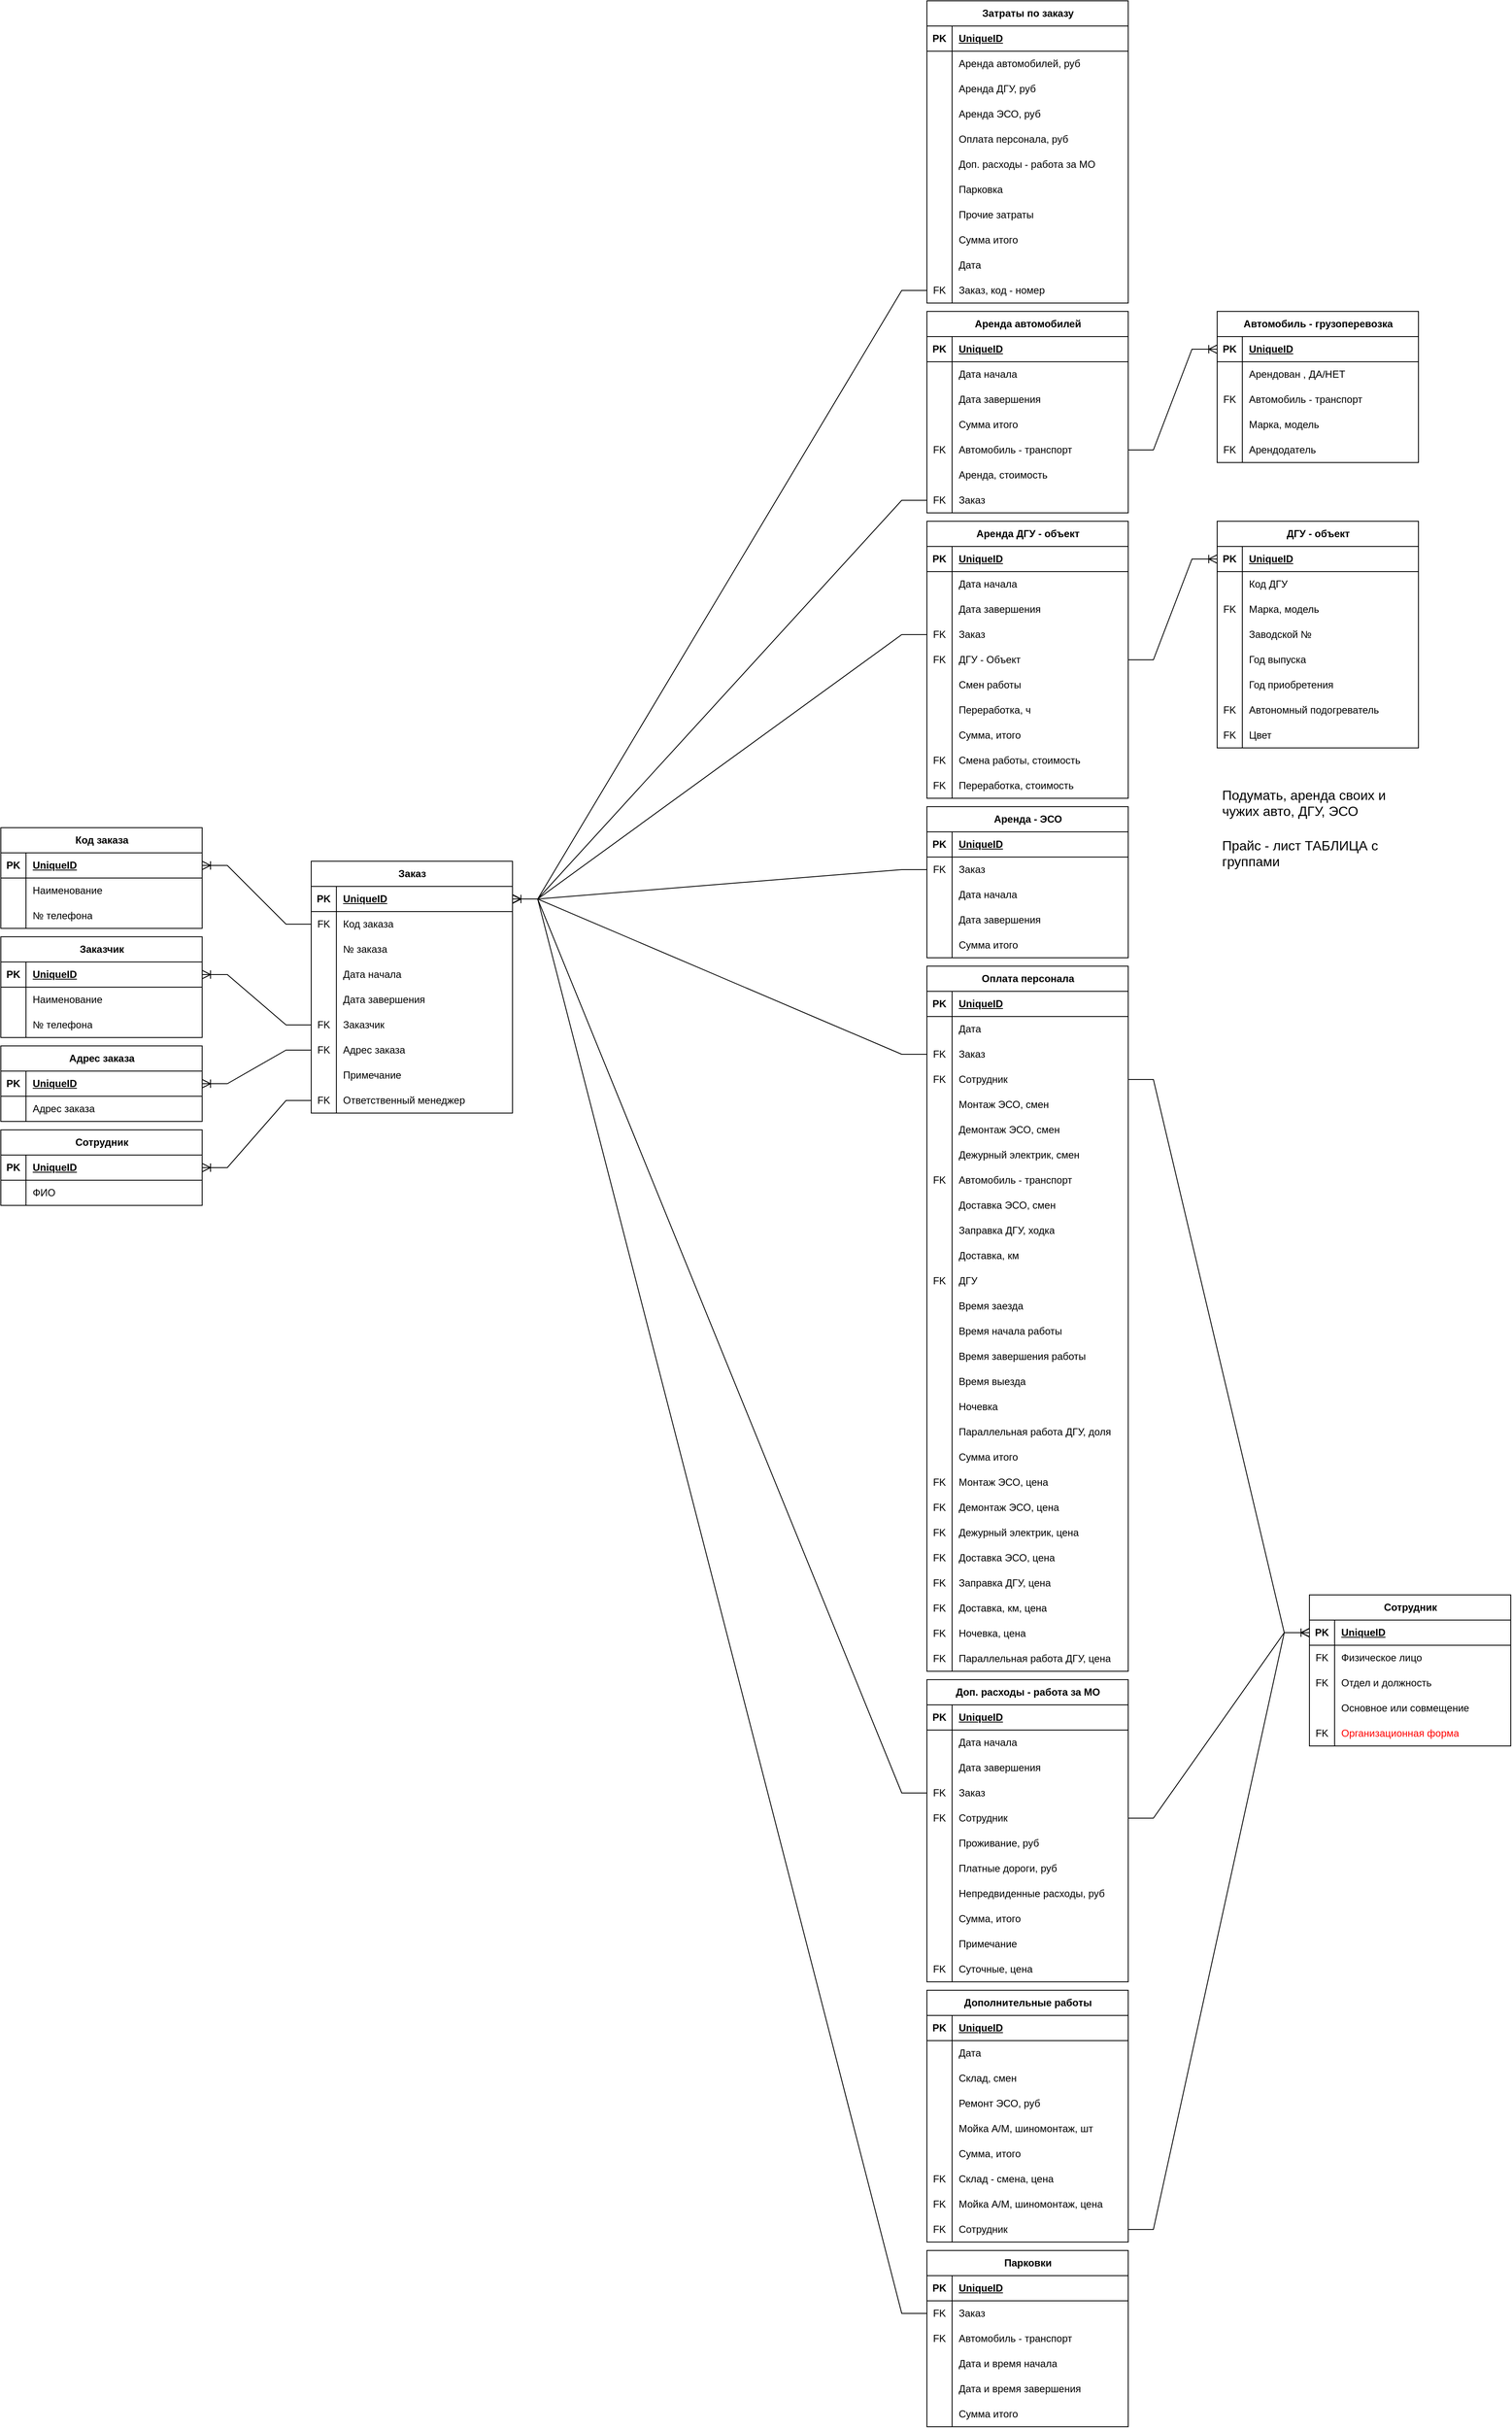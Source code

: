 <mxfile version="21.2.8" type="device">
  <diagram name="Страница 1" id="4wghDJ8M2-VTwxt2TBIF">
    <mxGraphModel dx="2193" dy="2030" grid="1" gridSize="10" guides="1" tooltips="1" connect="1" arrows="1" fold="1" page="1" pageScale="1" pageWidth="827" pageHeight="1169" math="0" shadow="0">
      <root>
        <mxCell id="0" />
        <mxCell id="1" parent="0" />
        <mxCell id="ECMpu77Y3BklbJVh9t_h-1" value="Заказ" style="shape=table;startSize=30;container=1;collapsible=1;childLayout=tableLayout;fixedRows=1;rowLines=0;fontStyle=1;align=center;resizeLast=1;html=1;gradientColor=none;swimlaneFillColor=none;" vertex="1" parent="1">
          <mxGeometry x="-440" y="295" width="240" height="300" as="geometry" />
        </mxCell>
        <mxCell id="ECMpu77Y3BklbJVh9t_h-2" value="" style="shape=tableRow;horizontal=0;startSize=0;swimlaneHead=0;swimlaneBody=0;fillColor=none;collapsible=0;dropTarget=0;points=[[0,0.5],[1,0.5]];portConstraint=eastwest;top=0;left=0;right=0;bottom=1;" vertex="1" parent="ECMpu77Y3BklbJVh9t_h-1">
          <mxGeometry y="30" width="240" height="30" as="geometry" />
        </mxCell>
        <mxCell id="ECMpu77Y3BklbJVh9t_h-3" value="PK" style="shape=partialRectangle;connectable=0;fillColor=none;top=0;left=0;bottom=0;right=0;fontStyle=1;overflow=hidden;whiteSpace=wrap;html=1;" vertex="1" parent="ECMpu77Y3BklbJVh9t_h-2">
          <mxGeometry width="30" height="30" as="geometry">
            <mxRectangle width="30" height="30" as="alternateBounds" />
          </mxGeometry>
        </mxCell>
        <mxCell id="ECMpu77Y3BklbJVh9t_h-4" value="UniqueID" style="shape=partialRectangle;connectable=0;fillColor=none;top=0;left=0;bottom=0;right=0;align=left;spacingLeft=6;fontStyle=5;overflow=hidden;whiteSpace=wrap;html=1;" vertex="1" parent="ECMpu77Y3BklbJVh9t_h-2">
          <mxGeometry x="30" width="210" height="30" as="geometry">
            <mxRectangle width="210" height="30" as="alternateBounds" />
          </mxGeometry>
        </mxCell>
        <mxCell id="ECMpu77Y3BklbJVh9t_h-5" value="" style="shape=tableRow;horizontal=0;startSize=0;swimlaneHead=0;swimlaneBody=0;fillColor=none;collapsible=0;dropTarget=0;points=[[0,0.5],[1,0.5]];portConstraint=eastwest;top=0;left=0;right=0;bottom=0;" vertex="1" parent="ECMpu77Y3BklbJVh9t_h-1">
          <mxGeometry y="60" width="240" height="30" as="geometry" />
        </mxCell>
        <mxCell id="ECMpu77Y3BklbJVh9t_h-6" value="FK" style="shape=partialRectangle;connectable=0;fillColor=none;top=0;left=0;bottom=0;right=0;editable=1;overflow=hidden;whiteSpace=wrap;html=1;" vertex="1" parent="ECMpu77Y3BklbJVh9t_h-5">
          <mxGeometry width="30" height="30" as="geometry">
            <mxRectangle width="30" height="30" as="alternateBounds" />
          </mxGeometry>
        </mxCell>
        <mxCell id="ECMpu77Y3BklbJVh9t_h-7" value="Код заказа" style="shape=partialRectangle;connectable=0;fillColor=none;top=0;left=0;bottom=0;right=0;align=left;spacingLeft=6;overflow=hidden;whiteSpace=wrap;html=1;" vertex="1" parent="ECMpu77Y3BklbJVh9t_h-5">
          <mxGeometry x="30" width="210" height="30" as="geometry">
            <mxRectangle width="210" height="30" as="alternateBounds" />
          </mxGeometry>
        </mxCell>
        <mxCell id="ECMpu77Y3BklbJVh9t_h-8" value="" style="shape=tableRow;horizontal=0;startSize=0;swimlaneHead=0;swimlaneBody=0;fillColor=none;collapsible=0;dropTarget=0;points=[[0,0.5],[1,0.5]];portConstraint=eastwest;top=0;left=0;right=0;bottom=0;" vertex="1" parent="ECMpu77Y3BklbJVh9t_h-1">
          <mxGeometry y="90" width="240" height="30" as="geometry" />
        </mxCell>
        <mxCell id="ECMpu77Y3BklbJVh9t_h-9" value="" style="shape=partialRectangle;connectable=0;fillColor=none;top=0;left=0;bottom=0;right=0;editable=1;overflow=hidden;whiteSpace=wrap;html=1;" vertex="1" parent="ECMpu77Y3BklbJVh9t_h-8">
          <mxGeometry width="30" height="30" as="geometry">
            <mxRectangle width="30" height="30" as="alternateBounds" />
          </mxGeometry>
        </mxCell>
        <mxCell id="ECMpu77Y3BklbJVh9t_h-10" value="№ заказа" style="shape=partialRectangle;connectable=0;fillColor=none;top=0;left=0;bottom=0;right=0;align=left;spacingLeft=6;overflow=hidden;whiteSpace=wrap;html=1;" vertex="1" parent="ECMpu77Y3BklbJVh9t_h-8">
          <mxGeometry x="30" width="210" height="30" as="geometry">
            <mxRectangle width="210" height="30" as="alternateBounds" />
          </mxGeometry>
        </mxCell>
        <mxCell id="ECMpu77Y3BklbJVh9t_h-11" value="" style="shape=tableRow;horizontal=0;startSize=0;swimlaneHead=0;swimlaneBody=0;fillColor=none;collapsible=0;dropTarget=0;points=[[0,0.5],[1,0.5]];portConstraint=eastwest;top=0;left=0;right=0;bottom=0;" vertex="1" parent="ECMpu77Y3BklbJVh9t_h-1">
          <mxGeometry y="120" width="240" height="30" as="geometry" />
        </mxCell>
        <mxCell id="ECMpu77Y3BklbJVh9t_h-12" value="" style="shape=partialRectangle;connectable=0;fillColor=none;top=0;left=0;bottom=0;right=0;editable=1;overflow=hidden;whiteSpace=wrap;html=1;" vertex="1" parent="ECMpu77Y3BklbJVh9t_h-11">
          <mxGeometry width="30" height="30" as="geometry">
            <mxRectangle width="30" height="30" as="alternateBounds" />
          </mxGeometry>
        </mxCell>
        <mxCell id="ECMpu77Y3BklbJVh9t_h-13" value="Дата начала" style="shape=partialRectangle;connectable=0;fillColor=none;top=0;left=0;bottom=0;right=0;align=left;spacingLeft=6;overflow=hidden;whiteSpace=wrap;html=1;" vertex="1" parent="ECMpu77Y3BklbJVh9t_h-11">
          <mxGeometry x="30" width="210" height="30" as="geometry">
            <mxRectangle width="210" height="30" as="alternateBounds" />
          </mxGeometry>
        </mxCell>
        <mxCell id="ECMpu77Y3BklbJVh9t_h-14" value="" style="shape=tableRow;horizontal=0;startSize=0;swimlaneHead=0;swimlaneBody=0;fillColor=none;collapsible=0;dropTarget=0;points=[[0,0.5],[1,0.5]];portConstraint=eastwest;top=0;left=0;right=0;bottom=0;" vertex="1" parent="ECMpu77Y3BklbJVh9t_h-1">
          <mxGeometry y="150" width="240" height="30" as="geometry" />
        </mxCell>
        <mxCell id="ECMpu77Y3BklbJVh9t_h-15" value="" style="shape=partialRectangle;connectable=0;fillColor=none;top=0;left=0;bottom=0;right=0;editable=1;overflow=hidden;whiteSpace=wrap;html=1;" vertex="1" parent="ECMpu77Y3BklbJVh9t_h-14">
          <mxGeometry width="30" height="30" as="geometry">
            <mxRectangle width="30" height="30" as="alternateBounds" />
          </mxGeometry>
        </mxCell>
        <mxCell id="ECMpu77Y3BklbJVh9t_h-16" value="Дата завершения" style="shape=partialRectangle;connectable=0;fillColor=none;top=0;left=0;bottom=0;right=0;align=left;spacingLeft=6;overflow=hidden;whiteSpace=wrap;html=1;" vertex="1" parent="ECMpu77Y3BklbJVh9t_h-14">
          <mxGeometry x="30" width="210" height="30" as="geometry">
            <mxRectangle width="210" height="30" as="alternateBounds" />
          </mxGeometry>
        </mxCell>
        <mxCell id="ECMpu77Y3BklbJVh9t_h-17" value="" style="shape=tableRow;horizontal=0;startSize=0;swimlaneHead=0;swimlaneBody=0;fillColor=none;collapsible=0;dropTarget=0;points=[[0,0.5],[1,0.5]];portConstraint=eastwest;top=0;left=0;right=0;bottom=0;" vertex="1" parent="ECMpu77Y3BklbJVh9t_h-1">
          <mxGeometry y="180" width="240" height="30" as="geometry" />
        </mxCell>
        <mxCell id="ECMpu77Y3BklbJVh9t_h-18" value="FK" style="shape=partialRectangle;connectable=0;fillColor=none;top=0;left=0;bottom=0;right=0;editable=1;overflow=hidden;whiteSpace=wrap;html=1;" vertex="1" parent="ECMpu77Y3BklbJVh9t_h-17">
          <mxGeometry width="30" height="30" as="geometry">
            <mxRectangle width="30" height="30" as="alternateBounds" />
          </mxGeometry>
        </mxCell>
        <mxCell id="ECMpu77Y3BklbJVh9t_h-19" value="Заказчик" style="shape=partialRectangle;connectable=0;fillColor=none;top=0;left=0;bottom=0;right=0;align=left;spacingLeft=6;overflow=hidden;whiteSpace=wrap;html=1;" vertex="1" parent="ECMpu77Y3BklbJVh9t_h-17">
          <mxGeometry x="30" width="210" height="30" as="geometry">
            <mxRectangle width="210" height="30" as="alternateBounds" />
          </mxGeometry>
        </mxCell>
        <mxCell id="ECMpu77Y3BklbJVh9t_h-20" value="" style="shape=tableRow;horizontal=0;startSize=0;swimlaneHead=0;swimlaneBody=0;fillColor=none;collapsible=0;dropTarget=0;points=[[0,0.5],[1,0.5]];portConstraint=eastwest;top=0;left=0;right=0;bottom=0;" vertex="1" parent="ECMpu77Y3BklbJVh9t_h-1">
          <mxGeometry y="210" width="240" height="30" as="geometry" />
        </mxCell>
        <mxCell id="ECMpu77Y3BklbJVh9t_h-21" value="FK" style="shape=partialRectangle;connectable=0;fillColor=none;top=0;left=0;bottom=0;right=0;editable=1;overflow=hidden;whiteSpace=wrap;html=1;" vertex="1" parent="ECMpu77Y3BklbJVh9t_h-20">
          <mxGeometry width="30" height="30" as="geometry">
            <mxRectangle width="30" height="30" as="alternateBounds" />
          </mxGeometry>
        </mxCell>
        <mxCell id="ECMpu77Y3BklbJVh9t_h-22" value="Адрес заказа" style="shape=partialRectangle;connectable=0;fillColor=none;top=0;left=0;bottom=0;right=0;align=left;spacingLeft=6;overflow=hidden;whiteSpace=wrap;html=1;" vertex="1" parent="ECMpu77Y3BklbJVh9t_h-20">
          <mxGeometry x="30" width="210" height="30" as="geometry">
            <mxRectangle width="210" height="30" as="alternateBounds" />
          </mxGeometry>
        </mxCell>
        <mxCell id="ECMpu77Y3BklbJVh9t_h-40" value="" style="shape=tableRow;horizontal=0;startSize=0;swimlaneHead=0;swimlaneBody=0;fillColor=none;collapsible=0;dropTarget=0;points=[[0,0.5],[1,0.5]];portConstraint=eastwest;top=0;left=0;right=0;bottom=0;" vertex="1" parent="ECMpu77Y3BklbJVh9t_h-1">
          <mxGeometry y="240" width="240" height="30" as="geometry" />
        </mxCell>
        <mxCell id="ECMpu77Y3BklbJVh9t_h-41" value="" style="shape=partialRectangle;connectable=0;fillColor=none;top=0;left=0;bottom=0;right=0;editable=1;overflow=hidden;whiteSpace=wrap;html=1;" vertex="1" parent="ECMpu77Y3BklbJVh9t_h-40">
          <mxGeometry width="30" height="30" as="geometry">
            <mxRectangle width="30" height="30" as="alternateBounds" />
          </mxGeometry>
        </mxCell>
        <mxCell id="ECMpu77Y3BklbJVh9t_h-42" value="Примечание" style="shape=partialRectangle;connectable=0;fillColor=none;top=0;left=0;bottom=0;right=0;align=left;spacingLeft=6;overflow=hidden;whiteSpace=wrap;html=1;" vertex="1" parent="ECMpu77Y3BklbJVh9t_h-40">
          <mxGeometry x="30" width="210" height="30" as="geometry">
            <mxRectangle width="210" height="30" as="alternateBounds" />
          </mxGeometry>
        </mxCell>
        <mxCell id="ECMpu77Y3BklbJVh9t_h-293" value="" style="shape=tableRow;horizontal=0;startSize=0;swimlaneHead=0;swimlaneBody=0;fillColor=none;collapsible=0;dropTarget=0;points=[[0,0.5],[1,0.5]];portConstraint=eastwest;top=0;left=0;right=0;bottom=0;" vertex="1" parent="ECMpu77Y3BklbJVh9t_h-1">
          <mxGeometry y="270" width="240" height="30" as="geometry" />
        </mxCell>
        <mxCell id="ECMpu77Y3BklbJVh9t_h-294" value="FK" style="shape=partialRectangle;connectable=0;fillColor=none;top=0;left=0;bottom=0;right=0;editable=1;overflow=hidden;whiteSpace=wrap;html=1;" vertex="1" parent="ECMpu77Y3BklbJVh9t_h-293">
          <mxGeometry width="30" height="30" as="geometry">
            <mxRectangle width="30" height="30" as="alternateBounds" />
          </mxGeometry>
        </mxCell>
        <mxCell id="ECMpu77Y3BklbJVh9t_h-295" value="Ответственный менеджер" style="shape=partialRectangle;connectable=0;fillColor=none;top=0;left=0;bottom=0;right=0;align=left;spacingLeft=6;overflow=hidden;whiteSpace=wrap;html=1;" vertex="1" parent="ECMpu77Y3BklbJVh9t_h-293">
          <mxGeometry x="30" width="210" height="30" as="geometry">
            <mxRectangle width="210" height="30" as="alternateBounds" />
          </mxGeometry>
        </mxCell>
        <mxCell id="ECMpu77Y3BklbJVh9t_h-23" value="Заказчик" style="shape=table;startSize=30;container=1;collapsible=1;childLayout=tableLayout;fixedRows=1;rowLines=0;fontStyle=1;align=center;resizeLast=1;html=1;gradientColor=none;swimlaneFillColor=none;" vertex="1" parent="1">
          <mxGeometry x="-810" y="385" width="240" height="120" as="geometry" />
        </mxCell>
        <mxCell id="ECMpu77Y3BklbJVh9t_h-24" value="" style="shape=tableRow;horizontal=0;startSize=0;swimlaneHead=0;swimlaneBody=0;fillColor=none;collapsible=0;dropTarget=0;points=[[0,0.5],[1,0.5]];portConstraint=eastwest;top=0;left=0;right=0;bottom=1;" vertex="1" parent="ECMpu77Y3BklbJVh9t_h-23">
          <mxGeometry y="30" width="240" height="30" as="geometry" />
        </mxCell>
        <mxCell id="ECMpu77Y3BklbJVh9t_h-25" value="PK" style="shape=partialRectangle;connectable=0;fillColor=none;top=0;left=0;bottom=0;right=0;fontStyle=1;overflow=hidden;whiteSpace=wrap;html=1;" vertex="1" parent="ECMpu77Y3BklbJVh9t_h-24">
          <mxGeometry width="30" height="30" as="geometry">
            <mxRectangle width="30" height="30" as="alternateBounds" />
          </mxGeometry>
        </mxCell>
        <mxCell id="ECMpu77Y3BklbJVh9t_h-26" value="UniqueID" style="shape=partialRectangle;connectable=0;fillColor=none;top=0;left=0;bottom=0;right=0;align=left;spacingLeft=6;fontStyle=5;overflow=hidden;whiteSpace=wrap;html=1;" vertex="1" parent="ECMpu77Y3BklbJVh9t_h-24">
          <mxGeometry x="30" width="210" height="30" as="geometry">
            <mxRectangle width="210" height="30" as="alternateBounds" />
          </mxGeometry>
        </mxCell>
        <mxCell id="ECMpu77Y3BklbJVh9t_h-27" value="" style="shape=tableRow;horizontal=0;startSize=0;swimlaneHead=0;swimlaneBody=0;fillColor=none;collapsible=0;dropTarget=0;points=[[0,0.5],[1,0.5]];portConstraint=eastwest;top=0;left=0;right=0;bottom=0;" vertex="1" parent="ECMpu77Y3BklbJVh9t_h-23">
          <mxGeometry y="60" width="240" height="30" as="geometry" />
        </mxCell>
        <mxCell id="ECMpu77Y3BklbJVh9t_h-28" value="" style="shape=partialRectangle;connectable=0;fillColor=none;top=0;left=0;bottom=0;right=0;editable=1;overflow=hidden;whiteSpace=wrap;html=1;" vertex="1" parent="ECMpu77Y3BklbJVh9t_h-27">
          <mxGeometry width="30" height="30" as="geometry">
            <mxRectangle width="30" height="30" as="alternateBounds" />
          </mxGeometry>
        </mxCell>
        <mxCell id="ECMpu77Y3BklbJVh9t_h-29" value="Наименование" style="shape=partialRectangle;connectable=0;fillColor=none;top=0;left=0;bottom=0;right=0;align=left;spacingLeft=6;overflow=hidden;whiteSpace=wrap;html=1;" vertex="1" parent="ECMpu77Y3BklbJVh9t_h-27">
          <mxGeometry x="30" width="210" height="30" as="geometry">
            <mxRectangle width="210" height="30" as="alternateBounds" />
          </mxGeometry>
        </mxCell>
        <mxCell id="ECMpu77Y3BklbJVh9t_h-43" value="" style="shape=tableRow;horizontal=0;startSize=0;swimlaneHead=0;swimlaneBody=0;fillColor=none;collapsible=0;dropTarget=0;points=[[0,0.5],[1,0.5]];portConstraint=eastwest;top=0;left=0;right=0;bottom=0;" vertex="1" parent="ECMpu77Y3BklbJVh9t_h-23">
          <mxGeometry y="90" width="240" height="30" as="geometry" />
        </mxCell>
        <mxCell id="ECMpu77Y3BklbJVh9t_h-44" value="" style="shape=partialRectangle;connectable=0;fillColor=none;top=0;left=0;bottom=0;right=0;editable=1;overflow=hidden;whiteSpace=wrap;html=1;" vertex="1" parent="ECMpu77Y3BklbJVh9t_h-43">
          <mxGeometry width="30" height="30" as="geometry">
            <mxRectangle width="30" height="30" as="alternateBounds" />
          </mxGeometry>
        </mxCell>
        <mxCell id="ECMpu77Y3BklbJVh9t_h-45" value="№ телефона" style="shape=partialRectangle;connectable=0;fillColor=none;top=0;left=0;bottom=0;right=0;align=left;spacingLeft=6;overflow=hidden;whiteSpace=wrap;html=1;" vertex="1" parent="ECMpu77Y3BklbJVh9t_h-43">
          <mxGeometry x="30" width="210" height="30" as="geometry">
            <mxRectangle width="210" height="30" as="alternateBounds" />
          </mxGeometry>
        </mxCell>
        <mxCell id="ECMpu77Y3BklbJVh9t_h-30" value="Адрес заказа" style="shape=table;startSize=30;container=1;collapsible=1;childLayout=tableLayout;fixedRows=1;rowLines=0;fontStyle=1;align=center;resizeLast=1;html=1;gradientColor=none;swimlaneFillColor=none;" vertex="1" parent="1">
          <mxGeometry x="-810" y="515" width="240" height="90" as="geometry" />
        </mxCell>
        <mxCell id="ECMpu77Y3BklbJVh9t_h-31" value="" style="shape=tableRow;horizontal=0;startSize=0;swimlaneHead=0;swimlaneBody=0;fillColor=none;collapsible=0;dropTarget=0;points=[[0,0.5],[1,0.5]];portConstraint=eastwest;top=0;left=0;right=0;bottom=1;" vertex="1" parent="ECMpu77Y3BklbJVh9t_h-30">
          <mxGeometry y="30" width="240" height="30" as="geometry" />
        </mxCell>
        <mxCell id="ECMpu77Y3BklbJVh9t_h-32" value="PK" style="shape=partialRectangle;connectable=0;fillColor=none;top=0;left=0;bottom=0;right=0;fontStyle=1;overflow=hidden;whiteSpace=wrap;html=1;" vertex="1" parent="ECMpu77Y3BklbJVh9t_h-31">
          <mxGeometry width="30" height="30" as="geometry">
            <mxRectangle width="30" height="30" as="alternateBounds" />
          </mxGeometry>
        </mxCell>
        <mxCell id="ECMpu77Y3BklbJVh9t_h-33" value="UniqueID" style="shape=partialRectangle;connectable=0;fillColor=none;top=0;left=0;bottom=0;right=0;align=left;spacingLeft=6;fontStyle=5;overflow=hidden;whiteSpace=wrap;html=1;" vertex="1" parent="ECMpu77Y3BklbJVh9t_h-31">
          <mxGeometry x="30" width="210" height="30" as="geometry">
            <mxRectangle width="210" height="30" as="alternateBounds" />
          </mxGeometry>
        </mxCell>
        <mxCell id="ECMpu77Y3BklbJVh9t_h-34" value="" style="shape=tableRow;horizontal=0;startSize=0;swimlaneHead=0;swimlaneBody=0;fillColor=none;collapsible=0;dropTarget=0;points=[[0,0.5],[1,0.5]];portConstraint=eastwest;top=0;left=0;right=0;bottom=0;" vertex="1" parent="ECMpu77Y3BklbJVh9t_h-30">
          <mxGeometry y="60" width="240" height="30" as="geometry" />
        </mxCell>
        <mxCell id="ECMpu77Y3BklbJVh9t_h-35" value="" style="shape=partialRectangle;connectable=0;fillColor=none;top=0;left=0;bottom=0;right=0;editable=1;overflow=hidden;whiteSpace=wrap;html=1;" vertex="1" parent="ECMpu77Y3BklbJVh9t_h-34">
          <mxGeometry width="30" height="30" as="geometry">
            <mxRectangle width="30" height="30" as="alternateBounds" />
          </mxGeometry>
        </mxCell>
        <mxCell id="ECMpu77Y3BklbJVh9t_h-36" value="Адрес заказа" style="shape=partialRectangle;connectable=0;fillColor=none;top=0;left=0;bottom=0;right=0;align=left;spacingLeft=6;overflow=hidden;whiteSpace=wrap;html=1;" vertex="1" parent="ECMpu77Y3BklbJVh9t_h-34">
          <mxGeometry x="30" width="210" height="30" as="geometry">
            <mxRectangle width="210" height="30" as="alternateBounds" />
          </mxGeometry>
        </mxCell>
        <mxCell id="ECMpu77Y3BklbJVh9t_h-46" value="Код заказа" style="shape=table;startSize=30;container=1;collapsible=1;childLayout=tableLayout;fixedRows=1;rowLines=0;fontStyle=1;align=center;resizeLast=1;html=1;gradientColor=none;swimlaneFillColor=none;" vertex="1" parent="1">
          <mxGeometry x="-810" y="255" width="240" height="120" as="geometry" />
        </mxCell>
        <mxCell id="ECMpu77Y3BklbJVh9t_h-47" value="" style="shape=tableRow;horizontal=0;startSize=0;swimlaneHead=0;swimlaneBody=0;fillColor=none;collapsible=0;dropTarget=0;points=[[0,0.5],[1,0.5]];portConstraint=eastwest;top=0;left=0;right=0;bottom=1;" vertex="1" parent="ECMpu77Y3BklbJVh9t_h-46">
          <mxGeometry y="30" width="240" height="30" as="geometry" />
        </mxCell>
        <mxCell id="ECMpu77Y3BklbJVh9t_h-48" value="PK" style="shape=partialRectangle;connectable=0;fillColor=none;top=0;left=0;bottom=0;right=0;fontStyle=1;overflow=hidden;whiteSpace=wrap;html=1;" vertex="1" parent="ECMpu77Y3BklbJVh9t_h-47">
          <mxGeometry width="30" height="30" as="geometry">
            <mxRectangle width="30" height="30" as="alternateBounds" />
          </mxGeometry>
        </mxCell>
        <mxCell id="ECMpu77Y3BklbJVh9t_h-49" value="UniqueID" style="shape=partialRectangle;connectable=0;fillColor=none;top=0;left=0;bottom=0;right=0;align=left;spacingLeft=6;fontStyle=5;overflow=hidden;whiteSpace=wrap;html=1;" vertex="1" parent="ECMpu77Y3BklbJVh9t_h-47">
          <mxGeometry x="30" width="210" height="30" as="geometry">
            <mxRectangle width="210" height="30" as="alternateBounds" />
          </mxGeometry>
        </mxCell>
        <mxCell id="ECMpu77Y3BklbJVh9t_h-50" value="" style="shape=tableRow;horizontal=0;startSize=0;swimlaneHead=0;swimlaneBody=0;fillColor=none;collapsible=0;dropTarget=0;points=[[0,0.5],[1,0.5]];portConstraint=eastwest;top=0;left=0;right=0;bottom=0;" vertex="1" parent="ECMpu77Y3BklbJVh9t_h-46">
          <mxGeometry y="60" width="240" height="30" as="geometry" />
        </mxCell>
        <mxCell id="ECMpu77Y3BklbJVh9t_h-51" value="" style="shape=partialRectangle;connectable=0;fillColor=none;top=0;left=0;bottom=0;right=0;editable=1;overflow=hidden;whiteSpace=wrap;html=1;" vertex="1" parent="ECMpu77Y3BklbJVh9t_h-50">
          <mxGeometry width="30" height="30" as="geometry">
            <mxRectangle width="30" height="30" as="alternateBounds" />
          </mxGeometry>
        </mxCell>
        <mxCell id="ECMpu77Y3BklbJVh9t_h-52" value="Наименование" style="shape=partialRectangle;connectable=0;fillColor=none;top=0;left=0;bottom=0;right=0;align=left;spacingLeft=6;overflow=hidden;whiteSpace=wrap;html=1;" vertex="1" parent="ECMpu77Y3BklbJVh9t_h-50">
          <mxGeometry x="30" width="210" height="30" as="geometry">
            <mxRectangle width="210" height="30" as="alternateBounds" />
          </mxGeometry>
        </mxCell>
        <mxCell id="ECMpu77Y3BklbJVh9t_h-53" value="" style="shape=tableRow;horizontal=0;startSize=0;swimlaneHead=0;swimlaneBody=0;fillColor=none;collapsible=0;dropTarget=0;points=[[0,0.5],[1,0.5]];portConstraint=eastwest;top=0;left=0;right=0;bottom=0;" vertex="1" parent="ECMpu77Y3BklbJVh9t_h-46">
          <mxGeometry y="90" width="240" height="30" as="geometry" />
        </mxCell>
        <mxCell id="ECMpu77Y3BklbJVh9t_h-54" value="" style="shape=partialRectangle;connectable=0;fillColor=none;top=0;left=0;bottom=0;right=0;editable=1;overflow=hidden;whiteSpace=wrap;html=1;" vertex="1" parent="ECMpu77Y3BklbJVh9t_h-53">
          <mxGeometry width="30" height="30" as="geometry">
            <mxRectangle width="30" height="30" as="alternateBounds" />
          </mxGeometry>
        </mxCell>
        <mxCell id="ECMpu77Y3BklbJVh9t_h-55" value="№ телефона" style="shape=partialRectangle;connectable=0;fillColor=none;top=0;left=0;bottom=0;right=0;align=left;spacingLeft=6;overflow=hidden;whiteSpace=wrap;html=1;" vertex="1" parent="ECMpu77Y3BklbJVh9t_h-53">
          <mxGeometry x="30" width="210" height="30" as="geometry">
            <mxRectangle width="210" height="30" as="alternateBounds" />
          </mxGeometry>
        </mxCell>
        <mxCell id="ECMpu77Y3BklbJVh9t_h-59" value="Затраты по заказу" style="shape=table;startSize=30;container=1;collapsible=1;childLayout=tableLayout;fixedRows=1;rowLines=0;fontStyle=1;align=center;resizeLast=1;html=1;gradientColor=none;swimlaneFillColor=none;" vertex="1" parent="1">
          <mxGeometry x="294" y="-730" width="240" height="360" as="geometry" />
        </mxCell>
        <mxCell id="ECMpu77Y3BklbJVh9t_h-60" value="" style="shape=tableRow;horizontal=0;startSize=0;swimlaneHead=0;swimlaneBody=0;fillColor=none;collapsible=0;dropTarget=0;points=[[0,0.5],[1,0.5]];portConstraint=eastwest;top=0;left=0;right=0;bottom=1;" vertex="1" parent="ECMpu77Y3BklbJVh9t_h-59">
          <mxGeometry y="30" width="240" height="30" as="geometry" />
        </mxCell>
        <mxCell id="ECMpu77Y3BklbJVh9t_h-61" value="PK" style="shape=partialRectangle;connectable=0;fillColor=none;top=0;left=0;bottom=0;right=0;fontStyle=1;overflow=hidden;whiteSpace=wrap;html=1;" vertex="1" parent="ECMpu77Y3BklbJVh9t_h-60">
          <mxGeometry width="30" height="30" as="geometry">
            <mxRectangle width="30" height="30" as="alternateBounds" />
          </mxGeometry>
        </mxCell>
        <mxCell id="ECMpu77Y3BklbJVh9t_h-62" value="UniqueID" style="shape=partialRectangle;connectable=0;fillColor=none;top=0;left=0;bottom=0;right=0;align=left;spacingLeft=6;fontStyle=5;overflow=hidden;whiteSpace=wrap;html=1;" vertex="1" parent="ECMpu77Y3BklbJVh9t_h-60">
          <mxGeometry x="30" width="210" height="30" as="geometry">
            <mxRectangle width="210" height="30" as="alternateBounds" />
          </mxGeometry>
        </mxCell>
        <mxCell id="ECMpu77Y3BklbJVh9t_h-63" value="" style="shape=tableRow;horizontal=0;startSize=0;swimlaneHead=0;swimlaneBody=0;fillColor=none;collapsible=0;dropTarget=0;points=[[0,0.5],[1,0.5]];portConstraint=eastwest;top=0;left=0;right=0;bottom=0;" vertex="1" parent="ECMpu77Y3BklbJVh9t_h-59">
          <mxGeometry y="60" width="240" height="30" as="geometry" />
        </mxCell>
        <mxCell id="ECMpu77Y3BklbJVh9t_h-64" value="" style="shape=partialRectangle;connectable=0;fillColor=none;top=0;left=0;bottom=0;right=0;editable=1;overflow=hidden;whiteSpace=wrap;html=1;" vertex="1" parent="ECMpu77Y3BklbJVh9t_h-63">
          <mxGeometry width="30" height="30" as="geometry">
            <mxRectangle width="30" height="30" as="alternateBounds" />
          </mxGeometry>
        </mxCell>
        <mxCell id="ECMpu77Y3BklbJVh9t_h-65" value="Аренда автомобилей, руб" style="shape=partialRectangle;connectable=0;fillColor=none;top=0;left=0;bottom=0;right=0;align=left;spacingLeft=6;overflow=hidden;whiteSpace=wrap;html=1;" vertex="1" parent="ECMpu77Y3BklbJVh9t_h-63">
          <mxGeometry x="30" width="210" height="30" as="geometry">
            <mxRectangle width="210" height="30" as="alternateBounds" />
          </mxGeometry>
        </mxCell>
        <mxCell id="ECMpu77Y3BklbJVh9t_h-66" value="" style="shape=tableRow;horizontal=0;startSize=0;swimlaneHead=0;swimlaneBody=0;fillColor=none;collapsible=0;dropTarget=0;points=[[0,0.5],[1,0.5]];portConstraint=eastwest;top=0;left=0;right=0;bottom=0;" vertex="1" parent="ECMpu77Y3BklbJVh9t_h-59">
          <mxGeometry y="90" width="240" height="30" as="geometry" />
        </mxCell>
        <mxCell id="ECMpu77Y3BklbJVh9t_h-67" value="" style="shape=partialRectangle;connectable=0;fillColor=none;top=0;left=0;bottom=0;right=0;editable=1;overflow=hidden;whiteSpace=wrap;html=1;" vertex="1" parent="ECMpu77Y3BklbJVh9t_h-66">
          <mxGeometry width="30" height="30" as="geometry">
            <mxRectangle width="30" height="30" as="alternateBounds" />
          </mxGeometry>
        </mxCell>
        <mxCell id="ECMpu77Y3BklbJVh9t_h-68" value="Аренда ДГУ, руб" style="shape=partialRectangle;connectable=0;fillColor=none;top=0;left=0;bottom=0;right=0;align=left;spacingLeft=6;overflow=hidden;whiteSpace=wrap;html=1;" vertex="1" parent="ECMpu77Y3BklbJVh9t_h-66">
          <mxGeometry x="30" width="210" height="30" as="geometry">
            <mxRectangle width="210" height="30" as="alternateBounds" />
          </mxGeometry>
        </mxCell>
        <mxCell id="ECMpu77Y3BklbJVh9t_h-69" value="" style="shape=tableRow;horizontal=0;startSize=0;swimlaneHead=0;swimlaneBody=0;fillColor=none;collapsible=0;dropTarget=0;points=[[0,0.5],[1,0.5]];portConstraint=eastwest;top=0;left=0;right=0;bottom=0;" vertex="1" parent="ECMpu77Y3BklbJVh9t_h-59">
          <mxGeometry y="120" width="240" height="30" as="geometry" />
        </mxCell>
        <mxCell id="ECMpu77Y3BklbJVh9t_h-70" value="" style="shape=partialRectangle;connectable=0;fillColor=none;top=0;left=0;bottom=0;right=0;editable=1;overflow=hidden;whiteSpace=wrap;html=1;" vertex="1" parent="ECMpu77Y3BklbJVh9t_h-69">
          <mxGeometry width="30" height="30" as="geometry">
            <mxRectangle width="30" height="30" as="alternateBounds" />
          </mxGeometry>
        </mxCell>
        <mxCell id="ECMpu77Y3BklbJVh9t_h-71" value="Аренда ЭСО, руб" style="shape=partialRectangle;connectable=0;fillColor=none;top=0;left=0;bottom=0;right=0;align=left;spacingLeft=6;overflow=hidden;whiteSpace=wrap;html=1;" vertex="1" parent="ECMpu77Y3BklbJVh9t_h-69">
          <mxGeometry x="30" width="210" height="30" as="geometry">
            <mxRectangle width="210" height="30" as="alternateBounds" />
          </mxGeometry>
        </mxCell>
        <mxCell id="ECMpu77Y3BklbJVh9t_h-72" value="" style="shape=tableRow;horizontal=0;startSize=0;swimlaneHead=0;swimlaneBody=0;fillColor=none;collapsible=0;dropTarget=0;points=[[0,0.5],[1,0.5]];portConstraint=eastwest;top=0;left=0;right=0;bottom=0;" vertex="1" parent="ECMpu77Y3BklbJVh9t_h-59">
          <mxGeometry y="150" width="240" height="30" as="geometry" />
        </mxCell>
        <mxCell id="ECMpu77Y3BklbJVh9t_h-73" value="" style="shape=partialRectangle;connectable=0;fillColor=none;top=0;left=0;bottom=0;right=0;editable=1;overflow=hidden;whiteSpace=wrap;html=1;" vertex="1" parent="ECMpu77Y3BklbJVh9t_h-72">
          <mxGeometry width="30" height="30" as="geometry">
            <mxRectangle width="30" height="30" as="alternateBounds" />
          </mxGeometry>
        </mxCell>
        <mxCell id="ECMpu77Y3BklbJVh9t_h-74" value="Оплата персонала, руб" style="shape=partialRectangle;connectable=0;fillColor=none;top=0;left=0;bottom=0;right=0;align=left;spacingLeft=6;overflow=hidden;whiteSpace=wrap;html=1;" vertex="1" parent="ECMpu77Y3BklbJVh9t_h-72">
          <mxGeometry x="30" width="210" height="30" as="geometry">
            <mxRectangle width="210" height="30" as="alternateBounds" />
          </mxGeometry>
        </mxCell>
        <mxCell id="ECMpu77Y3BklbJVh9t_h-75" value="" style="shape=tableRow;horizontal=0;startSize=0;swimlaneHead=0;swimlaneBody=0;fillColor=none;collapsible=0;dropTarget=0;points=[[0,0.5],[1,0.5]];portConstraint=eastwest;top=0;left=0;right=0;bottom=0;" vertex="1" parent="ECMpu77Y3BklbJVh9t_h-59">
          <mxGeometry y="180" width="240" height="30" as="geometry" />
        </mxCell>
        <mxCell id="ECMpu77Y3BklbJVh9t_h-76" value="" style="shape=partialRectangle;connectable=0;fillColor=none;top=0;left=0;bottom=0;right=0;editable=1;overflow=hidden;whiteSpace=wrap;html=1;" vertex="1" parent="ECMpu77Y3BklbJVh9t_h-75">
          <mxGeometry width="30" height="30" as="geometry">
            <mxRectangle width="30" height="30" as="alternateBounds" />
          </mxGeometry>
        </mxCell>
        <mxCell id="ECMpu77Y3BklbJVh9t_h-77" value="Доп. расходы - работа за МО" style="shape=partialRectangle;connectable=0;fillColor=none;top=0;left=0;bottom=0;right=0;align=left;spacingLeft=6;overflow=hidden;whiteSpace=wrap;html=1;" vertex="1" parent="ECMpu77Y3BklbJVh9t_h-75">
          <mxGeometry x="30" width="210" height="30" as="geometry">
            <mxRectangle width="210" height="30" as="alternateBounds" />
          </mxGeometry>
        </mxCell>
        <mxCell id="ECMpu77Y3BklbJVh9t_h-78" value="" style="shape=tableRow;horizontal=0;startSize=0;swimlaneHead=0;swimlaneBody=0;fillColor=none;collapsible=0;dropTarget=0;points=[[0,0.5],[1,0.5]];portConstraint=eastwest;top=0;left=0;right=0;bottom=0;" vertex="1" parent="ECMpu77Y3BklbJVh9t_h-59">
          <mxGeometry y="210" width="240" height="30" as="geometry" />
        </mxCell>
        <mxCell id="ECMpu77Y3BklbJVh9t_h-79" value="" style="shape=partialRectangle;connectable=0;fillColor=none;top=0;left=0;bottom=0;right=0;editable=1;overflow=hidden;whiteSpace=wrap;html=1;" vertex="1" parent="ECMpu77Y3BklbJVh9t_h-78">
          <mxGeometry width="30" height="30" as="geometry">
            <mxRectangle width="30" height="30" as="alternateBounds" />
          </mxGeometry>
        </mxCell>
        <mxCell id="ECMpu77Y3BklbJVh9t_h-80" value="Парковка" style="shape=partialRectangle;connectable=0;fillColor=none;top=0;left=0;bottom=0;right=0;align=left;spacingLeft=6;overflow=hidden;whiteSpace=wrap;html=1;" vertex="1" parent="ECMpu77Y3BklbJVh9t_h-78">
          <mxGeometry x="30" width="210" height="30" as="geometry">
            <mxRectangle width="210" height="30" as="alternateBounds" />
          </mxGeometry>
        </mxCell>
        <mxCell id="ECMpu77Y3BklbJVh9t_h-81" value="" style="shape=tableRow;horizontal=0;startSize=0;swimlaneHead=0;swimlaneBody=0;fillColor=none;collapsible=0;dropTarget=0;points=[[0,0.5],[1,0.5]];portConstraint=eastwest;top=0;left=0;right=0;bottom=0;" vertex="1" parent="ECMpu77Y3BklbJVh9t_h-59">
          <mxGeometry y="240" width="240" height="30" as="geometry" />
        </mxCell>
        <mxCell id="ECMpu77Y3BklbJVh9t_h-82" value="" style="shape=partialRectangle;connectable=0;fillColor=none;top=0;left=0;bottom=0;right=0;editable=1;overflow=hidden;whiteSpace=wrap;html=1;" vertex="1" parent="ECMpu77Y3BklbJVh9t_h-81">
          <mxGeometry width="30" height="30" as="geometry">
            <mxRectangle width="30" height="30" as="alternateBounds" />
          </mxGeometry>
        </mxCell>
        <mxCell id="ECMpu77Y3BklbJVh9t_h-83" value="Прочие затраты" style="shape=partialRectangle;connectable=0;fillColor=none;top=0;left=0;bottom=0;right=0;align=left;spacingLeft=6;overflow=hidden;whiteSpace=wrap;html=1;" vertex="1" parent="ECMpu77Y3BklbJVh9t_h-81">
          <mxGeometry x="30" width="210" height="30" as="geometry">
            <mxRectangle width="210" height="30" as="alternateBounds" />
          </mxGeometry>
        </mxCell>
        <mxCell id="ECMpu77Y3BklbJVh9t_h-403" value="" style="shape=tableRow;horizontal=0;startSize=0;swimlaneHead=0;swimlaneBody=0;fillColor=none;collapsible=0;dropTarget=0;points=[[0,0.5],[1,0.5]];portConstraint=eastwest;top=0;left=0;right=0;bottom=0;" vertex="1" parent="ECMpu77Y3BklbJVh9t_h-59">
          <mxGeometry y="270" width="240" height="30" as="geometry" />
        </mxCell>
        <mxCell id="ECMpu77Y3BklbJVh9t_h-404" value="" style="shape=partialRectangle;connectable=0;fillColor=none;top=0;left=0;bottom=0;right=0;editable=1;overflow=hidden;whiteSpace=wrap;html=1;" vertex="1" parent="ECMpu77Y3BklbJVh9t_h-403">
          <mxGeometry width="30" height="30" as="geometry">
            <mxRectangle width="30" height="30" as="alternateBounds" />
          </mxGeometry>
        </mxCell>
        <mxCell id="ECMpu77Y3BklbJVh9t_h-405" value="Сумма итого" style="shape=partialRectangle;connectable=0;fillColor=none;top=0;left=0;bottom=0;right=0;align=left;spacingLeft=6;overflow=hidden;whiteSpace=wrap;html=1;" vertex="1" parent="ECMpu77Y3BklbJVh9t_h-403">
          <mxGeometry x="30" width="210" height="30" as="geometry">
            <mxRectangle width="210" height="30" as="alternateBounds" />
          </mxGeometry>
        </mxCell>
        <mxCell id="ECMpu77Y3BklbJVh9t_h-146" value="" style="shape=tableRow;horizontal=0;startSize=0;swimlaneHead=0;swimlaneBody=0;fillColor=none;collapsible=0;dropTarget=0;points=[[0,0.5],[1,0.5]];portConstraint=eastwest;top=0;left=0;right=0;bottom=0;" vertex="1" parent="ECMpu77Y3BklbJVh9t_h-59">
          <mxGeometry y="300" width="240" height="30" as="geometry" />
        </mxCell>
        <mxCell id="ECMpu77Y3BklbJVh9t_h-147" value="" style="shape=partialRectangle;connectable=0;fillColor=none;top=0;left=0;bottom=0;right=0;editable=1;overflow=hidden;whiteSpace=wrap;html=1;" vertex="1" parent="ECMpu77Y3BklbJVh9t_h-146">
          <mxGeometry width="30" height="30" as="geometry">
            <mxRectangle width="30" height="30" as="alternateBounds" />
          </mxGeometry>
        </mxCell>
        <mxCell id="ECMpu77Y3BklbJVh9t_h-148" value="Дата" style="shape=partialRectangle;connectable=0;fillColor=none;top=0;left=0;bottom=0;right=0;align=left;spacingLeft=6;overflow=hidden;whiteSpace=wrap;html=1;" vertex="1" parent="ECMpu77Y3BklbJVh9t_h-146">
          <mxGeometry x="30" width="210" height="30" as="geometry">
            <mxRectangle width="210" height="30" as="alternateBounds" />
          </mxGeometry>
        </mxCell>
        <mxCell id="ECMpu77Y3BklbJVh9t_h-149" value="" style="shape=tableRow;horizontal=0;startSize=0;swimlaneHead=0;swimlaneBody=0;fillColor=none;collapsible=0;dropTarget=0;points=[[0,0.5],[1,0.5]];portConstraint=eastwest;top=0;left=0;right=0;bottom=0;" vertex="1" parent="ECMpu77Y3BklbJVh9t_h-59">
          <mxGeometry y="330" width="240" height="30" as="geometry" />
        </mxCell>
        <mxCell id="ECMpu77Y3BklbJVh9t_h-150" value="FK" style="shape=partialRectangle;connectable=0;fillColor=none;top=0;left=0;bottom=0;right=0;editable=1;overflow=hidden;whiteSpace=wrap;html=1;" vertex="1" parent="ECMpu77Y3BklbJVh9t_h-149">
          <mxGeometry width="30" height="30" as="geometry">
            <mxRectangle width="30" height="30" as="alternateBounds" />
          </mxGeometry>
        </mxCell>
        <mxCell id="ECMpu77Y3BklbJVh9t_h-151" value="Заказ, код - номер" style="shape=partialRectangle;connectable=0;fillColor=none;top=0;left=0;bottom=0;right=0;align=left;spacingLeft=6;overflow=hidden;whiteSpace=wrap;html=1;" vertex="1" parent="ECMpu77Y3BklbJVh9t_h-149">
          <mxGeometry x="30" width="210" height="30" as="geometry">
            <mxRectangle width="210" height="30" as="alternateBounds" />
          </mxGeometry>
        </mxCell>
        <mxCell id="ECMpu77Y3BklbJVh9t_h-85" value="Аренда автомобилей" style="shape=table;startSize=30;container=1;collapsible=1;childLayout=tableLayout;fixedRows=1;rowLines=0;fontStyle=1;align=center;resizeLast=1;html=1;gradientColor=none;swimlaneFillColor=none;" vertex="1" parent="1">
          <mxGeometry x="294" y="-360" width="240" height="240" as="geometry" />
        </mxCell>
        <mxCell id="ECMpu77Y3BklbJVh9t_h-86" value="" style="shape=tableRow;horizontal=0;startSize=0;swimlaneHead=0;swimlaneBody=0;fillColor=none;collapsible=0;dropTarget=0;points=[[0,0.5],[1,0.5]];portConstraint=eastwest;top=0;left=0;right=0;bottom=1;" vertex="1" parent="ECMpu77Y3BklbJVh9t_h-85">
          <mxGeometry y="30" width="240" height="30" as="geometry" />
        </mxCell>
        <mxCell id="ECMpu77Y3BklbJVh9t_h-87" value="PK" style="shape=partialRectangle;connectable=0;fillColor=none;top=0;left=0;bottom=0;right=0;fontStyle=1;overflow=hidden;whiteSpace=wrap;html=1;" vertex="1" parent="ECMpu77Y3BklbJVh9t_h-86">
          <mxGeometry width="30" height="30" as="geometry">
            <mxRectangle width="30" height="30" as="alternateBounds" />
          </mxGeometry>
        </mxCell>
        <mxCell id="ECMpu77Y3BklbJVh9t_h-88" value="UniqueID" style="shape=partialRectangle;connectable=0;fillColor=none;top=0;left=0;bottom=0;right=0;align=left;spacingLeft=6;fontStyle=5;overflow=hidden;whiteSpace=wrap;html=1;" vertex="1" parent="ECMpu77Y3BklbJVh9t_h-86">
          <mxGeometry x="30" width="210" height="30" as="geometry">
            <mxRectangle width="210" height="30" as="alternateBounds" />
          </mxGeometry>
        </mxCell>
        <mxCell id="ECMpu77Y3BklbJVh9t_h-107" value="" style="shape=tableRow;horizontal=0;startSize=0;swimlaneHead=0;swimlaneBody=0;fillColor=none;collapsible=0;dropTarget=0;points=[[0,0.5],[1,0.5]];portConstraint=eastwest;top=0;left=0;right=0;bottom=0;" vertex="1" parent="ECMpu77Y3BklbJVh9t_h-85">
          <mxGeometry y="60" width="240" height="30" as="geometry" />
        </mxCell>
        <mxCell id="ECMpu77Y3BklbJVh9t_h-108" value="" style="shape=partialRectangle;connectable=0;fillColor=none;top=0;left=0;bottom=0;right=0;editable=1;overflow=hidden;whiteSpace=wrap;html=1;" vertex="1" parent="ECMpu77Y3BklbJVh9t_h-107">
          <mxGeometry width="30" height="30" as="geometry">
            <mxRectangle width="30" height="30" as="alternateBounds" />
          </mxGeometry>
        </mxCell>
        <mxCell id="ECMpu77Y3BklbJVh9t_h-109" value="Дата начала" style="shape=partialRectangle;connectable=0;fillColor=none;top=0;left=0;bottom=0;right=0;align=left;spacingLeft=6;overflow=hidden;whiteSpace=wrap;html=1;" vertex="1" parent="ECMpu77Y3BklbJVh9t_h-107">
          <mxGeometry x="30" width="210" height="30" as="geometry">
            <mxRectangle width="210" height="30" as="alternateBounds" />
          </mxGeometry>
        </mxCell>
        <mxCell id="ECMpu77Y3BklbJVh9t_h-204" value="" style="shape=tableRow;horizontal=0;startSize=0;swimlaneHead=0;swimlaneBody=0;fillColor=none;collapsible=0;dropTarget=0;points=[[0,0.5],[1,0.5]];portConstraint=eastwest;top=0;left=0;right=0;bottom=0;" vertex="1" parent="ECMpu77Y3BklbJVh9t_h-85">
          <mxGeometry y="90" width="240" height="30" as="geometry" />
        </mxCell>
        <mxCell id="ECMpu77Y3BklbJVh9t_h-205" value="" style="shape=partialRectangle;connectable=0;fillColor=none;top=0;left=0;bottom=0;right=0;editable=1;overflow=hidden;whiteSpace=wrap;html=1;" vertex="1" parent="ECMpu77Y3BklbJVh9t_h-204">
          <mxGeometry width="30" height="30" as="geometry">
            <mxRectangle width="30" height="30" as="alternateBounds" />
          </mxGeometry>
        </mxCell>
        <mxCell id="ECMpu77Y3BklbJVh9t_h-206" value="Дата завершения" style="shape=partialRectangle;connectable=0;fillColor=none;top=0;left=0;bottom=0;right=0;align=left;spacingLeft=6;overflow=hidden;whiteSpace=wrap;html=1;" vertex="1" parent="ECMpu77Y3BklbJVh9t_h-204">
          <mxGeometry x="30" width="210" height="30" as="geometry">
            <mxRectangle width="210" height="30" as="alternateBounds" />
          </mxGeometry>
        </mxCell>
        <mxCell id="ECMpu77Y3BklbJVh9t_h-140" value="" style="shape=tableRow;horizontal=0;startSize=0;swimlaneHead=0;swimlaneBody=0;fillColor=none;collapsible=0;dropTarget=0;points=[[0,0.5],[1,0.5]];portConstraint=eastwest;top=0;left=0;right=0;bottom=0;" vertex="1" parent="ECMpu77Y3BklbJVh9t_h-85">
          <mxGeometry y="120" width="240" height="30" as="geometry" />
        </mxCell>
        <mxCell id="ECMpu77Y3BklbJVh9t_h-141" value="" style="shape=partialRectangle;connectable=0;fillColor=none;top=0;left=0;bottom=0;right=0;editable=1;overflow=hidden;whiteSpace=wrap;html=1;" vertex="1" parent="ECMpu77Y3BklbJVh9t_h-140">
          <mxGeometry width="30" height="30" as="geometry">
            <mxRectangle width="30" height="30" as="alternateBounds" />
          </mxGeometry>
        </mxCell>
        <mxCell id="ECMpu77Y3BklbJVh9t_h-142" value="Сумма итого" style="shape=partialRectangle;connectable=0;fillColor=none;top=0;left=0;bottom=0;right=0;align=left;spacingLeft=6;overflow=hidden;whiteSpace=wrap;html=1;" vertex="1" parent="ECMpu77Y3BklbJVh9t_h-140">
          <mxGeometry x="30" width="210" height="30" as="geometry">
            <mxRectangle width="210" height="30" as="alternateBounds" />
          </mxGeometry>
        </mxCell>
        <mxCell id="ECMpu77Y3BklbJVh9t_h-89" value="" style="shape=tableRow;horizontal=0;startSize=0;swimlaneHead=0;swimlaneBody=0;fillColor=none;collapsible=0;dropTarget=0;points=[[0,0.5],[1,0.5]];portConstraint=eastwest;top=0;left=0;right=0;bottom=0;" vertex="1" parent="ECMpu77Y3BklbJVh9t_h-85">
          <mxGeometry y="150" width="240" height="30" as="geometry" />
        </mxCell>
        <mxCell id="ECMpu77Y3BklbJVh9t_h-90" value="FK" style="shape=partialRectangle;connectable=0;fillColor=none;top=0;left=0;bottom=0;right=0;editable=1;overflow=hidden;whiteSpace=wrap;html=1;" vertex="1" parent="ECMpu77Y3BklbJVh9t_h-89">
          <mxGeometry width="30" height="30" as="geometry">
            <mxRectangle width="30" height="30" as="alternateBounds" />
          </mxGeometry>
        </mxCell>
        <mxCell id="ECMpu77Y3BklbJVh9t_h-91" value="Автомобиль - транспорт" style="shape=partialRectangle;connectable=0;fillColor=none;top=0;left=0;bottom=0;right=0;align=left;spacingLeft=6;overflow=hidden;whiteSpace=wrap;html=1;" vertex="1" parent="ECMpu77Y3BklbJVh9t_h-89">
          <mxGeometry x="30" width="210" height="30" as="geometry">
            <mxRectangle width="210" height="30" as="alternateBounds" />
          </mxGeometry>
        </mxCell>
        <mxCell id="ECMpu77Y3BklbJVh9t_h-355" value="" style="shape=tableRow;horizontal=0;startSize=0;swimlaneHead=0;swimlaneBody=0;fillColor=none;collapsible=0;dropTarget=0;points=[[0,0.5],[1,0.5]];portConstraint=eastwest;top=0;left=0;right=0;bottom=0;" vertex="1" parent="ECMpu77Y3BklbJVh9t_h-85">
          <mxGeometry y="180" width="240" height="30" as="geometry" />
        </mxCell>
        <mxCell id="ECMpu77Y3BklbJVh9t_h-356" value="" style="shape=partialRectangle;connectable=0;fillColor=none;top=0;left=0;bottom=0;right=0;editable=1;overflow=hidden;whiteSpace=wrap;html=1;" vertex="1" parent="ECMpu77Y3BklbJVh9t_h-355">
          <mxGeometry width="30" height="30" as="geometry">
            <mxRectangle width="30" height="30" as="alternateBounds" />
          </mxGeometry>
        </mxCell>
        <mxCell id="ECMpu77Y3BklbJVh9t_h-357" value="Аренда, стоимость" style="shape=partialRectangle;connectable=0;fillColor=none;top=0;left=0;bottom=0;right=0;align=left;spacingLeft=6;overflow=hidden;whiteSpace=wrap;html=1;" vertex="1" parent="ECMpu77Y3BklbJVh9t_h-355">
          <mxGeometry x="30" width="210" height="30" as="geometry">
            <mxRectangle width="210" height="30" as="alternateBounds" />
          </mxGeometry>
        </mxCell>
        <mxCell id="ECMpu77Y3BklbJVh9t_h-136" value="" style="shape=tableRow;horizontal=0;startSize=0;swimlaneHead=0;swimlaneBody=0;fillColor=none;collapsible=0;dropTarget=0;points=[[0,0.5],[1,0.5]];portConstraint=eastwest;top=0;left=0;right=0;bottom=0;" vertex="1" parent="ECMpu77Y3BklbJVh9t_h-85">
          <mxGeometry y="210" width="240" height="30" as="geometry" />
        </mxCell>
        <mxCell id="ECMpu77Y3BklbJVh9t_h-137" value="FK" style="shape=partialRectangle;connectable=0;fillColor=none;top=0;left=0;bottom=0;right=0;editable=1;overflow=hidden;whiteSpace=wrap;html=1;" vertex="1" parent="ECMpu77Y3BklbJVh9t_h-136">
          <mxGeometry width="30" height="30" as="geometry">
            <mxRectangle width="30" height="30" as="alternateBounds" />
          </mxGeometry>
        </mxCell>
        <mxCell id="ECMpu77Y3BklbJVh9t_h-138" value="Заказ" style="shape=partialRectangle;connectable=0;fillColor=none;top=0;left=0;bottom=0;right=0;align=left;spacingLeft=6;overflow=hidden;whiteSpace=wrap;html=1;" vertex="1" parent="ECMpu77Y3BklbJVh9t_h-136">
          <mxGeometry x="30" width="210" height="30" as="geometry">
            <mxRectangle width="210" height="30" as="alternateBounds" />
          </mxGeometry>
        </mxCell>
        <mxCell id="ECMpu77Y3BklbJVh9t_h-111" value="Автомобиль - грузоперевозка" style="shape=table;startSize=30;container=1;collapsible=1;childLayout=tableLayout;fixedRows=1;rowLines=0;fontStyle=1;align=center;resizeLast=1;html=1;gradientColor=none;swimlaneFillColor=none;" vertex="1" parent="1">
          <mxGeometry x="640" y="-360" width="240" height="180" as="geometry" />
        </mxCell>
        <mxCell id="ECMpu77Y3BklbJVh9t_h-112" value="" style="shape=tableRow;horizontal=0;startSize=0;swimlaneHead=0;swimlaneBody=0;fillColor=none;collapsible=0;dropTarget=0;points=[[0,0.5],[1,0.5]];portConstraint=eastwest;top=0;left=0;right=0;bottom=1;" vertex="1" parent="ECMpu77Y3BklbJVh9t_h-111">
          <mxGeometry y="30" width="240" height="30" as="geometry" />
        </mxCell>
        <mxCell id="ECMpu77Y3BklbJVh9t_h-113" value="PK" style="shape=partialRectangle;connectable=0;fillColor=none;top=0;left=0;bottom=0;right=0;fontStyle=1;overflow=hidden;whiteSpace=wrap;html=1;" vertex="1" parent="ECMpu77Y3BklbJVh9t_h-112">
          <mxGeometry width="30" height="30" as="geometry">
            <mxRectangle width="30" height="30" as="alternateBounds" />
          </mxGeometry>
        </mxCell>
        <mxCell id="ECMpu77Y3BklbJVh9t_h-114" value="UniqueID" style="shape=partialRectangle;connectable=0;fillColor=none;top=0;left=0;bottom=0;right=0;align=left;spacingLeft=6;fontStyle=5;overflow=hidden;whiteSpace=wrap;html=1;" vertex="1" parent="ECMpu77Y3BklbJVh9t_h-112">
          <mxGeometry x="30" width="210" height="30" as="geometry">
            <mxRectangle width="210" height="30" as="alternateBounds" />
          </mxGeometry>
        </mxCell>
        <mxCell id="ECMpu77Y3BklbJVh9t_h-418" value="" style="shape=tableRow;horizontal=0;startSize=0;swimlaneHead=0;swimlaneBody=0;fillColor=none;collapsible=0;dropTarget=0;points=[[0,0.5],[1,0.5]];portConstraint=eastwest;top=0;left=0;right=0;bottom=0;" vertex="1" parent="ECMpu77Y3BklbJVh9t_h-111">
          <mxGeometry y="60" width="240" height="30" as="geometry" />
        </mxCell>
        <mxCell id="ECMpu77Y3BklbJVh9t_h-419" value="" style="shape=partialRectangle;connectable=0;fillColor=none;top=0;left=0;bottom=0;right=0;editable=1;overflow=hidden;whiteSpace=wrap;html=1;" vertex="1" parent="ECMpu77Y3BklbJVh9t_h-418">
          <mxGeometry width="30" height="30" as="geometry">
            <mxRectangle width="30" height="30" as="alternateBounds" />
          </mxGeometry>
        </mxCell>
        <mxCell id="ECMpu77Y3BklbJVh9t_h-420" value="Арендован , ДА/НЕТ" style="shape=partialRectangle;connectable=0;fillColor=none;top=0;left=0;bottom=0;right=0;align=left;spacingLeft=6;overflow=hidden;whiteSpace=wrap;html=1;" vertex="1" parent="ECMpu77Y3BklbJVh9t_h-418">
          <mxGeometry x="30" width="210" height="30" as="geometry">
            <mxRectangle width="210" height="30" as="alternateBounds" />
          </mxGeometry>
        </mxCell>
        <mxCell id="ECMpu77Y3BklbJVh9t_h-115" value="" style="shape=tableRow;horizontal=0;startSize=0;swimlaneHead=0;swimlaneBody=0;fillColor=none;collapsible=0;dropTarget=0;points=[[0,0.5],[1,0.5]];portConstraint=eastwest;top=0;left=0;right=0;bottom=0;" vertex="1" parent="ECMpu77Y3BklbJVh9t_h-111">
          <mxGeometry y="90" width="240" height="30" as="geometry" />
        </mxCell>
        <mxCell id="ECMpu77Y3BklbJVh9t_h-116" value="FK" style="shape=partialRectangle;connectable=0;fillColor=none;top=0;left=0;bottom=0;right=0;editable=1;overflow=hidden;whiteSpace=wrap;html=1;" vertex="1" parent="ECMpu77Y3BklbJVh9t_h-115">
          <mxGeometry width="30" height="30" as="geometry">
            <mxRectangle width="30" height="30" as="alternateBounds" />
          </mxGeometry>
        </mxCell>
        <mxCell id="ECMpu77Y3BklbJVh9t_h-117" value="Автомобиль - транспорт" style="shape=partialRectangle;connectable=0;fillColor=none;top=0;left=0;bottom=0;right=0;align=left;spacingLeft=6;overflow=hidden;whiteSpace=wrap;html=1;" vertex="1" parent="ECMpu77Y3BklbJVh9t_h-115">
          <mxGeometry x="30" width="210" height="30" as="geometry">
            <mxRectangle width="210" height="30" as="alternateBounds" />
          </mxGeometry>
        </mxCell>
        <mxCell id="ECMpu77Y3BklbJVh9t_h-484" value="" style="shape=tableRow;horizontal=0;startSize=0;swimlaneHead=0;swimlaneBody=0;fillColor=none;collapsible=0;dropTarget=0;points=[[0,0.5],[1,0.5]];portConstraint=eastwest;top=0;left=0;right=0;bottom=0;" vertex="1" parent="ECMpu77Y3BklbJVh9t_h-111">
          <mxGeometry y="120" width="240" height="30" as="geometry" />
        </mxCell>
        <mxCell id="ECMpu77Y3BklbJVh9t_h-485" value="" style="shape=partialRectangle;connectable=0;fillColor=none;top=0;left=0;bottom=0;right=0;editable=1;overflow=hidden;whiteSpace=wrap;html=1;" vertex="1" parent="ECMpu77Y3BklbJVh9t_h-484">
          <mxGeometry width="30" height="30" as="geometry">
            <mxRectangle width="30" height="30" as="alternateBounds" />
          </mxGeometry>
        </mxCell>
        <mxCell id="ECMpu77Y3BklbJVh9t_h-486" value="Марка, модель" style="shape=partialRectangle;connectable=0;fillColor=none;top=0;left=0;bottom=0;right=0;align=left;spacingLeft=6;overflow=hidden;whiteSpace=wrap;html=1;" vertex="1" parent="ECMpu77Y3BklbJVh9t_h-484">
          <mxGeometry x="30" width="210" height="30" as="geometry">
            <mxRectangle width="210" height="30" as="alternateBounds" />
          </mxGeometry>
        </mxCell>
        <mxCell id="ECMpu77Y3BklbJVh9t_h-490" value="" style="shape=tableRow;horizontal=0;startSize=0;swimlaneHead=0;swimlaneBody=0;fillColor=none;collapsible=0;dropTarget=0;points=[[0,0.5],[1,0.5]];portConstraint=eastwest;top=0;left=0;right=0;bottom=0;" vertex="1" parent="ECMpu77Y3BklbJVh9t_h-111">
          <mxGeometry y="150" width="240" height="30" as="geometry" />
        </mxCell>
        <mxCell id="ECMpu77Y3BklbJVh9t_h-491" value="FK" style="shape=partialRectangle;connectable=0;fillColor=none;top=0;left=0;bottom=0;right=0;editable=1;overflow=hidden;whiteSpace=wrap;html=1;" vertex="1" parent="ECMpu77Y3BklbJVh9t_h-490">
          <mxGeometry width="30" height="30" as="geometry">
            <mxRectangle width="30" height="30" as="alternateBounds" />
          </mxGeometry>
        </mxCell>
        <mxCell id="ECMpu77Y3BklbJVh9t_h-492" value="Арендодатель" style="shape=partialRectangle;connectable=0;fillColor=none;top=0;left=0;bottom=0;right=0;align=left;spacingLeft=6;overflow=hidden;whiteSpace=wrap;html=1;" vertex="1" parent="ECMpu77Y3BklbJVh9t_h-490">
          <mxGeometry x="30" width="210" height="30" as="geometry">
            <mxRectangle width="210" height="30" as="alternateBounds" />
          </mxGeometry>
        </mxCell>
        <mxCell id="ECMpu77Y3BklbJVh9t_h-152" value="Аренда ДГУ - объект" style="shape=table;startSize=30;container=1;collapsible=1;childLayout=tableLayout;fixedRows=1;rowLines=0;fontStyle=1;align=center;resizeLast=1;html=1;gradientColor=none;swimlaneFillColor=none;" vertex="1" parent="1">
          <mxGeometry x="294" y="-110" width="240" height="330" as="geometry" />
        </mxCell>
        <mxCell id="ECMpu77Y3BklbJVh9t_h-153" value="" style="shape=tableRow;horizontal=0;startSize=0;swimlaneHead=0;swimlaneBody=0;fillColor=none;collapsible=0;dropTarget=0;points=[[0,0.5],[1,0.5]];portConstraint=eastwest;top=0;left=0;right=0;bottom=1;" vertex="1" parent="ECMpu77Y3BklbJVh9t_h-152">
          <mxGeometry y="30" width="240" height="30" as="geometry" />
        </mxCell>
        <mxCell id="ECMpu77Y3BklbJVh9t_h-154" value="PK" style="shape=partialRectangle;connectable=0;fillColor=none;top=0;left=0;bottom=0;right=0;fontStyle=1;overflow=hidden;whiteSpace=wrap;html=1;" vertex="1" parent="ECMpu77Y3BklbJVh9t_h-153">
          <mxGeometry width="30" height="30" as="geometry">
            <mxRectangle width="30" height="30" as="alternateBounds" />
          </mxGeometry>
        </mxCell>
        <mxCell id="ECMpu77Y3BklbJVh9t_h-155" value="UniqueID" style="shape=partialRectangle;connectable=0;fillColor=none;top=0;left=0;bottom=0;right=0;align=left;spacingLeft=6;fontStyle=5;overflow=hidden;whiteSpace=wrap;html=1;" vertex="1" parent="ECMpu77Y3BklbJVh9t_h-153">
          <mxGeometry x="30" width="210" height="30" as="geometry">
            <mxRectangle width="210" height="30" as="alternateBounds" />
          </mxGeometry>
        </mxCell>
        <mxCell id="ECMpu77Y3BklbJVh9t_h-159" value="" style="shape=tableRow;horizontal=0;startSize=0;swimlaneHead=0;swimlaneBody=0;fillColor=none;collapsible=0;dropTarget=0;points=[[0,0.5],[1,0.5]];portConstraint=eastwest;top=0;left=0;right=0;bottom=0;" vertex="1" parent="ECMpu77Y3BklbJVh9t_h-152">
          <mxGeometry y="60" width="240" height="30" as="geometry" />
        </mxCell>
        <mxCell id="ECMpu77Y3BklbJVh9t_h-160" value="" style="shape=partialRectangle;connectable=0;fillColor=none;top=0;left=0;bottom=0;right=0;editable=1;overflow=hidden;whiteSpace=wrap;html=1;" vertex="1" parent="ECMpu77Y3BklbJVh9t_h-159">
          <mxGeometry width="30" height="30" as="geometry">
            <mxRectangle width="30" height="30" as="alternateBounds" />
          </mxGeometry>
        </mxCell>
        <mxCell id="ECMpu77Y3BklbJVh9t_h-161" value="Дата начала" style="shape=partialRectangle;connectable=0;fillColor=none;top=0;left=0;bottom=0;right=0;align=left;spacingLeft=6;overflow=hidden;whiteSpace=wrap;html=1;" vertex="1" parent="ECMpu77Y3BklbJVh9t_h-159">
          <mxGeometry x="30" width="210" height="30" as="geometry">
            <mxRectangle width="210" height="30" as="alternateBounds" />
          </mxGeometry>
        </mxCell>
        <mxCell id="ECMpu77Y3BklbJVh9t_h-207" value="" style="shape=tableRow;horizontal=0;startSize=0;swimlaneHead=0;swimlaneBody=0;fillColor=none;collapsible=0;dropTarget=0;points=[[0,0.5],[1,0.5]];portConstraint=eastwest;top=0;left=0;right=0;bottom=0;" vertex="1" parent="ECMpu77Y3BklbJVh9t_h-152">
          <mxGeometry y="90" width="240" height="30" as="geometry" />
        </mxCell>
        <mxCell id="ECMpu77Y3BklbJVh9t_h-208" value="" style="shape=partialRectangle;connectable=0;fillColor=none;top=0;left=0;bottom=0;right=0;editable=1;overflow=hidden;whiteSpace=wrap;html=1;" vertex="1" parent="ECMpu77Y3BklbJVh9t_h-207">
          <mxGeometry width="30" height="30" as="geometry">
            <mxRectangle width="30" height="30" as="alternateBounds" />
          </mxGeometry>
        </mxCell>
        <mxCell id="ECMpu77Y3BklbJVh9t_h-209" value="Дата завершения" style="shape=partialRectangle;connectable=0;fillColor=none;top=0;left=0;bottom=0;right=0;align=left;spacingLeft=6;overflow=hidden;whiteSpace=wrap;html=1;" vertex="1" parent="ECMpu77Y3BklbJVh9t_h-207">
          <mxGeometry x="30" width="210" height="30" as="geometry">
            <mxRectangle width="210" height="30" as="alternateBounds" />
          </mxGeometry>
        </mxCell>
        <mxCell id="ECMpu77Y3BklbJVh9t_h-162" value="" style="shape=tableRow;horizontal=0;startSize=0;swimlaneHead=0;swimlaneBody=0;fillColor=none;collapsible=0;dropTarget=0;points=[[0,0.5],[1,0.5]];portConstraint=eastwest;top=0;left=0;right=0;bottom=0;" vertex="1" parent="ECMpu77Y3BklbJVh9t_h-152">
          <mxGeometry y="120" width="240" height="30" as="geometry" />
        </mxCell>
        <mxCell id="ECMpu77Y3BklbJVh9t_h-163" value="FK" style="shape=partialRectangle;connectable=0;fillColor=none;top=0;left=0;bottom=0;right=0;editable=1;overflow=hidden;whiteSpace=wrap;html=1;" vertex="1" parent="ECMpu77Y3BklbJVh9t_h-162">
          <mxGeometry width="30" height="30" as="geometry">
            <mxRectangle width="30" height="30" as="alternateBounds" />
          </mxGeometry>
        </mxCell>
        <mxCell id="ECMpu77Y3BklbJVh9t_h-164" value="Заказ" style="shape=partialRectangle;connectable=0;fillColor=none;top=0;left=0;bottom=0;right=0;align=left;spacingLeft=6;overflow=hidden;whiteSpace=wrap;html=1;" vertex="1" parent="ECMpu77Y3BklbJVh9t_h-162">
          <mxGeometry x="30" width="210" height="30" as="geometry">
            <mxRectangle width="210" height="30" as="alternateBounds" />
          </mxGeometry>
        </mxCell>
        <mxCell id="ECMpu77Y3BklbJVh9t_h-156" value="" style="shape=tableRow;horizontal=0;startSize=0;swimlaneHead=0;swimlaneBody=0;fillColor=none;collapsible=0;dropTarget=0;points=[[0,0.5],[1,0.5]];portConstraint=eastwest;top=0;left=0;right=0;bottom=0;" vertex="1" parent="ECMpu77Y3BklbJVh9t_h-152">
          <mxGeometry y="150" width="240" height="30" as="geometry" />
        </mxCell>
        <mxCell id="ECMpu77Y3BklbJVh9t_h-157" value="FK" style="shape=partialRectangle;connectable=0;fillColor=none;top=0;left=0;bottom=0;right=0;editable=1;overflow=hidden;whiteSpace=wrap;html=1;" vertex="1" parent="ECMpu77Y3BklbJVh9t_h-156">
          <mxGeometry width="30" height="30" as="geometry">
            <mxRectangle width="30" height="30" as="alternateBounds" />
          </mxGeometry>
        </mxCell>
        <mxCell id="ECMpu77Y3BklbJVh9t_h-158" value="ДГУ - Объект" style="shape=partialRectangle;connectable=0;fillColor=none;top=0;left=0;bottom=0;right=0;align=left;spacingLeft=6;overflow=hidden;whiteSpace=wrap;html=1;" vertex="1" parent="ECMpu77Y3BklbJVh9t_h-156">
          <mxGeometry x="30" width="210" height="30" as="geometry">
            <mxRectangle width="210" height="30" as="alternateBounds" />
          </mxGeometry>
        </mxCell>
        <mxCell id="ECMpu77Y3BklbJVh9t_h-168" value="" style="shape=tableRow;horizontal=0;startSize=0;swimlaneHead=0;swimlaneBody=0;fillColor=none;collapsible=0;dropTarget=0;points=[[0,0.5],[1,0.5]];portConstraint=eastwest;top=0;left=0;right=0;bottom=0;" vertex="1" parent="ECMpu77Y3BklbJVh9t_h-152">
          <mxGeometry y="180" width="240" height="30" as="geometry" />
        </mxCell>
        <mxCell id="ECMpu77Y3BklbJVh9t_h-169" value="" style="shape=partialRectangle;connectable=0;fillColor=none;top=0;left=0;bottom=0;right=0;editable=1;overflow=hidden;whiteSpace=wrap;html=1;" vertex="1" parent="ECMpu77Y3BklbJVh9t_h-168">
          <mxGeometry width="30" height="30" as="geometry">
            <mxRectangle width="30" height="30" as="alternateBounds" />
          </mxGeometry>
        </mxCell>
        <mxCell id="ECMpu77Y3BklbJVh9t_h-170" value="Смен работы" style="shape=partialRectangle;connectable=0;fillColor=none;top=0;left=0;bottom=0;right=0;align=left;spacingLeft=6;overflow=hidden;whiteSpace=wrap;html=1;" vertex="1" parent="ECMpu77Y3BklbJVh9t_h-168">
          <mxGeometry x="30" width="210" height="30" as="geometry">
            <mxRectangle width="210" height="30" as="alternateBounds" />
          </mxGeometry>
        </mxCell>
        <mxCell id="ECMpu77Y3BklbJVh9t_h-171" value="" style="shape=tableRow;horizontal=0;startSize=0;swimlaneHead=0;swimlaneBody=0;fillColor=none;collapsible=0;dropTarget=0;points=[[0,0.5],[1,0.5]];portConstraint=eastwest;top=0;left=0;right=0;bottom=0;" vertex="1" parent="ECMpu77Y3BklbJVh9t_h-152">
          <mxGeometry y="210" width="240" height="30" as="geometry" />
        </mxCell>
        <mxCell id="ECMpu77Y3BklbJVh9t_h-172" value="" style="shape=partialRectangle;connectable=0;fillColor=none;top=0;left=0;bottom=0;right=0;editable=1;overflow=hidden;whiteSpace=wrap;html=1;" vertex="1" parent="ECMpu77Y3BklbJVh9t_h-171">
          <mxGeometry width="30" height="30" as="geometry">
            <mxRectangle width="30" height="30" as="alternateBounds" />
          </mxGeometry>
        </mxCell>
        <mxCell id="ECMpu77Y3BklbJVh9t_h-173" value="Переработка, ч" style="shape=partialRectangle;connectable=0;fillColor=none;top=0;left=0;bottom=0;right=0;align=left;spacingLeft=6;overflow=hidden;whiteSpace=wrap;html=1;" vertex="1" parent="ECMpu77Y3BklbJVh9t_h-171">
          <mxGeometry x="30" width="210" height="30" as="geometry">
            <mxRectangle width="210" height="30" as="alternateBounds" />
          </mxGeometry>
        </mxCell>
        <mxCell id="ECMpu77Y3BklbJVh9t_h-165" value="" style="shape=tableRow;horizontal=0;startSize=0;swimlaneHead=0;swimlaneBody=0;fillColor=none;collapsible=0;dropTarget=0;points=[[0,0.5],[1,0.5]];portConstraint=eastwest;top=0;left=0;right=0;bottom=0;" vertex="1" parent="ECMpu77Y3BklbJVh9t_h-152">
          <mxGeometry y="240" width="240" height="30" as="geometry" />
        </mxCell>
        <mxCell id="ECMpu77Y3BklbJVh9t_h-166" value="" style="shape=partialRectangle;connectable=0;fillColor=none;top=0;left=0;bottom=0;right=0;editable=1;overflow=hidden;whiteSpace=wrap;html=1;" vertex="1" parent="ECMpu77Y3BklbJVh9t_h-165">
          <mxGeometry width="30" height="30" as="geometry">
            <mxRectangle width="30" height="30" as="alternateBounds" />
          </mxGeometry>
        </mxCell>
        <mxCell id="ECMpu77Y3BklbJVh9t_h-167" value="Сумма, итого" style="shape=partialRectangle;connectable=0;fillColor=none;top=0;left=0;bottom=0;right=0;align=left;spacingLeft=6;overflow=hidden;whiteSpace=wrap;html=1;" vertex="1" parent="ECMpu77Y3BklbJVh9t_h-165">
          <mxGeometry x="30" width="210" height="30" as="geometry">
            <mxRectangle width="210" height="30" as="alternateBounds" />
          </mxGeometry>
        </mxCell>
        <mxCell id="ECMpu77Y3BklbJVh9t_h-358" value="" style="shape=tableRow;horizontal=0;startSize=0;swimlaneHead=0;swimlaneBody=0;fillColor=none;collapsible=0;dropTarget=0;points=[[0,0.5],[1,0.5]];portConstraint=eastwest;top=0;left=0;right=0;bottom=0;" vertex="1" parent="ECMpu77Y3BklbJVh9t_h-152">
          <mxGeometry y="270" width="240" height="30" as="geometry" />
        </mxCell>
        <mxCell id="ECMpu77Y3BklbJVh9t_h-359" value="FK" style="shape=partialRectangle;connectable=0;fillColor=none;top=0;left=0;bottom=0;right=0;editable=1;overflow=hidden;whiteSpace=wrap;html=1;" vertex="1" parent="ECMpu77Y3BklbJVh9t_h-358">
          <mxGeometry width="30" height="30" as="geometry">
            <mxRectangle width="30" height="30" as="alternateBounds" />
          </mxGeometry>
        </mxCell>
        <mxCell id="ECMpu77Y3BklbJVh9t_h-360" value="Смена работы, стоимость" style="shape=partialRectangle;connectable=0;fillColor=none;top=0;left=0;bottom=0;right=0;align=left;spacingLeft=6;overflow=hidden;whiteSpace=wrap;html=1;" vertex="1" parent="ECMpu77Y3BklbJVh9t_h-358">
          <mxGeometry x="30" width="210" height="30" as="geometry">
            <mxRectangle width="210" height="30" as="alternateBounds" />
          </mxGeometry>
        </mxCell>
        <mxCell id="ECMpu77Y3BklbJVh9t_h-361" value="" style="shape=tableRow;horizontal=0;startSize=0;swimlaneHead=0;swimlaneBody=0;fillColor=none;collapsible=0;dropTarget=0;points=[[0,0.5],[1,0.5]];portConstraint=eastwest;top=0;left=0;right=0;bottom=0;" vertex="1" parent="ECMpu77Y3BklbJVh9t_h-152">
          <mxGeometry y="300" width="240" height="30" as="geometry" />
        </mxCell>
        <mxCell id="ECMpu77Y3BklbJVh9t_h-362" value="FK" style="shape=partialRectangle;connectable=0;fillColor=none;top=0;left=0;bottom=0;right=0;editable=1;overflow=hidden;whiteSpace=wrap;html=1;" vertex="1" parent="ECMpu77Y3BklbJVh9t_h-361">
          <mxGeometry width="30" height="30" as="geometry">
            <mxRectangle width="30" height="30" as="alternateBounds" />
          </mxGeometry>
        </mxCell>
        <mxCell id="ECMpu77Y3BklbJVh9t_h-363" value="Переработка, стоимость" style="shape=partialRectangle;connectable=0;fillColor=none;top=0;left=0;bottom=0;right=0;align=left;spacingLeft=6;overflow=hidden;whiteSpace=wrap;html=1;" vertex="1" parent="ECMpu77Y3BklbJVh9t_h-361">
          <mxGeometry x="30" width="210" height="30" as="geometry">
            <mxRectangle width="210" height="30" as="alternateBounds" />
          </mxGeometry>
        </mxCell>
        <mxCell id="ECMpu77Y3BklbJVh9t_h-188" value="Аренда - ЭСО" style="shape=table;startSize=30;container=1;collapsible=1;childLayout=tableLayout;fixedRows=1;rowLines=0;fontStyle=1;align=center;resizeLast=1;html=1;gradientColor=none;swimlaneFillColor=none;" vertex="1" parent="1">
          <mxGeometry x="294" y="230" width="240" height="180" as="geometry" />
        </mxCell>
        <mxCell id="ECMpu77Y3BklbJVh9t_h-189" value="" style="shape=tableRow;horizontal=0;startSize=0;swimlaneHead=0;swimlaneBody=0;fillColor=none;collapsible=0;dropTarget=0;points=[[0,0.5],[1,0.5]];portConstraint=eastwest;top=0;left=0;right=0;bottom=1;" vertex="1" parent="ECMpu77Y3BklbJVh9t_h-188">
          <mxGeometry y="30" width="240" height="30" as="geometry" />
        </mxCell>
        <mxCell id="ECMpu77Y3BklbJVh9t_h-190" value="PK" style="shape=partialRectangle;connectable=0;fillColor=none;top=0;left=0;bottom=0;right=0;fontStyle=1;overflow=hidden;whiteSpace=wrap;html=1;" vertex="1" parent="ECMpu77Y3BklbJVh9t_h-189">
          <mxGeometry width="30" height="30" as="geometry">
            <mxRectangle width="30" height="30" as="alternateBounds" />
          </mxGeometry>
        </mxCell>
        <mxCell id="ECMpu77Y3BklbJVh9t_h-191" value="UniqueID" style="shape=partialRectangle;connectable=0;fillColor=none;top=0;left=0;bottom=0;right=0;align=left;spacingLeft=6;fontStyle=5;overflow=hidden;whiteSpace=wrap;html=1;" vertex="1" parent="ECMpu77Y3BklbJVh9t_h-189">
          <mxGeometry x="30" width="210" height="30" as="geometry">
            <mxRectangle width="210" height="30" as="alternateBounds" />
          </mxGeometry>
        </mxCell>
        <mxCell id="ECMpu77Y3BklbJVh9t_h-198" value="" style="shape=tableRow;horizontal=0;startSize=0;swimlaneHead=0;swimlaneBody=0;fillColor=none;collapsible=0;dropTarget=0;points=[[0,0.5],[1,0.5]];portConstraint=eastwest;top=0;left=0;right=0;bottom=0;" vertex="1" parent="ECMpu77Y3BklbJVh9t_h-188">
          <mxGeometry y="60" width="240" height="30" as="geometry" />
        </mxCell>
        <mxCell id="ECMpu77Y3BklbJVh9t_h-199" value="FK" style="shape=partialRectangle;connectable=0;fillColor=none;top=0;left=0;bottom=0;right=0;editable=1;overflow=hidden;whiteSpace=wrap;html=1;" vertex="1" parent="ECMpu77Y3BklbJVh9t_h-198">
          <mxGeometry width="30" height="30" as="geometry">
            <mxRectangle width="30" height="30" as="alternateBounds" />
          </mxGeometry>
        </mxCell>
        <mxCell id="ECMpu77Y3BklbJVh9t_h-200" value="Заказ" style="shape=partialRectangle;connectable=0;fillColor=none;top=0;left=0;bottom=0;right=0;align=left;spacingLeft=6;overflow=hidden;whiteSpace=wrap;html=1;" vertex="1" parent="ECMpu77Y3BklbJVh9t_h-198">
          <mxGeometry x="30" width="210" height="30" as="geometry">
            <mxRectangle width="210" height="30" as="alternateBounds" />
          </mxGeometry>
        </mxCell>
        <mxCell id="ECMpu77Y3BklbJVh9t_h-192" value="" style="shape=tableRow;horizontal=0;startSize=0;swimlaneHead=0;swimlaneBody=0;fillColor=none;collapsible=0;dropTarget=0;points=[[0,0.5],[1,0.5]];portConstraint=eastwest;top=0;left=0;right=0;bottom=0;" vertex="1" parent="ECMpu77Y3BklbJVh9t_h-188">
          <mxGeometry y="90" width="240" height="30" as="geometry" />
        </mxCell>
        <mxCell id="ECMpu77Y3BklbJVh9t_h-193" value="" style="shape=partialRectangle;connectable=0;fillColor=none;top=0;left=0;bottom=0;right=0;editable=1;overflow=hidden;whiteSpace=wrap;html=1;" vertex="1" parent="ECMpu77Y3BklbJVh9t_h-192">
          <mxGeometry width="30" height="30" as="geometry">
            <mxRectangle width="30" height="30" as="alternateBounds" />
          </mxGeometry>
        </mxCell>
        <mxCell id="ECMpu77Y3BklbJVh9t_h-194" value="Дата начала" style="shape=partialRectangle;connectable=0;fillColor=none;top=0;left=0;bottom=0;right=0;align=left;spacingLeft=6;overflow=hidden;whiteSpace=wrap;html=1;" vertex="1" parent="ECMpu77Y3BklbJVh9t_h-192">
          <mxGeometry x="30" width="210" height="30" as="geometry">
            <mxRectangle width="210" height="30" as="alternateBounds" />
          </mxGeometry>
        </mxCell>
        <mxCell id="ECMpu77Y3BklbJVh9t_h-195" value="" style="shape=tableRow;horizontal=0;startSize=0;swimlaneHead=0;swimlaneBody=0;fillColor=none;collapsible=0;dropTarget=0;points=[[0,0.5],[1,0.5]];portConstraint=eastwest;top=0;left=0;right=0;bottom=0;" vertex="1" parent="ECMpu77Y3BklbJVh9t_h-188">
          <mxGeometry y="120" width="240" height="30" as="geometry" />
        </mxCell>
        <mxCell id="ECMpu77Y3BklbJVh9t_h-196" value="" style="shape=partialRectangle;connectable=0;fillColor=none;top=0;left=0;bottom=0;right=0;editable=1;overflow=hidden;whiteSpace=wrap;html=1;" vertex="1" parent="ECMpu77Y3BklbJVh9t_h-195">
          <mxGeometry width="30" height="30" as="geometry">
            <mxRectangle width="30" height="30" as="alternateBounds" />
          </mxGeometry>
        </mxCell>
        <mxCell id="ECMpu77Y3BklbJVh9t_h-197" value="Дата завершения" style="shape=partialRectangle;connectable=0;fillColor=none;top=0;left=0;bottom=0;right=0;align=left;spacingLeft=6;overflow=hidden;whiteSpace=wrap;html=1;" vertex="1" parent="ECMpu77Y3BklbJVh9t_h-195">
          <mxGeometry x="30" width="210" height="30" as="geometry">
            <mxRectangle width="210" height="30" as="alternateBounds" />
          </mxGeometry>
        </mxCell>
        <mxCell id="ECMpu77Y3BklbJVh9t_h-201" value="" style="shape=tableRow;horizontal=0;startSize=0;swimlaneHead=0;swimlaneBody=0;fillColor=none;collapsible=0;dropTarget=0;points=[[0,0.5],[1,0.5]];portConstraint=eastwest;top=0;left=0;right=0;bottom=0;" vertex="1" parent="ECMpu77Y3BklbJVh9t_h-188">
          <mxGeometry y="150" width="240" height="30" as="geometry" />
        </mxCell>
        <mxCell id="ECMpu77Y3BklbJVh9t_h-202" value="" style="shape=partialRectangle;connectable=0;fillColor=none;top=0;left=0;bottom=0;right=0;editable=1;overflow=hidden;whiteSpace=wrap;html=1;" vertex="1" parent="ECMpu77Y3BklbJVh9t_h-201">
          <mxGeometry width="30" height="30" as="geometry">
            <mxRectangle width="30" height="30" as="alternateBounds" />
          </mxGeometry>
        </mxCell>
        <mxCell id="ECMpu77Y3BklbJVh9t_h-203" value="Сумма итого" style="shape=partialRectangle;connectable=0;fillColor=none;top=0;left=0;bottom=0;right=0;align=left;spacingLeft=6;overflow=hidden;whiteSpace=wrap;html=1;" vertex="1" parent="ECMpu77Y3BklbJVh9t_h-201">
          <mxGeometry x="30" width="210" height="30" as="geometry">
            <mxRectangle width="210" height="30" as="alternateBounds" />
          </mxGeometry>
        </mxCell>
        <mxCell id="ECMpu77Y3BklbJVh9t_h-210" value="Оплата персонала" style="shape=table;startSize=30;container=1;collapsible=1;childLayout=tableLayout;fixedRows=1;rowLines=0;fontStyle=1;align=center;resizeLast=1;html=1;gradientColor=none;swimlaneFillColor=none;" vertex="1" parent="1">
          <mxGeometry x="294" y="420" width="240" height="840" as="geometry" />
        </mxCell>
        <mxCell id="ECMpu77Y3BklbJVh9t_h-211" value="" style="shape=tableRow;horizontal=0;startSize=0;swimlaneHead=0;swimlaneBody=0;fillColor=none;collapsible=0;dropTarget=0;points=[[0,0.5],[1,0.5]];portConstraint=eastwest;top=0;left=0;right=0;bottom=1;" vertex="1" parent="ECMpu77Y3BklbJVh9t_h-210">
          <mxGeometry y="30" width="240" height="30" as="geometry" />
        </mxCell>
        <mxCell id="ECMpu77Y3BklbJVh9t_h-212" value="PK" style="shape=partialRectangle;connectable=0;fillColor=none;top=0;left=0;bottom=0;right=0;fontStyle=1;overflow=hidden;whiteSpace=wrap;html=1;" vertex="1" parent="ECMpu77Y3BklbJVh9t_h-211">
          <mxGeometry width="30" height="30" as="geometry">
            <mxRectangle width="30" height="30" as="alternateBounds" />
          </mxGeometry>
        </mxCell>
        <mxCell id="ECMpu77Y3BklbJVh9t_h-213" value="UniqueID" style="shape=partialRectangle;connectable=0;fillColor=none;top=0;left=0;bottom=0;right=0;align=left;spacingLeft=6;fontStyle=5;overflow=hidden;whiteSpace=wrap;html=1;" vertex="1" parent="ECMpu77Y3BklbJVh9t_h-211">
          <mxGeometry x="30" width="210" height="30" as="geometry">
            <mxRectangle width="210" height="30" as="alternateBounds" />
          </mxGeometry>
        </mxCell>
        <mxCell id="ECMpu77Y3BklbJVh9t_h-214" value="" style="shape=tableRow;horizontal=0;startSize=0;swimlaneHead=0;swimlaneBody=0;fillColor=none;collapsible=0;dropTarget=0;points=[[0,0.5],[1,0.5]];portConstraint=eastwest;top=0;left=0;right=0;bottom=0;" vertex="1" parent="ECMpu77Y3BklbJVh9t_h-210">
          <mxGeometry y="60" width="240" height="30" as="geometry" />
        </mxCell>
        <mxCell id="ECMpu77Y3BklbJVh9t_h-215" value="" style="shape=partialRectangle;connectable=0;fillColor=none;top=0;left=0;bottom=0;right=0;editable=1;overflow=hidden;whiteSpace=wrap;html=1;" vertex="1" parent="ECMpu77Y3BklbJVh9t_h-214">
          <mxGeometry width="30" height="30" as="geometry">
            <mxRectangle width="30" height="30" as="alternateBounds" />
          </mxGeometry>
        </mxCell>
        <mxCell id="ECMpu77Y3BklbJVh9t_h-216" value="Дата" style="shape=partialRectangle;connectable=0;fillColor=none;top=0;left=0;bottom=0;right=0;align=left;spacingLeft=6;overflow=hidden;whiteSpace=wrap;html=1;" vertex="1" parent="ECMpu77Y3BklbJVh9t_h-214">
          <mxGeometry x="30" width="210" height="30" as="geometry">
            <mxRectangle width="210" height="30" as="alternateBounds" />
          </mxGeometry>
        </mxCell>
        <mxCell id="ECMpu77Y3BklbJVh9t_h-220" value="" style="shape=tableRow;horizontal=0;startSize=0;swimlaneHead=0;swimlaneBody=0;fillColor=none;collapsible=0;dropTarget=0;points=[[0,0.5],[1,0.5]];portConstraint=eastwest;top=0;left=0;right=0;bottom=0;" vertex="1" parent="ECMpu77Y3BklbJVh9t_h-210">
          <mxGeometry y="90" width="240" height="30" as="geometry" />
        </mxCell>
        <mxCell id="ECMpu77Y3BklbJVh9t_h-221" value="FK" style="shape=partialRectangle;connectable=0;fillColor=none;top=0;left=0;bottom=0;right=0;editable=1;overflow=hidden;whiteSpace=wrap;html=1;" vertex="1" parent="ECMpu77Y3BklbJVh9t_h-220">
          <mxGeometry width="30" height="30" as="geometry">
            <mxRectangle width="30" height="30" as="alternateBounds" />
          </mxGeometry>
        </mxCell>
        <mxCell id="ECMpu77Y3BklbJVh9t_h-222" value="Заказ" style="shape=partialRectangle;connectable=0;fillColor=none;top=0;left=0;bottom=0;right=0;align=left;spacingLeft=6;overflow=hidden;whiteSpace=wrap;html=1;" vertex="1" parent="ECMpu77Y3BklbJVh9t_h-220">
          <mxGeometry x="30" width="210" height="30" as="geometry">
            <mxRectangle width="210" height="30" as="alternateBounds" />
          </mxGeometry>
        </mxCell>
        <mxCell id="ECMpu77Y3BklbJVh9t_h-223" value="" style="shape=tableRow;horizontal=0;startSize=0;swimlaneHead=0;swimlaneBody=0;fillColor=none;collapsible=0;dropTarget=0;points=[[0,0.5],[1,0.5]];portConstraint=eastwest;top=0;left=0;right=0;bottom=0;" vertex="1" parent="ECMpu77Y3BklbJVh9t_h-210">
          <mxGeometry y="120" width="240" height="30" as="geometry" />
        </mxCell>
        <mxCell id="ECMpu77Y3BklbJVh9t_h-224" value="FK" style="shape=partialRectangle;connectable=0;fillColor=none;top=0;left=0;bottom=0;right=0;editable=1;overflow=hidden;whiteSpace=wrap;html=1;" vertex="1" parent="ECMpu77Y3BklbJVh9t_h-223">
          <mxGeometry width="30" height="30" as="geometry">
            <mxRectangle width="30" height="30" as="alternateBounds" />
          </mxGeometry>
        </mxCell>
        <mxCell id="ECMpu77Y3BklbJVh9t_h-225" value="Сотрудник" style="shape=partialRectangle;connectable=0;fillColor=none;top=0;left=0;bottom=0;right=0;align=left;spacingLeft=6;overflow=hidden;whiteSpace=wrap;html=1;" vertex="1" parent="ECMpu77Y3BklbJVh9t_h-223">
          <mxGeometry x="30" width="210" height="30" as="geometry">
            <mxRectangle width="210" height="30" as="alternateBounds" />
          </mxGeometry>
        </mxCell>
        <mxCell id="ECMpu77Y3BklbJVh9t_h-226" value="" style="shape=tableRow;horizontal=0;startSize=0;swimlaneHead=0;swimlaneBody=0;fillColor=none;collapsible=0;dropTarget=0;points=[[0,0.5],[1,0.5]];portConstraint=eastwest;top=0;left=0;right=0;bottom=0;" vertex="1" parent="ECMpu77Y3BklbJVh9t_h-210">
          <mxGeometry y="150" width="240" height="30" as="geometry" />
        </mxCell>
        <mxCell id="ECMpu77Y3BklbJVh9t_h-227" value="" style="shape=partialRectangle;connectable=0;fillColor=none;top=0;left=0;bottom=0;right=0;editable=1;overflow=hidden;whiteSpace=wrap;html=1;" vertex="1" parent="ECMpu77Y3BklbJVh9t_h-226">
          <mxGeometry width="30" height="30" as="geometry">
            <mxRectangle width="30" height="30" as="alternateBounds" />
          </mxGeometry>
        </mxCell>
        <mxCell id="ECMpu77Y3BklbJVh9t_h-228" value="Монтаж ЭСО, смен" style="shape=partialRectangle;connectable=0;fillColor=none;top=0;left=0;bottom=0;right=0;align=left;spacingLeft=6;overflow=hidden;whiteSpace=wrap;html=1;" vertex="1" parent="ECMpu77Y3BklbJVh9t_h-226">
          <mxGeometry x="30" width="210" height="30" as="geometry">
            <mxRectangle width="210" height="30" as="alternateBounds" />
          </mxGeometry>
        </mxCell>
        <mxCell id="ECMpu77Y3BklbJVh9t_h-229" value="" style="shape=tableRow;horizontal=0;startSize=0;swimlaneHead=0;swimlaneBody=0;fillColor=none;collapsible=0;dropTarget=0;points=[[0,0.5],[1,0.5]];portConstraint=eastwest;top=0;left=0;right=0;bottom=0;" vertex="1" parent="ECMpu77Y3BklbJVh9t_h-210">
          <mxGeometry y="180" width="240" height="30" as="geometry" />
        </mxCell>
        <mxCell id="ECMpu77Y3BklbJVh9t_h-230" value="" style="shape=partialRectangle;connectable=0;fillColor=none;top=0;left=0;bottom=0;right=0;editable=1;overflow=hidden;whiteSpace=wrap;html=1;" vertex="1" parent="ECMpu77Y3BklbJVh9t_h-229">
          <mxGeometry width="30" height="30" as="geometry">
            <mxRectangle width="30" height="30" as="alternateBounds" />
          </mxGeometry>
        </mxCell>
        <mxCell id="ECMpu77Y3BklbJVh9t_h-231" value="Демонтаж ЭСО, смен" style="shape=partialRectangle;connectable=0;fillColor=none;top=0;left=0;bottom=0;right=0;align=left;spacingLeft=6;overflow=hidden;whiteSpace=wrap;html=1;" vertex="1" parent="ECMpu77Y3BklbJVh9t_h-229">
          <mxGeometry x="30" width="210" height="30" as="geometry">
            <mxRectangle width="210" height="30" as="alternateBounds" />
          </mxGeometry>
        </mxCell>
        <mxCell id="ECMpu77Y3BklbJVh9t_h-232" value="" style="shape=tableRow;horizontal=0;startSize=0;swimlaneHead=0;swimlaneBody=0;fillColor=none;collapsible=0;dropTarget=0;points=[[0,0.5],[1,0.5]];portConstraint=eastwest;top=0;left=0;right=0;bottom=0;" vertex="1" parent="ECMpu77Y3BklbJVh9t_h-210">
          <mxGeometry y="210" width="240" height="30" as="geometry" />
        </mxCell>
        <mxCell id="ECMpu77Y3BklbJVh9t_h-233" value="" style="shape=partialRectangle;connectable=0;fillColor=none;top=0;left=0;bottom=0;right=0;editable=1;overflow=hidden;whiteSpace=wrap;html=1;" vertex="1" parent="ECMpu77Y3BklbJVh9t_h-232">
          <mxGeometry width="30" height="30" as="geometry">
            <mxRectangle width="30" height="30" as="alternateBounds" />
          </mxGeometry>
        </mxCell>
        <mxCell id="ECMpu77Y3BklbJVh9t_h-234" value="Дежурный электрик, смен" style="shape=partialRectangle;connectable=0;fillColor=none;top=0;left=0;bottom=0;right=0;align=left;spacingLeft=6;overflow=hidden;whiteSpace=wrap;html=1;" vertex="1" parent="ECMpu77Y3BklbJVh9t_h-232">
          <mxGeometry x="30" width="210" height="30" as="geometry">
            <mxRectangle width="210" height="30" as="alternateBounds" />
          </mxGeometry>
        </mxCell>
        <mxCell id="ECMpu77Y3BklbJVh9t_h-410" value="" style="shape=tableRow;horizontal=0;startSize=0;swimlaneHead=0;swimlaneBody=0;fillColor=none;collapsible=0;dropTarget=0;points=[[0,0.5],[1,0.5]];portConstraint=eastwest;top=0;left=0;right=0;bottom=0;" vertex="1" parent="ECMpu77Y3BklbJVh9t_h-210">
          <mxGeometry y="240" width="240" height="30" as="geometry" />
        </mxCell>
        <mxCell id="ECMpu77Y3BklbJVh9t_h-411" value="FK" style="shape=partialRectangle;connectable=0;fillColor=none;top=0;left=0;bottom=0;right=0;editable=1;overflow=hidden;whiteSpace=wrap;html=1;" vertex="1" parent="ECMpu77Y3BklbJVh9t_h-410">
          <mxGeometry width="30" height="30" as="geometry">
            <mxRectangle width="30" height="30" as="alternateBounds" />
          </mxGeometry>
        </mxCell>
        <mxCell id="ECMpu77Y3BklbJVh9t_h-412" value="Автомобиль - транспорт" style="shape=partialRectangle;connectable=0;fillColor=none;top=0;left=0;bottom=0;right=0;align=left;spacingLeft=6;overflow=hidden;whiteSpace=wrap;html=1;" vertex="1" parent="ECMpu77Y3BklbJVh9t_h-410">
          <mxGeometry x="30" width="210" height="30" as="geometry">
            <mxRectangle width="210" height="30" as="alternateBounds" />
          </mxGeometry>
        </mxCell>
        <mxCell id="ECMpu77Y3BklbJVh9t_h-235" value="" style="shape=tableRow;horizontal=0;startSize=0;swimlaneHead=0;swimlaneBody=0;fillColor=none;collapsible=0;dropTarget=0;points=[[0,0.5],[1,0.5]];portConstraint=eastwest;top=0;left=0;right=0;bottom=0;" vertex="1" parent="ECMpu77Y3BklbJVh9t_h-210">
          <mxGeometry y="270" width="240" height="30" as="geometry" />
        </mxCell>
        <mxCell id="ECMpu77Y3BklbJVh9t_h-236" value="" style="shape=partialRectangle;connectable=0;fillColor=none;top=0;left=0;bottom=0;right=0;editable=1;overflow=hidden;whiteSpace=wrap;html=1;" vertex="1" parent="ECMpu77Y3BklbJVh9t_h-235">
          <mxGeometry width="30" height="30" as="geometry">
            <mxRectangle width="30" height="30" as="alternateBounds" />
          </mxGeometry>
        </mxCell>
        <mxCell id="ECMpu77Y3BklbJVh9t_h-237" value="Доставка ЭСО, смен" style="shape=partialRectangle;connectable=0;fillColor=none;top=0;left=0;bottom=0;right=0;align=left;spacingLeft=6;overflow=hidden;whiteSpace=wrap;html=1;" vertex="1" parent="ECMpu77Y3BklbJVh9t_h-235">
          <mxGeometry x="30" width="210" height="30" as="geometry">
            <mxRectangle width="210" height="30" as="alternateBounds" />
          </mxGeometry>
        </mxCell>
        <mxCell id="ECMpu77Y3BklbJVh9t_h-241" value="" style="shape=tableRow;horizontal=0;startSize=0;swimlaneHead=0;swimlaneBody=0;fillColor=none;collapsible=0;dropTarget=0;points=[[0,0.5],[1,0.5]];portConstraint=eastwest;top=0;left=0;right=0;bottom=0;" vertex="1" parent="ECMpu77Y3BklbJVh9t_h-210">
          <mxGeometry y="300" width="240" height="30" as="geometry" />
        </mxCell>
        <mxCell id="ECMpu77Y3BklbJVh9t_h-242" value="" style="shape=partialRectangle;connectable=0;fillColor=none;top=0;left=0;bottom=0;right=0;editable=1;overflow=hidden;whiteSpace=wrap;html=1;" vertex="1" parent="ECMpu77Y3BklbJVh9t_h-241">
          <mxGeometry width="30" height="30" as="geometry">
            <mxRectangle width="30" height="30" as="alternateBounds" />
          </mxGeometry>
        </mxCell>
        <mxCell id="ECMpu77Y3BklbJVh9t_h-243" value="Заправка ДГУ, ходка" style="shape=partialRectangle;connectable=0;fillColor=none;top=0;left=0;bottom=0;right=0;align=left;spacingLeft=6;overflow=hidden;whiteSpace=wrap;html=1;" vertex="1" parent="ECMpu77Y3BklbJVh9t_h-241">
          <mxGeometry x="30" width="210" height="30" as="geometry">
            <mxRectangle width="210" height="30" as="alternateBounds" />
          </mxGeometry>
        </mxCell>
        <mxCell id="ECMpu77Y3BklbJVh9t_h-238" value="" style="shape=tableRow;horizontal=0;startSize=0;swimlaneHead=0;swimlaneBody=0;fillColor=none;collapsible=0;dropTarget=0;points=[[0,0.5],[1,0.5]];portConstraint=eastwest;top=0;left=0;right=0;bottom=0;" vertex="1" parent="ECMpu77Y3BklbJVh9t_h-210">
          <mxGeometry y="330" width="240" height="30" as="geometry" />
        </mxCell>
        <mxCell id="ECMpu77Y3BklbJVh9t_h-239" value="" style="shape=partialRectangle;connectable=0;fillColor=none;top=0;left=0;bottom=0;right=0;editable=1;overflow=hidden;whiteSpace=wrap;html=1;" vertex="1" parent="ECMpu77Y3BklbJVh9t_h-238">
          <mxGeometry width="30" height="30" as="geometry">
            <mxRectangle width="30" height="30" as="alternateBounds" />
          </mxGeometry>
        </mxCell>
        <mxCell id="ECMpu77Y3BklbJVh9t_h-240" value="Доставка, км" style="shape=partialRectangle;connectable=0;fillColor=none;top=0;left=0;bottom=0;right=0;align=left;spacingLeft=6;overflow=hidden;whiteSpace=wrap;html=1;" vertex="1" parent="ECMpu77Y3BklbJVh9t_h-238">
          <mxGeometry x="30" width="210" height="30" as="geometry">
            <mxRectangle width="210" height="30" as="alternateBounds" />
          </mxGeometry>
        </mxCell>
        <mxCell id="ECMpu77Y3BklbJVh9t_h-247" value="" style="shape=tableRow;horizontal=0;startSize=0;swimlaneHead=0;swimlaneBody=0;fillColor=none;collapsible=0;dropTarget=0;points=[[0,0.5],[1,0.5]];portConstraint=eastwest;top=0;left=0;right=0;bottom=0;" vertex="1" parent="ECMpu77Y3BklbJVh9t_h-210">
          <mxGeometry y="360" width="240" height="30" as="geometry" />
        </mxCell>
        <mxCell id="ECMpu77Y3BklbJVh9t_h-248" value="FK" style="shape=partialRectangle;connectable=0;fillColor=none;top=0;left=0;bottom=0;right=0;editable=1;overflow=hidden;whiteSpace=wrap;html=1;" vertex="1" parent="ECMpu77Y3BklbJVh9t_h-247">
          <mxGeometry width="30" height="30" as="geometry">
            <mxRectangle width="30" height="30" as="alternateBounds" />
          </mxGeometry>
        </mxCell>
        <mxCell id="ECMpu77Y3BklbJVh9t_h-249" value="ДГУ" style="shape=partialRectangle;connectable=0;fillColor=none;top=0;left=0;bottom=0;right=0;align=left;spacingLeft=6;overflow=hidden;whiteSpace=wrap;html=1;" vertex="1" parent="ECMpu77Y3BklbJVh9t_h-247">
          <mxGeometry x="30" width="210" height="30" as="geometry">
            <mxRectangle width="210" height="30" as="alternateBounds" />
          </mxGeometry>
        </mxCell>
        <mxCell id="ECMpu77Y3BklbJVh9t_h-250" value="" style="shape=tableRow;horizontal=0;startSize=0;swimlaneHead=0;swimlaneBody=0;fillColor=none;collapsible=0;dropTarget=0;points=[[0,0.5],[1,0.5]];portConstraint=eastwest;top=0;left=0;right=0;bottom=0;" vertex="1" parent="ECMpu77Y3BklbJVh9t_h-210">
          <mxGeometry y="390" width="240" height="30" as="geometry" />
        </mxCell>
        <mxCell id="ECMpu77Y3BklbJVh9t_h-251" value="" style="shape=partialRectangle;connectable=0;fillColor=none;top=0;left=0;bottom=0;right=0;editable=1;overflow=hidden;whiteSpace=wrap;html=1;" vertex="1" parent="ECMpu77Y3BklbJVh9t_h-250">
          <mxGeometry width="30" height="30" as="geometry">
            <mxRectangle width="30" height="30" as="alternateBounds" />
          </mxGeometry>
        </mxCell>
        <mxCell id="ECMpu77Y3BklbJVh9t_h-252" value="Время заезда" style="shape=partialRectangle;connectable=0;fillColor=none;top=0;left=0;bottom=0;right=0;align=left;spacingLeft=6;overflow=hidden;whiteSpace=wrap;html=1;" vertex="1" parent="ECMpu77Y3BklbJVh9t_h-250">
          <mxGeometry x="30" width="210" height="30" as="geometry">
            <mxRectangle width="210" height="30" as="alternateBounds" />
          </mxGeometry>
        </mxCell>
        <mxCell id="ECMpu77Y3BklbJVh9t_h-253" value="" style="shape=tableRow;horizontal=0;startSize=0;swimlaneHead=0;swimlaneBody=0;fillColor=none;collapsible=0;dropTarget=0;points=[[0,0.5],[1,0.5]];portConstraint=eastwest;top=0;left=0;right=0;bottom=0;" vertex="1" parent="ECMpu77Y3BklbJVh9t_h-210">
          <mxGeometry y="420" width="240" height="30" as="geometry" />
        </mxCell>
        <mxCell id="ECMpu77Y3BklbJVh9t_h-254" value="" style="shape=partialRectangle;connectable=0;fillColor=none;top=0;left=0;bottom=0;right=0;editable=1;overflow=hidden;whiteSpace=wrap;html=1;" vertex="1" parent="ECMpu77Y3BklbJVh9t_h-253">
          <mxGeometry width="30" height="30" as="geometry">
            <mxRectangle width="30" height="30" as="alternateBounds" />
          </mxGeometry>
        </mxCell>
        <mxCell id="ECMpu77Y3BklbJVh9t_h-255" value="Время начала работы" style="shape=partialRectangle;connectable=0;fillColor=none;top=0;left=0;bottom=0;right=0;align=left;spacingLeft=6;overflow=hidden;whiteSpace=wrap;html=1;" vertex="1" parent="ECMpu77Y3BklbJVh9t_h-253">
          <mxGeometry x="30" width="210" height="30" as="geometry">
            <mxRectangle width="210" height="30" as="alternateBounds" />
          </mxGeometry>
        </mxCell>
        <mxCell id="ECMpu77Y3BklbJVh9t_h-256" value="" style="shape=tableRow;horizontal=0;startSize=0;swimlaneHead=0;swimlaneBody=0;fillColor=none;collapsible=0;dropTarget=0;points=[[0,0.5],[1,0.5]];portConstraint=eastwest;top=0;left=0;right=0;bottom=0;" vertex="1" parent="ECMpu77Y3BklbJVh9t_h-210">
          <mxGeometry y="450" width="240" height="30" as="geometry" />
        </mxCell>
        <mxCell id="ECMpu77Y3BklbJVh9t_h-257" value="" style="shape=partialRectangle;connectable=0;fillColor=none;top=0;left=0;bottom=0;right=0;editable=1;overflow=hidden;whiteSpace=wrap;html=1;" vertex="1" parent="ECMpu77Y3BklbJVh9t_h-256">
          <mxGeometry width="30" height="30" as="geometry">
            <mxRectangle width="30" height="30" as="alternateBounds" />
          </mxGeometry>
        </mxCell>
        <mxCell id="ECMpu77Y3BklbJVh9t_h-258" value="Время завершения работы" style="shape=partialRectangle;connectable=0;fillColor=none;top=0;left=0;bottom=0;right=0;align=left;spacingLeft=6;overflow=hidden;whiteSpace=wrap;html=1;" vertex="1" parent="ECMpu77Y3BklbJVh9t_h-256">
          <mxGeometry x="30" width="210" height="30" as="geometry">
            <mxRectangle width="210" height="30" as="alternateBounds" />
          </mxGeometry>
        </mxCell>
        <mxCell id="ECMpu77Y3BklbJVh9t_h-259" value="" style="shape=tableRow;horizontal=0;startSize=0;swimlaneHead=0;swimlaneBody=0;fillColor=none;collapsible=0;dropTarget=0;points=[[0,0.5],[1,0.5]];portConstraint=eastwest;top=0;left=0;right=0;bottom=0;" vertex="1" parent="ECMpu77Y3BklbJVh9t_h-210">
          <mxGeometry y="480" width="240" height="30" as="geometry" />
        </mxCell>
        <mxCell id="ECMpu77Y3BklbJVh9t_h-260" value="" style="shape=partialRectangle;connectable=0;fillColor=none;top=0;left=0;bottom=0;right=0;editable=1;overflow=hidden;whiteSpace=wrap;html=1;" vertex="1" parent="ECMpu77Y3BklbJVh9t_h-259">
          <mxGeometry width="30" height="30" as="geometry">
            <mxRectangle width="30" height="30" as="alternateBounds" />
          </mxGeometry>
        </mxCell>
        <mxCell id="ECMpu77Y3BklbJVh9t_h-261" value="Время выезда" style="shape=partialRectangle;connectable=0;fillColor=none;top=0;left=0;bottom=0;right=0;align=left;spacingLeft=6;overflow=hidden;whiteSpace=wrap;html=1;" vertex="1" parent="ECMpu77Y3BklbJVh9t_h-259">
          <mxGeometry x="30" width="210" height="30" as="geometry">
            <mxRectangle width="210" height="30" as="alternateBounds" />
          </mxGeometry>
        </mxCell>
        <mxCell id="ECMpu77Y3BklbJVh9t_h-262" value="" style="shape=tableRow;horizontal=0;startSize=0;swimlaneHead=0;swimlaneBody=0;fillColor=none;collapsible=0;dropTarget=0;points=[[0,0.5],[1,0.5]];portConstraint=eastwest;top=0;left=0;right=0;bottom=0;" vertex="1" parent="ECMpu77Y3BklbJVh9t_h-210">
          <mxGeometry y="510" width="240" height="30" as="geometry" />
        </mxCell>
        <mxCell id="ECMpu77Y3BklbJVh9t_h-263" value="" style="shape=partialRectangle;connectable=0;fillColor=none;top=0;left=0;bottom=0;right=0;editable=1;overflow=hidden;whiteSpace=wrap;html=1;" vertex="1" parent="ECMpu77Y3BklbJVh9t_h-262">
          <mxGeometry width="30" height="30" as="geometry">
            <mxRectangle width="30" height="30" as="alternateBounds" />
          </mxGeometry>
        </mxCell>
        <mxCell id="ECMpu77Y3BklbJVh9t_h-264" value="Ночевка" style="shape=partialRectangle;connectable=0;fillColor=none;top=0;left=0;bottom=0;right=0;align=left;spacingLeft=6;overflow=hidden;whiteSpace=wrap;html=1;" vertex="1" parent="ECMpu77Y3BklbJVh9t_h-262">
          <mxGeometry x="30" width="210" height="30" as="geometry">
            <mxRectangle width="210" height="30" as="alternateBounds" />
          </mxGeometry>
        </mxCell>
        <mxCell id="ECMpu77Y3BklbJVh9t_h-265" value="" style="shape=tableRow;horizontal=0;startSize=0;swimlaneHead=0;swimlaneBody=0;fillColor=none;collapsible=0;dropTarget=0;points=[[0,0.5],[1,0.5]];portConstraint=eastwest;top=0;left=0;right=0;bottom=0;" vertex="1" parent="ECMpu77Y3BklbJVh9t_h-210">
          <mxGeometry y="540" width="240" height="30" as="geometry" />
        </mxCell>
        <mxCell id="ECMpu77Y3BklbJVh9t_h-266" value="" style="shape=partialRectangle;connectable=0;fillColor=none;top=0;left=0;bottom=0;right=0;editable=1;overflow=hidden;whiteSpace=wrap;html=1;" vertex="1" parent="ECMpu77Y3BklbJVh9t_h-265">
          <mxGeometry width="30" height="30" as="geometry">
            <mxRectangle width="30" height="30" as="alternateBounds" />
          </mxGeometry>
        </mxCell>
        <mxCell id="ECMpu77Y3BklbJVh9t_h-267" value="Параллельная работа ДГУ, доля" style="shape=partialRectangle;connectable=0;fillColor=none;top=0;left=0;bottom=0;right=0;align=left;spacingLeft=6;overflow=hidden;whiteSpace=wrap;html=1;" vertex="1" parent="ECMpu77Y3BklbJVh9t_h-265">
          <mxGeometry x="30" width="210" height="30" as="geometry">
            <mxRectangle width="210" height="30" as="alternateBounds" />
          </mxGeometry>
        </mxCell>
        <mxCell id="ECMpu77Y3BklbJVh9t_h-388" value="" style="shape=tableRow;horizontal=0;startSize=0;swimlaneHead=0;swimlaneBody=0;fillColor=none;collapsible=0;dropTarget=0;points=[[0,0.5],[1,0.5]];portConstraint=eastwest;top=0;left=0;right=0;bottom=0;" vertex="1" parent="ECMpu77Y3BklbJVh9t_h-210">
          <mxGeometry y="570" width="240" height="30" as="geometry" />
        </mxCell>
        <mxCell id="ECMpu77Y3BklbJVh9t_h-389" value="" style="shape=partialRectangle;connectable=0;fillColor=none;top=0;left=0;bottom=0;right=0;editable=1;overflow=hidden;whiteSpace=wrap;html=1;" vertex="1" parent="ECMpu77Y3BklbJVh9t_h-388">
          <mxGeometry width="30" height="30" as="geometry">
            <mxRectangle width="30" height="30" as="alternateBounds" />
          </mxGeometry>
        </mxCell>
        <mxCell id="ECMpu77Y3BklbJVh9t_h-390" value="Сумма итого" style="shape=partialRectangle;connectable=0;fillColor=none;top=0;left=0;bottom=0;right=0;align=left;spacingLeft=6;overflow=hidden;whiteSpace=wrap;html=1;" vertex="1" parent="ECMpu77Y3BklbJVh9t_h-388">
          <mxGeometry x="30" width="210" height="30" as="geometry">
            <mxRectangle width="210" height="30" as="alternateBounds" />
          </mxGeometry>
        </mxCell>
        <mxCell id="ECMpu77Y3BklbJVh9t_h-364" value="" style="shape=tableRow;horizontal=0;startSize=0;swimlaneHead=0;swimlaneBody=0;fillColor=none;collapsible=0;dropTarget=0;points=[[0,0.5],[1,0.5]];portConstraint=eastwest;top=0;left=0;right=0;bottom=0;" vertex="1" parent="ECMpu77Y3BklbJVh9t_h-210">
          <mxGeometry y="600" width="240" height="30" as="geometry" />
        </mxCell>
        <mxCell id="ECMpu77Y3BklbJVh9t_h-365" value="FK" style="shape=partialRectangle;connectable=0;fillColor=none;top=0;left=0;bottom=0;right=0;editable=1;overflow=hidden;whiteSpace=wrap;html=1;" vertex="1" parent="ECMpu77Y3BklbJVh9t_h-364">
          <mxGeometry width="30" height="30" as="geometry">
            <mxRectangle width="30" height="30" as="alternateBounds" />
          </mxGeometry>
        </mxCell>
        <mxCell id="ECMpu77Y3BklbJVh9t_h-366" value="Монтаж ЭСО, цена" style="shape=partialRectangle;connectable=0;fillColor=none;top=0;left=0;bottom=0;right=0;align=left;spacingLeft=6;overflow=hidden;whiteSpace=wrap;html=1;" vertex="1" parent="ECMpu77Y3BklbJVh9t_h-364">
          <mxGeometry x="30" width="210" height="30" as="geometry">
            <mxRectangle width="210" height="30" as="alternateBounds" />
          </mxGeometry>
        </mxCell>
        <mxCell id="ECMpu77Y3BklbJVh9t_h-367" value="" style="shape=tableRow;horizontal=0;startSize=0;swimlaneHead=0;swimlaneBody=0;fillColor=none;collapsible=0;dropTarget=0;points=[[0,0.5],[1,0.5]];portConstraint=eastwest;top=0;left=0;right=0;bottom=0;" vertex="1" parent="ECMpu77Y3BklbJVh9t_h-210">
          <mxGeometry y="630" width="240" height="30" as="geometry" />
        </mxCell>
        <mxCell id="ECMpu77Y3BklbJVh9t_h-368" value="FK" style="shape=partialRectangle;connectable=0;fillColor=none;top=0;left=0;bottom=0;right=0;editable=1;overflow=hidden;whiteSpace=wrap;html=1;" vertex="1" parent="ECMpu77Y3BklbJVh9t_h-367">
          <mxGeometry width="30" height="30" as="geometry">
            <mxRectangle width="30" height="30" as="alternateBounds" />
          </mxGeometry>
        </mxCell>
        <mxCell id="ECMpu77Y3BklbJVh9t_h-369" value="Демонтаж ЭСО, цена" style="shape=partialRectangle;connectable=0;fillColor=none;top=0;left=0;bottom=0;right=0;align=left;spacingLeft=6;overflow=hidden;whiteSpace=wrap;html=1;" vertex="1" parent="ECMpu77Y3BklbJVh9t_h-367">
          <mxGeometry x="30" width="210" height="30" as="geometry">
            <mxRectangle width="210" height="30" as="alternateBounds" />
          </mxGeometry>
        </mxCell>
        <mxCell id="ECMpu77Y3BklbJVh9t_h-370" value="" style="shape=tableRow;horizontal=0;startSize=0;swimlaneHead=0;swimlaneBody=0;fillColor=none;collapsible=0;dropTarget=0;points=[[0,0.5],[1,0.5]];portConstraint=eastwest;top=0;left=0;right=0;bottom=0;" vertex="1" parent="ECMpu77Y3BklbJVh9t_h-210">
          <mxGeometry y="660" width="240" height="30" as="geometry" />
        </mxCell>
        <mxCell id="ECMpu77Y3BklbJVh9t_h-371" value="FK" style="shape=partialRectangle;connectable=0;fillColor=none;top=0;left=0;bottom=0;right=0;editable=1;overflow=hidden;whiteSpace=wrap;html=1;" vertex="1" parent="ECMpu77Y3BklbJVh9t_h-370">
          <mxGeometry width="30" height="30" as="geometry">
            <mxRectangle width="30" height="30" as="alternateBounds" />
          </mxGeometry>
        </mxCell>
        <mxCell id="ECMpu77Y3BklbJVh9t_h-372" value="Дежурный электрик, цена" style="shape=partialRectangle;connectable=0;fillColor=none;top=0;left=0;bottom=0;right=0;align=left;spacingLeft=6;overflow=hidden;whiteSpace=wrap;html=1;" vertex="1" parent="ECMpu77Y3BklbJVh9t_h-370">
          <mxGeometry x="30" width="210" height="30" as="geometry">
            <mxRectangle width="210" height="30" as="alternateBounds" />
          </mxGeometry>
        </mxCell>
        <mxCell id="ECMpu77Y3BklbJVh9t_h-373" value="" style="shape=tableRow;horizontal=0;startSize=0;swimlaneHead=0;swimlaneBody=0;fillColor=none;collapsible=0;dropTarget=0;points=[[0,0.5],[1,0.5]];portConstraint=eastwest;top=0;left=0;right=0;bottom=0;" vertex="1" parent="ECMpu77Y3BklbJVh9t_h-210">
          <mxGeometry y="690" width="240" height="30" as="geometry" />
        </mxCell>
        <mxCell id="ECMpu77Y3BklbJVh9t_h-374" value="FK" style="shape=partialRectangle;connectable=0;fillColor=none;top=0;left=0;bottom=0;right=0;editable=1;overflow=hidden;whiteSpace=wrap;html=1;" vertex="1" parent="ECMpu77Y3BklbJVh9t_h-373">
          <mxGeometry width="30" height="30" as="geometry">
            <mxRectangle width="30" height="30" as="alternateBounds" />
          </mxGeometry>
        </mxCell>
        <mxCell id="ECMpu77Y3BklbJVh9t_h-375" value="Доставка ЭСО, цена" style="shape=partialRectangle;connectable=0;fillColor=none;top=0;left=0;bottom=0;right=0;align=left;spacingLeft=6;overflow=hidden;whiteSpace=wrap;html=1;" vertex="1" parent="ECMpu77Y3BklbJVh9t_h-373">
          <mxGeometry x="30" width="210" height="30" as="geometry">
            <mxRectangle width="210" height="30" as="alternateBounds" />
          </mxGeometry>
        </mxCell>
        <mxCell id="ECMpu77Y3BklbJVh9t_h-376" value="" style="shape=tableRow;horizontal=0;startSize=0;swimlaneHead=0;swimlaneBody=0;fillColor=none;collapsible=0;dropTarget=0;points=[[0,0.5],[1,0.5]];portConstraint=eastwest;top=0;left=0;right=0;bottom=0;" vertex="1" parent="ECMpu77Y3BklbJVh9t_h-210">
          <mxGeometry y="720" width="240" height="30" as="geometry" />
        </mxCell>
        <mxCell id="ECMpu77Y3BklbJVh9t_h-377" value="FK" style="shape=partialRectangle;connectable=0;fillColor=none;top=0;left=0;bottom=0;right=0;editable=1;overflow=hidden;whiteSpace=wrap;html=1;" vertex="1" parent="ECMpu77Y3BklbJVh9t_h-376">
          <mxGeometry width="30" height="30" as="geometry">
            <mxRectangle width="30" height="30" as="alternateBounds" />
          </mxGeometry>
        </mxCell>
        <mxCell id="ECMpu77Y3BklbJVh9t_h-378" value="Заправка ДГУ, цена" style="shape=partialRectangle;connectable=0;fillColor=none;top=0;left=0;bottom=0;right=0;align=left;spacingLeft=6;overflow=hidden;whiteSpace=wrap;html=1;" vertex="1" parent="ECMpu77Y3BklbJVh9t_h-376">
          <mxGeometry x="30" width="210" height="30" as="geometry">
            <mxRectangle width="210" height="30" as="alternateBounds" />
          </mxGeometry>
        </mxCell>
        <mxCell id="ECMpu77Y3BklbJVh9t_h-379" value="" style="shape=tableRow;horizontal=0;startSize=0;swimlaneHead=0;swimlaneBody=0;fillColor=none;collapsible=0;dropTarget=0;points=[[0,0.5],[1,0.5]];portConstraint=eastwest;top=0;left=0;right=0;bottom=0;" vertex="1" parent="ECMpu77Y3BklbJVh9t_h-210">
          <mxGeometry y="750" width="240" height="30" as="geometry" />
        </mxCell>
        <mxCell id="ECMpu77Y3BklbJVh9t_h-380" value="FK" style="shape=partialRectangle;connectable=0;fillColor=none;top=0;left=0;bottom=0;right=0;editable=1;overflow=hidden;whiteSpace=wrap;html=1;" vertex="1" parent="ECMpu77Y3BklbJVh9t_h-379">
          <mxGeometry width="30" height="30" as="geometry">
            <mxRectangle width="30" height="30" as="alternateBounds" />
          </mxGeometry>
        </mxCell>
        <mxCell id="ECMpu77Y3BklbJVh9t_h-381" value="Доставка, км, цена" style="shape=partialRectangle;connectable=0;fillColor=none;top=0;left=0;bottom=0;right=0;align=left;spacingLeft=6;overflow=hidden;whiteSpace=wrap;html=1;" vertex="1" parent="ECMpu77Y3BklbJVh9t_h-379">
          <mxGeometry x="30" width="210" height="30" as="geometry">
            <mxRectangle width="210" height="30" as="alternateBounds" />
          </mxGeometry>
        </mxCell>
        <mxCell id="ECMpu77Y3BklbJVh9t_h-382" value="" style="shape=tableRow;horizontal=0;startSize=0;swimlaneHead=0;swimlaneBody=0;fillColor=none;collapsible=0;dropTarget=0;points=[[0,0.5],[1,0.5]];portConstraint=eastwest;top=0;left=0;right=0;bottom=0;" vertex="1" parent="ECMpu77Y3BklbJVh9t_h-210">
          <mxGeometry y="780" width="240" height="30" as="geometry" />
        </mxCell>
        <mxCell id="ECMpu77Y3BklbJVh9t_h-383" value="FK" style="shape=partialRectangle;connectable=0;fillColor=none;top=0;left=0;bottom=0;right=0;editable=1;overflow=hidden;whiteSpace=wrap;html=1;" vertex="1" parent="ECMpu77Y3BklbJVh9t_h-382">
          <mxGeometry width="30" height="30" as="geometry">
            <mxRectangle width="30" height="30" as="alternateBounds" />
          </mxGeometry>
        </mxCell>
        <mxCell id="ECMpu77Y3BklbJVh9t_h-384" value="Ночевка, цена" style="shape=partialRectangle;connectable=0;fillColor=none;top=0;left=0;bottom=0;right=0;align=left;spacingLeft=6;overflow=hidden;whiteSpace=wrap;html=1;" vertex="1" parent="ECMpu77Y3BklbJVh9t_h-382">
          <mxGeometry x="30" width="210" height="30" as="geometry">
            <mxRectangle width="210" height="30" as="alternateBounds" />
          </mxGeometry>
        </mxCell>
        <mxCell id="ECMpu77Y3BklbJVh9t_h-385" value="" style="shape=tableRow;horizontal=0;startSize=0;swimlaneHead=0;swimlaneBody=0;fillColor=none;collapsible=0;dropTarget=0;points=[[0,0.5],[1,0.5]];portConstraint=eastwest;top=0;left=0;right=0;bottom=0;" vertex="1" parent="ECMpu77Y3BklbJVh9t_h-210">
          <mxGeometry y="810" width="240" height="30" as="geometry" />
        </mxCell>
        <mxCell id="ECMpu77Y3BklbJVh9t_h-386" value="FK" style="shape=partialRectangle;connectable=0;fillColor=none;top=0;left=0;bottom=0;right=0;editable=1;overflow=hidden;whiteSpace=wrap;html=1;" vertex="1" parent="ECMpu77Y3BklbJVh9t_h-385">
          <mxGeometry width="30" height="30" as="geometry">
            <mxRectangle width="30" height="30" as="alternateBounds" />
          </mxGeometry>
        </mxCell>
        <mxCell id="ECMpu77Y3BklbJVh9t_h-387" value="Параллельная работа ДГУ, цена" style="shape=partialRectangle;connectable=0;fillColor=none;top=0;left=0;bottom=0;right=0;align=left;spacingLeft=6;overflow=hidden;whiteSpace=wrap;html=1;" vertex="1" parent="ECMpu77Y3BklbJVh9t_h-385">
          <mxGeometry x="30" width="210" height="30" as="geometry">
            <mxRectangle width="210" height="30" as="alternateBounds" />
          </mxGeometry>
        </mxCell>
        <mxCell id="ECMpu77Y3BklbJVh9t_h-268" value="Доп. расходы - работа за МО" style="shape=table;startSize=30;container=1;collapsible=1;childLayout=tableLayout;fixedRows=1;rowLines=0;fontStyle=1;align=center;resizeLast=1;html=1;gradientColor=none;swimlaneFillColor=none;" vertex="1" parent="1">
          <mxGeometry x="294" y="1270" width="240" height="360" as="geometry" />
        </mxCell>
        <mxCell id="ECMpu77Y3BklbJVh9t_h-269" value="" style="shape=tableRow;horizontal=0;startSize=0;swimlaneHead=0;swimlaneBody=0;fillColor=none;collapsible=0;dropTarget=0;points=[[0,0.5],[1,0.5]];portConstraint=eastwest;top=0;left=0;right=0;bottom=1;" vertex="1" parent="ECMpu77Y3BklbJVh9t_h-268">
          <mxGeometry y="30" width="240" height="30" as="geometry" />
        </mxCell>
        <mxCell id="ECMpu77Y3BklbJVh9t_h-270" value="PK" style="shape=partialRectangle;connectable=0;fillColor=none;top=0;left=0;bottom=0;right=0;fontStyle=1;overflow=hidden;whiteSpace=wrap;html=1;" vertex="1" parent="ECMpu77Y3BklbJVh9t_h-269">
          <mxGeometry width="30" height="30" as="geometry">
            <mxRectangle width="30" height="30" as="alternateBounds" />
          </mxGeometry>
        </mxCell>
        <mxCell id="ECMpu77Y3BklbJVh9t_h-271" value="UniqueID" style="shape=partialRectangle;connectable=0;fillColor=none;top=0;left=0;bottom=0;right=0;align=left;spacingLeft=6;fontStyle=5;overflow=hidden;whiteSpace=wrap;html=1;" vertex="1" parent="ECMpu77Y3BklbJVh9t_h-269">
          <mxGeometry x="30" width="210" height="30" as="geometry">
            <mxRectangle width="210" height="30" as="alternateBounds" />
          </mxGeometry>
        </mxCell>
        <mxCell id="ECMpu77Y3BklbJVh9t_h-272" value="" style="shape=tableRow;horizontal=0;startSize=0;swimlaneHead=0;swimlaneBody=0;fillColor=none;collapsible=0;dropTarget=0;points=[[0,0.5],[1,0.5]];portConstraint=eastwest;top=0;left=0;right=0;bottom=0;" vertex="1" parent="ECMpu77Y3BklbJVh9t_h-268">
          <mxGeometry y="60" width="240" height="30" as="geometry" />
        </mxCell>
        <mxCell id="ECMpu77Y3BklbJVh9t_h-273" value="" style="shape=partialRectangle;connectable=0;fillColor=none;top=0;left=0;bottom=0;right=0;editable=1;overflow=hidden;whiteSpace=wrap;html=1;" vertex="1" parent="ECMpu77Y3BklbJVh9t_h-272">
          <mxGeometry width="30" height="30" as="geometry">
            <mxRectangle width="30" height="30" as="alternateBounds" />
          </mxGeometry>
        </mxCell>
        <mxCell id="ECMpu77Y3BklbJVh9t_h-274" value="Дата начала" style="shape=partialRectangle;connectable=0;fillColor=none;top=0;left=0;bottom=0;right=0;align=left;spacingLeft=6;overflow=hidden;whiteSpace=wrap;html=1;" vertex="1" parent="ECMpu77Y3BklbJVh9t_h-272">
          <mxGeometry x="30" width="210" height="30" as="geometry">
            <mxRectangle width="210" height="30" as="alternateBounds" />
          </mxGeometry>
        </mxCell>
        <mxCell id="ECMpu77Y3BklbJVh9t_h-275" value="" style="shape=tableRow;horizontal=0;startSize=0;swimlaneHead=0;swimlaneBody=0;fillColor=none;collapsible=0;dropTarget=0;points=[[0,0.5],[1,0.5]];portConstraint=eastwest;top=0;left=0;right=0;bottom=0;" vertex="1" parent="ECMpu77Y3BklbJVh9t_h-268">
          <mxGeometry y="90" width="240" height="30" as="geometry" />
        </mxCell>
        <mxCell id="ECMpu77Y3BklbJVh9t_h-276" value="" style="shape=partialRectangle;connectable=0;fillColor=none;top=0;left=0;bottom=0;right=0;editable=1;overflow=hidden;whiteSpace=wrap;html=1;" vertex="1" parent="ECMpu77Y3BklbJVh9t_h-275">
          <mxGeometry width="30" height="30" as="geometry">
            <mxRectangle width="30" height="30" as="alternateBounds" />
          </mxGeometry>
        </mxCell>
        <mxCell id="ECMpu77Y3BklbJVh9t_h-277" value="Дата завершения" style="shape=partialRectangle;connectable=0;fillColor=none;top=0;left=0;bottom=0;right=0;align=left;spacingLeft=6;overflow=hidden;whiteSpace=wrap;html=1;" vertex="1" parent="ECMpu77Y3BklbJVh9t_h-275">
          <mxGeometry x="30" width="210" height="30" as="geometry">
            <mxRectangle width="210" height="30" as="alternateBounds" />
          </mxGeometry>
        </mxCell>
        <mxCell id="ECMpu77Y3BklbJVh9t_h-278" value="" style="shape=tableRow;horizontal=0;startSize=0;swimlaneHead=0;swimlaneBody=0;fillColor=none;collapsible=0;dropTarget=0;points=[[0,0.5],[1,0.5]];portConstraint=eastwest;top=0;left=0;right=0;bottom=0;" vertex="1" parent="ECMpu77Y3BklbJVh9t_h-268">
          <mxGeometry y="120" width="240" height="30" as="geometry" />
        </mxCell>
        <mxCell id="ECMpu77Y3BklbJVh9t_h-279" value="FK" style="shape=partialRectangle;connectable=0;fillColor=none;top=0;left=0;bottom=0;right=0;editable=1;overflow=hidden;whiteSpace=wrap;html=1;" vertex="1" parent="ECMpu77Y3BklbJVh9t_h-278">
          <mxGeometry width="30" height="30" as="geometry">
            <mxRectangle width="30" height="30" as="alternateBounds" />
          </mxGeometry>
        </mxCell>
        <mxCell id="ECMpu77Y3BklbJVh9t_h-280" value="Заказ" style="shape=partialRectangle;connectable=0;fillColor=none;top=0;left=0;bottom=0;right=0;align=left;spacingLeft=6;overflow=hidden;whiteSpace=wrap;html=1;" vertex="1" parent="ECMpu77Y3BklbJVh9t_h-278">
          <mxGeometry x="30" width="210" height="30" as="geometry">
            <mxRectangle width="210" height="30" as="alternateBounds" />
          </mxGeometry>
        </mxCell>
        <mxCell id="ECMpu77Y3BklbJVh9t_h-281" value="" style="shape=tableRow;horizontal=0;startSize=0;swimlaneHead=0;swimlaneBody=0;fillColor=none;collapsible=0;dropTarget=0;points=[[0,0.5],[1,0.5]];portConstraint=eastwest;top=0;left=0;right=0;bottom=0;" vertex="1" parent="ECMpu77Y3BklbJVh9t_h-268">
          <mxGeometry y="150" width="240" height="30" as="geometry" />
        </mxCell>
        <mxCell id="ECMpu77Y3BklbJVh9t_h-282" value="FK" style="shape=partialRectangle;connectable=0;fillColor=none;top=0;left=0;bottom=0;right=0;editable=1;overflow=hidden;whiteSpace=wrap;html=1;" vertex="1" parent="ECMpu77Y3BklbJVh9t_h-281">
          <mxGeometry width="30" height="30" as="geometry">
            <mxRectangle width="30" height="30" as="alternateBounds" />
          </mxGeometry>
        </mxCell>
        <mxCell id="ECMpu77Y3BklbJVh9t_h-283" value="Сотрудник" style="shape=partialRectangle;connectable=0;fillColor=none;top=0;left=0;bottom=0;right=0;align=left;spacingLeft=6;overflow=hidden;whiteSpace=wrap;html=1;" vertex="1" parent="ECMpu77Y3BklbJVh9t_h-281">
          <mxGeometry x="30" width="210" height="30" as="geometry">
            <mxRectangle width="210" height="30" as="alternateBounds" />
          </mxGeometry>
        </mxCell>
        <mxCell id="ECMpu77Y3BklbJVh9t_h-284" value="" style="shape=tableRow;horizontal=0;startSize=0;swimlaneHead=0;swimlaneBody=0;fillColor=none;collapsible=0;dropTarget=0;points=[[0,0.5],[1,0.5]];portConstraint=eastwest;top=0;left=0;right=0;bottom=0;" vertex="1" parent="ECMpu77Y3BklbJVh9t_h-268">
          <mxGeometry y="180" width="240" height="30" as="geometry" />
        </mxCell>
        <mxCell id="ECMpu77Y3BklbJVh9t_h-285" value="" style="shape=partialRectangle;connectable=0;fillColor=none;top=0;left=0;bottom=0;right=0;editable=1;overflow=hidden;whiteSpace=wrap;html=1;" vertex="1" parent="ECMpu77Y3BklbJVh9t_h-284">
          <mxGeometry width="30" height="30" as="geometry">
            <mxRectangle width="30" height="30" as="alternateBounds" />
          </mxGeometry>
        </mxCell>
        <mxCell id="ECMpu77Y3BklbJVh9t_h-286" value="Проживание, руб" style="shape=partialRectangle;connectable=0;fillColor=none;top=0;left=0;bottom=0;right=0;align=left;spacingLeft=6;overflow=hidden;whiteSpace=wrap;html=1;" vertex="1" parent="ECMpu77Y3BklbJVh9t_h-284">
          <mxGeometry x="30" width="210" height="30" as="geometry">
            <mxRectangle width="210" height="30" as="alternateBounds" />
          </mxGeometry>
        </mxCell>
        <mxCell id="ECMpu77Y3BklbJVh9t_h-287" value="" style="shape=tableRow;horizontal=0;startSize=0;swimlaneHead=0;swimlaneBody=0;fillColor=none;collapsible=0;dropTarget=0;points=[[0,0.5],[1,0.5]];portConstraint=eastwest;top=0;left=0;right=0;bottom=0;" vertex="1" parent="ECMpu77Y3BklbJVh9t_h-268">
          <mxGeometry y="210" width="240" height="30" as="geometry" />
        </mxCell>
        <mxCell id="ECMpu77Y3BklbJVh9t_h-288" value="" style="shape=partialRectangle;connectable=0;fillColor=none;top=0;left=0;bottom=0;right=0;editable=1;overflow=hidden;whiteSpace=wrap;html=1;" vertex="1" parent="ECMpu77Y3BklbJVh9t_h-287">
          <mxGeometry width="30" height="30" as="geometry">
            <mxRectangle width="30" height="30" as="alternateBounds" />
          </mxGeometry>
        </mxCell>
        <mxCell id="ECMpu77Y3BklbJVh9t_h-289" value="Платные дороги, руб" style="shape=partialRectangle;connectable=0;fillColor=none;top=0;left=0;bottom=0;right=0;align=left;spacingLeft=6;overflow=hidden;whiteSpace=wrap;html=1;" vertex="1" parent="ECMpu77Y3BklbJVh9t_h-287">
          <mxGeometry x="30" width="210" height="30" as="geometry">
            <mxRectangle width="210" height="30" as="alternateBounds" />
          </mxGeometry>
        </mxCell>
        <mxCell id="ECMpu77Y3BklbJVh9t_h-299" value="" style="shape=tableRow;horizontal=0;startSize=0;swimlaneHead=0;swimlaneBody=0;fillColor=none;collapsible=0;dropTarget=0;points=[[0,0.5],[1,0.5]];portConstraint=eastwest;top=0;left=0;right=0;bottom=0;" vertex="1" parent="ECMpu77Y3BklbJVh9t_h-268">
          <mxGeometry y="240" width="240" height="30" as="geometry" />
        </mxCell>
        <mxCell id="ECMpu77Y3BklbJVh9t_h-300" value="" style="shape=partialRectangle;connectable=0;fillColor=none;top=0;left=0;bottom=0;right=0;editable=1;overflow=hidden;whiteSpace=wrap;html=1;" vertex="1" parent="ECMpu77Y3BklbJVh9t_h-299">
          <mxGeometry width="30" height="30" as="geometry">
            <mxRectangle width="30" height="30" as="alternateBounds" />
          </mxGeometry>
        </mxCell>
        <mxCell id="ECMpu77Y3BklbJVh9t_h-301" value="Непредвиденные расходы, руб" style="shape=partialRectangle;connectable=0;fillColor=none;top=0;left=0;bottom=0;right=0;align=left;spacingLeft=6;overflow=hidden;whiteSpace=wrap;html=1;" vertex="1" parent="ECMpu77Y3BklbJVh9t_h-299">
          <mxGeometry x="30" width="210" height="30" as="geometry">
            <mxRectangle width="210" height="30" as="alternateBounds" />
          </mxGeometry>
        </mxCell>
        <mxCell id="ECMpu77Y3BklbJVh9t_h-290" value="" style="shape=tableRow;horizontal=0;startSize=0;swimlaneHead=0;swimlaneBody=0;fillColor=none;collapsible=0;dropTarget=0;points=[[0,0.5],[1,0.5]];portConstraint=eastwest;top=0;left=0;right=0;bottom=0;" vertex="1" parent="ECMpu77Y3BklbJVh9t_h-268">
          <mxGeometry y="270" width="240" height="30" as="geometry" />
        </mxCell>
        <mxCell id="ECMpu77Y3BklbJVh9t_h-291" value="" style="shape=partialRectangle;connectable=0;fillColor=none;top=0;left=0;bottom=0;right=0;editable=1;overflow=hidden;whiteSpace=wrap;html=1;" vertex="1" parent="ECMpu77Y3BklbJVh9t_h-290">
          <mxGeometry width="30" height="30" as="geometry">
            <mxRectangle width="30" height="30" as="alternateBounds" />
          </mxGeometry>
        </mxCell>
        <mxCell id="ECMpu77Y3BklbJVh9t_h-292" value="Сумма, итого" style="shape=partialRectangle;connectable=0;fillColor=none;top=0;left=0;bottom=0;right=0;align=left;spacingLeft=6;overflow=hidden;whiteSpace=wrap;html=1;" vertex="1" parent="ECMpu77Y3BklbJVh9t_h-290">
          <mxGeometry x="30" width="210" height="30" as="geometry">
            <mxRectangle width="210" height="30" as="alternateBounds" />
          </mxGeometry>
        </mxCell>
        <mxCell id="ECMpu77Y3BklbJVh9t_h-352" value="" style="shape=tableRow;horizontal=0;startSize=0;swimlaneHead=0;swimlaneBody=0;fillColor=none;collapsible=0;dropTarget=0;points=[[0,0.5],[1,0.5]];portConstraint=eastwest;top=0;left=0;right=0;bottom=0;" vertex="1" parent="ECMpu77Y3BklbJVh9t_h-268">
          <mxGeometry y="300" width="240" height="30" as="geometry" />
        </mxCell>
        <mxCell id="ECMpu77Y3BklbJVh9t_h-353" value="" style="shape=partialRectangle;connectable=0;fillColor=none;top=0;left=0;bottom=0;right=0;editable=1;overflow=hidden;whiteSpace=wrap;html=1;" vertex="1" parent="ECMpu77Y3BklbJVh9t_h-352">
          <mxGeometry width="30" height="30" as="geometry">
            <mxRectangle width="30" height="30" as="alternateBounds" />
          </mxGeometry>
        </mxCell>
        <mxCell id="ECMpu77Y3BklbJVh9t_h-354" value="Примечание" style="shape=partialRectangle;connectable=0;fillColor=none;top=0;left=0;bottom=0;right=0;align=left;spacingLeft=6;overflow=hidden;whiteSpace=wrap;html=1;" vertex="1" parent="ECMpu77Y3BklbJVh9t_h-352">
          <mxGeometry x="30" width="210" height="30" as="geometry">
            <mxRectangle width="210" height="30" as="alternateBounds" />
          </mxGeometry>
        </mxCell>
        <mxCell id="ECMpu77Y3BklbJVh9t_h-296" value="" style="shape=tableRow;horizontal=0;startSize=0;swimlaneHead=0;swimlaneBody=0;fillColor=none;collapsible=0;dropTarget=0;points=[[0,0.5],[1,0.5]];portConstraint=eastwest;top=0;left=0;right=0;bottom=0;" vertex="1" parent="ECMpu77Y3BklbJVh9t_h-268">
          <mxGeometry y="330" width="240" height="30" as="geometry" />
        </mxCell>
        <mxCell id="ECMpu77Y3BklbJVh9t_h-297" value="FK" style="shape=partialRectangle;connectable=0;fillColor=none;top=0;left=0;bottom=0;right=0;editable=1;overflow=hidden;whiteSpace=wrap;html=1;" vertex="1" parent="ECMpu77Y3BklbJVh9t_h-296">
          <mxGeometry width="30" height="30" as="geometry">
            <mxRectangle width="30" height="30" as="alternateBounds" />
          </mxGeometry>
        </mxCell>
        <mxCell id="ECMpu77Y3BklbJVh9t_h-298" value="Суточные, цена" style="shape=partialRectangle;connectable=0;fillColor=none;top=0;left=0;bottom=0;right=0;align=left;spacingLeft=6;overflow=hidden;whiteSpace=wrap;html=1;" vertex="1" parent="ECMpu77Y3BklbJVh9t_h-296">
          <mxGeometry x="30" width="210" height="30" as="geometry">
            <mxRectangle width="210" height="30" as="alternateBounds" />
          </mxGeometry>
        </mxCell>
        <mxCell id="ECMpu77Y3BklbJVh9t_h-302" value="Дополнительные работы" style="shape=table;startSize=30;container=1;collapsible=1;childLayout=tableLayout;fixedRows=1;rowLines=0;fontStyle=1;align=center;resizeLast=1;html=1;gradientColor=none;swimlaneFillColor=none;" vertex="1" parent="1">
          <mxGeometry x="294" y="1640" width="240" height="300" as="geometry" />
        </mxCell>
        <mxCell id="ECMpu77Y3BklbJVh9t_h-303" value="" style="shape=tableRow;horizontal=0;startSize=0;swimlaneHead=0;swimlaneBody=0;fillColor=none;collapsible=0;dropTarget=0;points=[[0,0.5],[1,0.5]];portConstraint=eastwest;top=0;left=0;right=0;bottom=1;" vertex="1" parent="ECMpu77Y3BklbJVh9t_h-302">
          <mxGeometry y="30" width="240" height="30" as="geometry" />
        </mxCell>
        <mxCell id="ECMpu77Y3BklbJVh9t_h-304" value="PK" style="shape=partialRectangle;connectable=0;fillColor=none;top=0;left=0;bottom=0;right=0;fontStyle=1;overflow=hidden;whiteSpace=wrap;html=1;" vertex="1" parent="ECMpu77Y3BklbJVh9t_h-303">
          <mxGeometry width="30" height="30" as="geometry">
            <mxRectangle width="30" height="30" as="alternateBounds" />
          </mxGeometry>
        </mxCell>
        <mxCell id="ECMpu77Y3BklbJVh9t_h-305" value="UniqueID" style="shape=partialRectangle;connectable=0;fillColor=none;top=0;left=0;bottom=0;right=0;align=left;spacingLeft=6;fontStyle=5;overflow=hidden;whiteSpace=wrap;html=1;" vertex="1" parent="ECMpu77Y3BklbJVh9t_h-303">
          <mxGeometry x="30" width="210" height="30" as="geometry">
            <mxRectangle width="210" height="30" as="alternateBounds" />
          </mxGeometry>
        </mxCell>
        <mxCell id="ECMpu77Y3BklbJVh9t_h-306" value="" style="shape=tableRow;horizontal=0;startSize=0;swimlaneHead=0;swimlaneBody=0;fillColor=none;collapsible=0;dropTarget=0;points=[[0,0.5],[1,0.5]];portConstraint=eastwest;top=0;left=0;right=0;bottom=0;" vertex="1" parent="ECMpu77Y3BklbJVh9t_h-302">
          <mxGeometry y="60" width="240" height="30" as="geometry" />
        </mxCell>
        <mxCell id="ECMpu77Y3BklbJVh9t_h-307" value="" style="shape=partialRectangle;connectable=0;fillColor=none;top=0;left=0;bottom=0;right=0;editable=1;overflow=hidden;whiteSpace=wrap;html=1;" vertex="1" parent="ECMpu77Y3BklbJVh9t_h-306">
          <mxGeometry width="30" height="30" as="geometry">
            <mxRectangle width="30" height="30" as="alternateBounds" />
          </mxGeometry>
        </mxCell>
        <mxCell id="ECMpu77Y3BklbJVh9t_h-308" value="Дата&amp;nbsp;" style="shape=partialRectangle;connectable=0;fillColor=none;top=0;left=0;bottom=0;right=0;align=left;spacingLeft=6;overflow=hidden;whiteSpace=wrap;html=1;" vertex="1" parent="ECMpu77Y3BklbJVh9t_h-306">
          <mxGeometry x="30" width="210" height="30" as="geometry">
            <mxRectangle width="210" height="30" as="alternateBounds" />
          </mxGeometry>
        </mxCell>
        <mxCell id="ECMpu77Y3BklbJVh9t_h-312" value="" style="shape=tableRow;horizontal=0;startSize=0;swimlaneHead=0;swimlaneBody=0;fillColor=none;collapsible=0;dropTarget=0;points=[[0,0.5],[1,0.5]];portConstraint=eastwest;top=0;left=0;right=0;bottom=0;" vertex="1" parent="ECMpu77Y3BklbJVh9t_h-302">
          <mxGeometry y="90" width="240" height="30" as="geometry" />
        </mxCell>
        <mxCell id="ECMpu77Y3BklbJVh9t_h-313" value="" style="shape=partialRectangle;connectable=0;fillColor=none;top=0;left=0;bottom=0;right=0;editable=1;overflow=hidden;whiteSpace=wrap;html=1;" vertex="1" parent="ECMpu77Y3BklbJVh9t_h-312">
          <mxGeometry width="30" height="30" as="geometry">
            <mxRectangle width="30" height="30" as="alternateBounds" />
          </mxGeometry>
        </mxCell>
        <mxCell id="ECMpu77Y3BklbJVh9t_h-314" value="Склад, смен" style="shape=partialRectangle;connectable=0;fillColor=none;top=0;left=0;bottom=0;right=0;align=left;spacingLeft=6;overflow=hidden;whiteSpace=wrap;html=1;" vertex="1" parent="ECMpu77Y3BklbJVh9t_h-312">
          <mxGeometry x="30" width="210" height="30" as="geometry">
            <mxRectangle width="210" height="30" as="alternateBounds" />
          </mxGeometry>
        </mxCell>
        <mxCell id="ECMpu77Y3BklbJVh9t_h-315" value="" style="shape=tableRow;horizontal=0;startSize=0;swimlaneHead=0;swimlaneBody=0;fillColor=none;collapsible=0;dropTarget=0;points=[[0,0.5],[1,0.5]];portConstraint=eastwest;top=0;left=0;right=0;bottom=0;" vertex="1" parent="ECMpu77Y3BklbJVh9t_h-302">
          <mxGeometry y="120" width="240" height="30" as="geometry" />
        </mxCell>
        <mxCell id="ECMpu77Y3BklbJVh9t_h-316" value="" style="shape=partialRectangle;connectable=0;fillColor=none;top=0;left=0;bottom=0;right=0;editable=1;overflow=hidden;whiteSpace=wrap;html=1;" vertex="1" parent="ECMpu77Y3BklbJVh9t_h-315">
          <mxGeometry width="30" height="30" as="geometry">
            <mxRectangle width="30" height="30" as="alternateBounds" />
          </mxGeometry>
        </mxCell>
        <mxCell id="ECMpu77Y3BklbJVh9t_h-317" value="Ремонт ЭСО, руб" style="shape=partialRectangle;connectable=0;fillColor=none;top=0;left=0;bottom=0;right=0;align=left;spacingLeft=6;overflow=hidden;whiteSpace=wrap;html=1;" vertex="1" parent="ECMpu77Y3BklbJVh9t_h-315">
          <mxGeometry x="30" width="210" height="30" as="geometry">
            <mxRectangle width="210" height="30" as="alternateBounds" />
          </mxGeometry>
        </mxCell>
        <mxCell id="ECMpu77Y3BklbJVh9t_h-318" value="" style="shape=tableRow;horizontal=0;startSize=0;swimlaneHead=0;swimlaneBody=0;fillColor=none;collapsible=0;dropTarget=0;points=[[0,0.5],[1,0.5]];portConstraint=eastwest;top=0;left=0;right=0;bottom=0;" vertex="1" parent="ECMpu77Y3BklbJVh9t_h-302">
          <mxGeometry y="150" width="240" height="30" as="geometry" />
        </mxCell>
        <mxCell id="ECMpu77Y3BklbJVh9t_h-319" value="" style="shape=partialRectangle;connectable=0;fillColor=none;top=0;left=0;bottom=0;right=0;editable=1;overflow=hidden;whiteSpace=wrap;html=1;" vertex="1" parent="ECMpu77Y3BklbJVh9t_h-318">
          <mxGeometry width="30" height="30" as="geometry">
            <mxRectangle width="30" height="30" as="alternateBounds" />
          </mxGeometry>
        </mxCell>
        <mxCell id="ECMpu77Y3BklbJVh9t_h-320" value="Мойка А/М, шиномонтаж, шт" style="shape=partialRectangle;connectable=0;fillColor=none;top=0;left=0;bottom=0;right=0;align=left;spacingLeft=6;overflow=hidden;whiteSpace=wrap;html=1;" vertex="1" parent="ECMpu77Y3BklbJVh9t_h-318">
          <mxGeometry x="30" width="210" height="30" as="geometry">
            <mxRectangle width="210" height="30" as="alternateBounds" />
          </mxGeometry>
        </mxCell>
        <mxCell id="ECMpu77Y3BklbJVh9t_h-349" value="" style="shape=tableRow;horizontal=0;startSize=0;swimlaneHead=0;swimlaneBody=0;fillColor=none;collapsible=0;dropTarget=0;points=[[0,0.5],[1,0.5]];portConstraint=eastwest;top=0;left=0;right=0;bottom=0;" vertex="1" parent="ECMpu77Y3BklbJVh9t_h-302">
          <mxGeometry y="180" width="240" height="30" as="geometry" />
        </mxCell>
        <mxCell id="ECMpu77Y3BklbJVh9t_h-350" value="" style="shape=partialRectangle;connectable=0;fillColor=none;top=0;left=0;bottom=0;right=0;editable=1;overflow=hidden;whiteSpace=wrap;html=1;" vertex="1" parent="ECMpu77Y3BklbJVh9t_h-349">
          <mxGeometry width="30" height="30" as="geometry">
            <mxRectangle width="30" height="30" as="alternateBounds" />
          </mxGeometry>
        </mxCell>
        <mxCell id="ECMpu77Y3BklbJVh9t_h-351" value="Сумма, итого" style="shape=partialRectangle;connectable=0;fillColor=none;top=0;left=0;bottom=0;right=0;align=left;spacingLeft=6;overflow=hidden;whiteSpace=wrap;html=1;" vertex="1" parent="ECMpu77Y3BklbJVh9t_h-349">
          <mxGeometry x="30" width="210" height="30" as="geometry">
            <mxRectangle width="210" height="30" as="alternateBounds" />
          </mxGeometry>
        </mxCell>
        <mxCell id="ECMpu77Y3BklbJVh9t_h-343" value="" style="shape=tableRow;horizontal=0;startSize=0;swimlaneHead=0;swimlaneBody=0;fillColor=none;collapsible=0;dropTarget=0;points=[[0,0.5],[1,0.5]];portConstraint=eastwest;top=0;left=0;right=0;bottom=0;" vertex="1" parent="ECMpu77Y3BklbJVh9t_h-302">
          <mxGeometry y="210" width="240" height="30" as="geometry" />
        </mxCell>
        <mxCell id="ECMpu77Y3BklbJVh9t_h-344" value="FK" style="shape=partialRectangle;connectable=0;fillColor=none;top=0;left=0;bottom=0;right=0;editable=1;overflow=hidden;whiteSpace=wrap;html=1;" vertex="1" parent="ECMpu77Y3BklbJVh9t_h-343">
          <mxGeometry width="30" height="30" as="geometry">
            <mxRectangle width="30" height="30" as="alternateBounds" />
          </mxGeometry>
        </mxCell>
        <mxCell id="ECMpu77Y3BklbJVh9t_h-345" value="Склад - смена, цена" style="shape=partialRectangle;connectable=0;fillColor=none;top=0;left=0;bottom=0;right=0;align=left;spacingLeft=6;overflow=hidden;whiteSpace=wrap;html=1;" vertex="1" parent="ECMpu77Y3BklbJVh9t_h-343">
          <mxGeometry x="30" width="210" height="30" as="geometry">
            <mxRectangle width="210" height="30" as="alternateBounds" />
          </mxGeometry>
        </mxCell>
        <mxCell id="ECMpu77Y3BklbJVh9t_h-346" value="" style="shape=tableRow;horizontal=0;startSize=0;swimlaneHead=0;swimlaneBody=0;fillColor=none;collapsible=0;dropTarget=0;points=[[0,0.5],[1,0.5]];portConstraint=eastwest;top=0;left=0;right=0;bottom=0;" vertex="1" parent="ECMpu77Y3BklbJVh9t_h-302">
          <mxGeometry y="240" width="240" height="30" as="geometry" />
        </mxCell>
        <mxCell id="ECMpu77Y3BklbJVh9t_h-347" value="FK" style="shape=partialRectangle;connectable=0;fillColor=none;top=0;left=0;bottom=0;right=0;editable=1;overflow=hidden;whiteSpace=wrap;html=1;" vertex="1" parent="ECMpu77Y3BklbJVh9t_h-346">
          <mxGeometry width="30" height="30" as="geometry">
            <mxRectangle width="30" height="30" as="alternateBounds" />
          </mxGeometry>
        </mxCell>
        <mxCell id="ECMpu77Y3BklbJVh9t_h-348" value="Мойка А/М, шиномонтаж, цена" style="shape=partialRectangle;connectable=0;fillColor=none;top=0;left=0;bottom=0;right=0;align=left;spacingLeft=6;overflow=hidden;whiteSpace=wrap;html=1;" vertex="1" parent="ECMpu77Y3BklbJVh9t_h-346">
          <mxGeometry x="30" width="210" height="30" as="geometry">
            <mxRectangle width="210" height="30" as="alternateBounds" />
          </mxGeometry>
        </mxCell>
        <mxCell id="ECMpu77Y3BklbJVh9t_h-428" value="" style="shape=tableRow;horizontal=0;startSize=0;swimlaneHead=0;swimlaneBody=0;fillColor=none;collapsible=0;dropTarget=0;points=[[0,0.5],[1,0.5]];portConstraint=eastwest;top=0;left=0;right=0;bottom=0;" vertex="1" parent="ECMpu77Y3BklbJVh9t_h-302">
          <mxGeometry y="270" width="240" height="30" as="geometry" />
        </mxCell>
        <mxCell id="ECMpu77Y3BklbJVh9t_h-429" value="FK" style="shape=partialRectangle;connectable=0;fillColor=none;top=0;left=0;bottom=0;right=0;editable=1;overflow=hidden;whiteSpace=wrap;html=1;" vertex="1" parent="ECMpu77Y3BklbJVh9t_h-428">
          <mxGeometry width="30" height="30" as="geometry">
            <mxRectangle width="30" height="30" as="alternateBounds" />
          </mxGeometry>
        </mxCell>
        <mxCell id="ECMpu77Y3BklbJVh9t_h-430" value="Сотрудник" style="shape=partialRectangle;connectable=0;fillColor=none;top=0;left=0;bottom=0;right=0;align=left;spacingLeft=6;overflow=hidden;whiteSpace=wrap;html=1;" vertex="1" parent="ECMpu77Y3BklbJVh9t_h-428">
          <mxGeometry x="30" width="210" height="30" as="geometry">
            <mxRectangle width="210" height="30" as="alternateBounds" />
          </mxGeometry>
        </mxCell>
        <mxCell id="ECMpu77Y3BklbJVh9t_h-321" value="Парковки" style="shape=table;startSize=30;container=1;collapsible=1;childLayout=tableLayout;fixedRows=1;rowLines=0;fontStyle=1;align=center;resizeLast=1;html=1;gradientColor=none;swimlaneFillColor=none;" vertex="1" parent="1">
          <mxGeometry x="294" y="1950" width="240" height="210" as="geometry" />
        </mxCell>
        <mxCell id="ECMpu77Y3BklbJVh9t_h-322" value="" style="shape=tableRow;horizontal=0;startSize=0;swimlaneHead=0;swimlaneBody=0;fillColor=none;collapsible=0;dropTarget=0;points=[[0,0.5],[1,0.5]];portConstraint=eastwest;top=0;left=0;right=0;bottom=1;" vertex="1" parent="ECMpu77Y3BklbJVh9t_h-321">
          <mxGeometry y="30" width="240" height="30" as="geometry" />
        </mxCell>
        <mxCell id="ECMpu77Y3BklbJVh9t_h-323" value="PK" style="shape=partialRectangle;connectable=0;fillColor=none;top=0;left=0;bottom=0;right=0;fontStyle=1;overflow=hidden;whiteSpace=wrap;html=1;" vertex="1" parent="ECMpu77Y3BklbJVh9t_h-322">
          <mxGeometry width="30" height="30" as="geometry">
            <mxRectangle width="30" height="30" as="alternateBounds" />
          </mxGeometry>
        </mxCell>
        <mxCell id="ECMpu77Y3BklbJVh9t_h-324" value="UniqueID" style="shape=partialRectangle;connectable=0;fillColor=none;top=0;left=0;bottom=0;right=0;align=left;spacingLeft=6;fontStyle=5;overflow=hidden;whiteSpace=wrap;html=1;" vertex="1" parent="ECMpu77Y3BklbJVh9t_h-322">
          <mxGeometry x="30" width="210" height="30" as="geometry">
            <mxRectangle width="210" height="30" as="alternateBounds" />
          </mxGeometry>
        </mxCell>
        <mxCell id="ECMpu77Y3BklbJVh9t_h-328" value="" style="shape=tableRow;horizontal=0;startSize=0;swimlaneHead=0;swimlaneBody=0;fillColor=none;collapsible=0;dropTarget=0;points=[[0,0.5],[1,0.5]];portConstraint=eastwest;top=0;left=0;right=0;bottom=0;" vertex="1" parent="ECMpu77Y3BklbJVh9t_h-321">
          <mxGeometry y="60" width="240" height="30" as="geometry" />
        </mxCell>
        <mxCell id="ECMpu77Y3BklbJVh9t_h-329" value="FK" style="shape=partialRectangle;connectable=0;fillColor=none;top=0;left=0;bottom=0;right=0;editable=1;overflow=hidden;whiteSpace=wrap;html=1;" vertex="1" parent="ECMpu77Y3BklbJVh9t_h-328">
          <mxGeometry width="30" height="30" as="geometry">
            <mxRectangle width="30" height="30" as="alternateBounds" />
          </mxGeometry>
        </mxCell>
        <mxCell id="ECMpu77Y3BklbJVh9t_h-330" value="Заказ" style="shape=partialRectangle;connectable=0;fillColor=none;top=0;left=0;bottom=0;right=0;align=left;spacingLeft=6;overflow=hidden;whiteSpace=wrap;html=1;" vertex="1" parent="ECMpu77Y3BklbJVh9t_h-328">
          <mxGeometry x="30" width="210" height="30" as="geometry">
            <mxRectangle width="210" height="30" as="alternateBounds" />
          </mxGeometry>
        </mxCell>
        <mxCell id="ECMpu77Y3BklbJVh9t_h-331" value="" style="shape=tableRow;horizontal=0;startSize=0;swimlaneHead=0;swimlaneBody=0;fillColor=none;collapsible=0;dropTarget=0;points=[[0,0.5],[1,0.5]];portConstraint=eastwest;top=0;left=0;right=0;bottom=0;" vertex="1" parent="ECMpu77Y3BklbJVh9t_h-321">
          <mxGeometry y="90" width="240" height="30" as="geometry" />
        </mxCell>
        <mxCell id="ECMpu77Y3BklbJVh9t_h-332" value="FK" style="shape=partialRectangle;connectable=0;fillColor=none;top=0;left=0;bottom=0;right=0;editable=1;overflow=hidden;whiteSpace=wrap;html=1;" vertex="1" parent="ECMpu77Y3BklbJVh9t_h-331">
          <mxGeometry width="30" height="30" as="geometry">
            <mxRectangle width="30" height="30" as="alternateBounds" />
          </mxGeometry>
        </mxCell>
        <mxCell id="ECMpu77Y3BklbJVh9t_h-333" value="Автомобиль - транспорт" style="shape=partialRectangle;connectable=0;fillColor=none;top=0;left=0;bottom=0;right=0;align=left;spacingLeft=6;overflow=hidden;whiteSpace=wrap;html=1;" vertex="1" parent="ECMpu77Y3BklbJVh9t_h-331">
          <mxGeometry x="30" width="210" height="30" as="geometry">
            <mxRectangle width="210" height="30" as="alternateBounds" />
          </mxGeometry>
        </mxCell>
        <mxCell id="ECMpu77Y3BklbJVh9t_h-334" value="" style="shape=tableRow;horizontal=0;startSize=0;swimlaneHead=0;swimlaneBody=0;fillColor=none;collapsible=0;dropTarget=0;points=[[0,0.5],[1,0.5]];portConstraint=eastwest;top=0;left=0;right=0;bottom=0;" vertex="1" parent="ECMpu77Y3BklbJVh9t_h-321">
          <mxGeometry y="120" width="240" height="30" as="geometry" />
        </mxCell>
        <mxCell id="ECMpu77Y3BklbJVh9t_h-335" value="" style="shape=partialRectangle;connectable=0;fillColor=none;top=0;left=0;bottom=0;right=0;editable=1;overflow=hidden;whiteSpace=wrap;html=1;" vertex="1" parent="ECMpu77Y3BklbJVh9t_h-334">
          <mxGeometry width="30" height="30" as="geometry">
            <mxRectangle width="30" height="30" as="alternateBounds" />
          </mxGeometry>
        </mxCell>
        <mxCell id="ECMpu77Y3BklbJVh9t_h-336" value="Дата и время начала" style="shape=partialRectangle;connectable=0;fillColor=none;top=0;left=0;bottom=0;right=0;align=left;spacingLeft=6;overflow=hidden;whiteSpace=wrap;html=1;" vertex="1" parent="ECMpu77Y3BklbJVh9t_h-334">
          <mxGeometry x="30" width="210" height="30" as="geometry">
            <mxRectangle width="210" height="30" as="alternateBounds" />
          </mxGeometry>
        </mxCell>
        <mxCell id="ECMpu77Y3BklbJVh9t_h-337" value="" style="shape=tableRow;horizontal=0;startSize=0;swimlaneHead=0;swimlaneBody=0;fillColor=none;collapsible=0;dropTarget=0;points=[[0,0.5],[1,0.5]];portConstraint=eastwest;top=0;left=0;right=0;bottom=0;" vertex="1" parent="ECMpu77Y3BklbJVh9t_h-321">
          <mxGeometry y="150" width="240" height="30" as="geometry" />
        </mxCell>
        <mxCell id="ECMpu77Y3BklbJVh9t_h-338" value="" style="shape=partialRectangle;connectable=0;fillColor=none;top=0;left=0;bottom=0;right=0;editable=1;overflow=hidden;whiteSpace=wrap;html=1;" vertex="1" parent="ECMpu77Y3BklbJVh9t_h-337">
          <mxGeometry width="30" height="30" as="geometry">
            <mxRectangle width="30" height="30" as="alternateBounds" />
          </mxGeometry>
        </mxCell>
        <mxCell id="ECMpu77Y3BklbJVh9t_h-339" value="Дата и время завершения" style="shape=partialRectangle;connectable=0;fillColor=none;top=0;left=0;bottom=0;right=0;align=left;spacingLeft=6;overflow=hidden;whiteSpace=wrap;html=1;" vertex="1" parent="ECMpu77Y3BklbJVh9t_h-337">
          <mxGeometry x="30" width="210" height="30" as="geometry">
            <mxRectangle width="210" height="30" as="alternateBounds" />
          </mxGeometry>
        </mxCell>
        <mxCell id="ECMpu77Y3BklbJVh9t_h-340" value="" style="shape=tableRow;horizontal=0;startSize=0;swimlaneHead=0;swimlaneBody=0;fillColor=none;collapsible=0;dropTarget=0;points=[[0,0.5],[1,0.5]];portConstraint=eastwest;top=0;left=0;right=0;bottom=0;" vertex="1" parent="ECMpu77Y3BklbJVh9t_h-321">
          <mxGeometry y="180" width="240" height="30" as="geometry" />
        </mxCell>
        <mxCell id="ECMpu77Y3BklbJVh9t_h-341" value="" style="shape=partialRectangle;connectable=0;fillColor=none;top=0;left=0;bottom=0;right=0;editable=1;overflow=hidden;whiteSpace=wrap;html=1;" vertex="1" parent="ECMpu77Y3BklbJVh9t_h-340">
          <mxGeometry width="30" height="30" as="geometry">
            <mxRectangle width="30" height="30" as="alternateBounds" />
          </mxGeometry>
        </mxCell>
        <mxCell id="ECMpu77Y3BklbJVh9t_h-342" value="Сумма итого" style="shape=partialRectangle;connectable=0;fillColor=none;top=0;left=0;bottom=0;right=0;align=left;spacingLeft=6;overflow=hidden;whiteSpace=wrap;html=1;" vertex="1" parent="ECMpu77Y3BklbJVh9t_h-340">
          <mxGeometry x="30" width="210" height="30" as="geometry">
            <mxRectangle width="210" height="30" as="alternateBounds" />
          </mxGeometry>
        </mxCell>
        <mxCell id="ECMpu77Y3BklbJVh9t_h-391" value="" style="edgeStyle=entityRelationEdgeStyle;fontSize=12;html=1;endArrow=ERoneToMany;rounded=0;startSize=8;endSize=8;exitX=0;exitY=0.5;exitDx=0;exitDy=0;entryX=1;entryY=0.5;entryDx=0;entryDy=0;" edge="1" parent="1" source="ECMpu77Y3BklbJVh9t_h-5" target="ECMpu77Y3BklbJVh9t_h-47">
          <mxGeometry width="100" height="100" relative="1" as="geometry">
            <mxPoint x="-120" y="330" as="sourcePoint" />
            <mxPoint x="-430" y="60" as="targetPoint" />
          </mxGeometry>
        </mxCell>
        <mxCell id="ECMpu77Y3BklbJVh9t_h-392" value="" style="edgeStyle=entityRelationEdgeStyle;fontSize=12;html=1;endArrow=ERoneToMany;rounded=0;startSize=8;endSize=8;exitX=0;exitY=0.5;exitDx=0;exitDy=0;entryX=1;entryY=0.5;entryDx=0;entryDy=0;" edge="1" parent="1" source="ECMpu77Y3BklbJVh9t_h-17" target="ECMpu77Y3BklbJVh9t_h-24">
          <mxGeometry width="100" height="100" relative="1" as="geometry">
            <mxPoint x="-363" y="135" as="sourcePoint" />
            <mxPoint x="-443" y="105" as="targetPoint" />
          </mxGeometry>
        </mxCell>
        <mxCell id="ECMpu77Y3BklbJVh9t_h-393" value="" style="edgeStyle=entityRelationEdgeStyle;fontSize=12;html=1;endArrow=ERoneToMany;rounded=0;startSize=8;endSize=8;exitX=0;exitY=0.5;exitDx=0;exitDy=0;entryX=1;entryY=0.5;entryDx=0;entryDy=0;" edge="1" parent="1" source="ECMpu77Y3BklbJVh9t_h-20" target="ECMpu77Y3BklbJVh9t_h-31">
          <mxGeometry width="100" height="100" relative="1" as="geometry">
            <mxPoint x="-363" y="255" as="sourcePoint" />
            <mxPoint x="-443" y="235" as="targetPoint" />
          </mxGeometry>
        </mxCell>
        <mxCell id="ECMpu77Y3BklbJVh9t_h-394" value="Сотрудник" style="shape=table;startSize=30;container=1;collapsible=1;childLayout=tableLayout;fixedRows=1;rowLines=0;fontStyle=1;align=center;resizeLast=1;html=1;gradientColor=none;swimlaneFillColor=none;" vertex="1" parent="1">
          <mxGeometry x="-810" y="615" width="240" height="90" as="geometry" />
        </mxCell>
        <mxCell id="ECMpu77Y3BklbJVh9t_h-395" value="" style="shape=tableRow;horizontal=0;startSize=0;swimlaneHead=0;swimlaneBody=0;fillColor=none;collapsible=0;dropTarget=0;points=[[0,0.5],[1,0.5]];portConstraint=eastwest;top=0;left=0;right=0;bottom=1;" vertex="1" parent="ECMpu77Y3BklbJVh9t_h-394">
          <mxGeometry y="30" width="240" height="30" as="geometry" />
        </mxCell>
        <mxCell id="ECMpu77Y3BklbJVh9t_h-396" value="PK" style="shape=partialRectangle;connectable=0;fillColor=none;top=0;left=0;bottom=0;right=0;fontStyle=1;overflow=hidden;whiteSpace=wrap;html=1;" vertex="1" parent="ECMpu77Y3BklbJVh9t_h-395">
          <mxGeometry width="30" height="30" as="geometry">
            <mxRectangle width="30" height="30" as="alternateBounds" />
          </mxGeometry>
        </mxCell>
        <mxCell id="ECMpu77Y3BklbJVh9t_h-397" value="UniqueID" style="shape=partialRectangle;connectable=0;fillColor=none;top=0;left=0;bottom=0;right=0;align=left;spacingLeft=6;fontStyle=5;overflow=hidden;whiteSpace=wrap;html=1;" vertex="1" parent="ECMpu77Y3BklbJVh9t_h-395">
          <mxGeometry x="30" width="210" height="30" as="geometry">
            <mxRectangle width="210" height="30" as="alternateBounds" />
          </mxGeometry>
        </mxCell>
        <mxCell id="ECMpu77Y3BklbJVh9t_h-398" value="" style="shape=tableRow;horizontal=0;startSize=0;swimlaneHead=0;swimlaneBody=0;fillColor=none;collapsible=0;dropTarget=0;points=[[0,0.5],[1,0.5]];portConstraint=eastwest;top=0;left=0;right=0;bottom=0;" vertex="1" parent="ECMpu77Y3BklbJVh9t_h-394">
          <mxGeometry y="60" width="240" height="30" as="geometry" />
        </mxCell>
        <mxCell id="ECMpu77Y3BklbJVh9t_h-399" value="" style="shape=partialRectangle;connectable=0;fillColor=none;top=0;left=0;bottom=0;right=0;editable=1;overflow=hidden;whiteSpace=wrap;html=1;" vertex="1" parent="ECMpu77Y3BklbJVh9t_h-398">
          <mxGeometry width="30" height="30" as="geometry">
            <mxRectangle width="30" height="30" as="alternateBounds" />
          </mxGeometry>
        </mxCell>
        <mxCell id="ECMpu77Y3BklbJVh9t_h-400" value="ФИО" style="shape=partialRectangle;connectable=0;fillColor=none;top=0;left=0;bottom=0;right=0;align=left;spacingLeft=6;overflow=hidden;whiteSpace=wrap;html=1;" vertex="1" parent="ECMpu77Y3BklbJVh9t_h-398">
          <mxGeometry x="30" width="210" height="30" as="geometry">
            <mxRectangle width="210" height="30" as="alternateBounds" />
          </mxGeometry>
        </mxCell>
        <mxCell id="ECMpu77Y3BklbJVh9t_h-401" value="" style="edgeStyle=entityRelationEdgeStyle;fontSize=12;html=1;endArrow=ERoneToMany;rounded=0;startSize=8;endSize=8;exitX=0;exitY=0.5;exitDx=0;exitDy=0;entryX=1;entryY=0.5;entryDx=0;entryDy=0;" edge="1" parent="1" source="ECMpu77Y3BklbJVh9t_h-293" target="ECMpu77Y3BklbJVh9t_h-395">
          <mxGeometry width="100" height="100" relative="1" as="geometry">
            <mxPoint x="-363" y="285" as="sourcePoint" />
            <mxPoint x="-443" y="365" as="targetPoint" />
          </mxGeometry>
        </mxCell>
        <mxCell id="ECMpu77Y3BklbJVh9t_h-402" value="" style="edgeStyle=entityRelationEdgeStyle;fontSize=12;html=1;endArrow=none;rounded=0;startSize=8;endSize=8;exitX=1;exitY=0.5;exitDx=0;exitDy=0;entryX=0;entryY=0.5;entryDx=0;entryDy=0;endFill=0;" edge="1" parent="1" source="ECMpu77Y3BklbJVh9t_h-2" target="ECMpu77Y3BklbJVh9t_h-149">
          <mxGeometry width="100" height="100" relative="1" as="geometry">
            <mxPoint x="-363" y="135" as="sourcePoint" />
            <mxPoint x="-443" y="105" as="targetPoint" />
          </mxGeometry>
        </mxCell>
        <mxCell id="ECMpu77Y3BklbJVh9t_h-406" value="" style="edgeStyle=entityRelationEdgeStyle;fontSize=12;html=1;endArrow=none;rounded=0;startSize=8;endSize=8;exitX=1;exitY=0.5;exitDx=0;exitDy=0;entryX=0;entryY=0.5;entryDx=0;entryDy=0;endFill=0;startArrow=ERoneToMany;startFill=0;" edge="1" parent="1" source="ECMpu77Y3BklbJVh9t_h-2" target="ECMpu77Y3BklbJVh9t_h-136">
          <mxGeometry width="100" height="100" relative="1" as="geometry">
            <mxPoint x="-123" y="105" as="sourcePoint" />
            <mxPoint x="-30" y="-215" as="targetPoint" />
          </mxGeometry>
        </mxCell>
        <mxCell id="ECMpu77Y3BklbJVh9t_h-407" value="" style="edgeStyle=entityRelationEdgeStyle;fontSize=12;html=1;endArrow=none;rounded=0;startSize=8;endSize=8;exitX=1;exitY=0.5;exitDx=0;exitDy=0;entryX=0;entryY=0.5;entryDx=0;entryDy=0;endFill=0;startArrow=ERoneToMany;startFill=0;" edge="1" parent="1" source="ECMpu77Y3BklbJVh9t_h-2" target="ECMpu77Y3BklbJVh9t_h-162">
          <mxGeometry width="100" height="100" relative="1" as="geometry">
            <mxPoint x="-123" y="105" as="sourcePoint" />
            <mxPoint x="-30" y="35" as="targetPoint" />
          </mxGeometry>
        </mxCell>
        <mxCell id="ECMpu77Y3BklbJVh9t_h-408" value="" style="edgeStyle=entityRelationEdgeStyle;fontSize=12;html=1;endArrow=none;rounded=0;startSize=8;endSize=8;exitX=1;exitY=0.5;exitDx=0;exitDy=0;entryX=0;entryY=0.5;entryDx=0;entryDy=0;endFill=0;startArrow=ERoneToMany;startFill=0;" edge="1" parent="1" source="ECMpu77Y3BklbJVh9t_h-2" target="ECMpu77Y3BklbJVh9t_h-198">
          <mxGeometry width="100" height="100" relative="1" as="geometry">
            <mxPoint x="-123" y="105" as="sourcePoint" />
            <mxPoint x="-30" y="195" as="targetPoint" />
          </mxGeometry>
        </mxCell>
        <mxCell id="ECMpu77Y3BklbJVh9t_h-409" value="" style="edgeStyle=entityRelationEdgeStyle;fontSize=12;html=1;endArrow=none;rounded=0;startSize=8;endSize=8;exitX=1;exitY=0.5;exitDx=0;exitDy=0;entryX=0;entryY=0.5;entryDx=0;entryDy=0;endFill=0;startArrow=ERoneToMany;startFill=0;" edge="1" parent="1" source="ECMpu77Y3BklbJVh9t_h-2" target="ECMpu77Y3BklbJVh9t_h-220">
          <mxGeometry width="100" height="100" relative="1" as="geometry">
            <mxPoint x="-123" y="105" as="sourcePoint" />
            <mxPoint x="-30" y="475" as="targetPoint" />
          </mxGeometry>
        </mxCell>
        <mxCell id="ECMpu77Y3BklbJVh9t_h-413" value="" style="edgeStyle=entityRelationEdgeStyle;fontSize=12;html=1;endArrow=none;rounded=0;startSize=8;endSize=8;exitX=1;exitY=0.5;exitDx=0;exitDy=0;endFill=0;startArrow=ERoneToMany;startFill=0;entryX=0;entryY=0.5;entryDx=0;entryDy=0;" edge="1" parent="1" source="ECMpu77Y3BklbJVh9t_h-2" target="ECMpu77Y3BklbJVh9t_h-278">
          <mxGeometry width="100" height="100" relative="1" as="geometry">
            <mxPoint x="-123" y="105" as="sourcePoint" />
            <mxPoint x="-120" y="938" as="targetPoint" />
          </mxGeometry>
        </mxCell>
        <mxCell id="ECMpu77Y3BklbJVh9t_h-414" value="" style="edgeStyle=entityRelationEdgeStyle;fontSize=12;html=1;endArrow=none;rounded=0;startSize=8;endSize=8;exitX=1;exitY=0.5;exitDx=0;exitDy=0;endFill=0;startArrow=ERoneToMany;startFill=0;entryX=0;entryY=0.5;entryDx=0;entryDy=0;" edge="1" parent="1" source="ECMpu77Y3BklbJVh9t_h-2" target="ECMpu77Y3BklbJVh9t_h-328">
          <mxGeometry width="100" height="100" relative="1" as="geometry">
            <mxPoint x="-123" y="105" as="sourcePoint" />
            <mxPoint x="-30" y="1575" as="targetPoint" />
          </mxGeometry>
        </mxCell>
        <mxCell id="ECMpu77Y3BklbJVh9t_h-421" value="" style="edgeStyle=entityRelationEdgeStyle;fontSize=12;html=1;endArrow=ERoneToMany;rounded=0;startSize=8;endSize=8;exitX=1;exitY=0.5;exitDx=0;exitDy=0;entryX=0;entryY=0.5;entryDx=0;entryDy=0;" edge="1" parent="1" source="ECMpu77Y3BklbJVh9t_h-89" target="ECMpu77Y3BklbJVh9t_h-112">
          <mxGeometry width="100" height="100" relative="1" as="geometry">
            <mxPoint x="770" y="-120" as="sourcePoint" />
            <mxPoint x="640" y="-190" as="targetPoint" />
          </mxGeometry>
        </mxCell>
        <mxCell id="ECMpu77Y3BklbJVh9t_h-423" value="Подумать, аренда своих и чужих авто, ДГУ, ЭСО" style="text;strokeColor=none;fillColor=none;spacingLeft=4;spacingRight=4;overflow=hidden;rotatable=0;points=[[0,0.5],[1,0.5]];portConstraint=eastwest;fontSize=16;whiteSpace=wrap;html=1;" vertex="1" parent="1">
          <mxGeometry x="640" y="200" width="240" height="50" as="geometry" />
        </mxCell>
        <mxCell id="ECMpu77Y3BklbJVh9t_h-424" value="" style="edgeStyle=entityRelationEdgeStyle;fontSize=12;html=1;endArrow=ERoneToMany;rounded=0;startSize=8;endSize=8;exitX=1;exitY=0.5;exitDx=0;exitDy=0;entryX=0;entryY=0.5;entryDx=0;entryDy=0;" edge="1" parent="1" source="ECMpu77Y3BklbJVh9t_h-156">
          <mxGeometry width="100" height="100" relative="1" as="geometry">
            <mxPoint x="544" y="-185" as="sourcePoint" />
            <mxPoint x="640" y="-65" as="targetPoint" />
          </mxGeometry>
        </mxCell>
        <mxCell id="ECMpu77Y3BklbJVh9t_h-493" value="ДГУ - объект" style="shape=table;startSize=30;container=1;collapsible=1;childLayout=tableLayout;fixedRows=1;rowLines=0;fontStyle=1;align=center;resizeLast=1;html=1;" vertex="1" parent="1">
          <mxGeometry x="640" y="-110" width="240" height="270" as="geometry" />
        </mxCell>
        <mxCell id="ECMpu77Y3BklbJVh9t_h-494" value="" style="shape=tableRow;horizontal=0;startSize=0;swimlaneHead=0;swimlaneBody=0;fillColor=none;collapsible=0;dropTarget=0;points=[[0,0.5],[1,0.5]];portConstraint=eastwest;top=0;left=0;right=0;bottom=1;" vertex="1" parent="ECMpu77Y3BklbJVh9t_h-493">
          <mxGeometry y="30" width="240" height="30" as="geometry" />
        </mxCell>
        <mxCell id="ECMpu77Y3BklbJVh9t_h-495" value="PK" style="shape=partialRectangle;connectable=0;fillColor=none;top=0;left=0;bottom=0;right=0;fontStyle=1;overflow=hidden;whiteSpace=wrap;html=1;" vertex="1" parent="ECMpu77Y3BklbJVh9t_h-494">
          <mxGeometry width="30" height="30" as="geometry">
            <mxRectangle width="30" height="30" as="alternateBounds" />
          </mxGeometry>
        </mxCell>
        <mxCell id="ECMpu77Y3BklbJVh9t_h-496" value="UniqueID" style="shape=partialRectangle;connectable=0;fillColor=none;top=0;left=0;bottom=0;right=0;align=left;spacingLeft=6;fontStyle=5;overflow=hidden;whiteSpace=wrap;html=1;" vertex="1" parent="ECMpu77Y3BklbJVh9t_h-494">
          <mxGeometry x="30" width="210" height="30" as="geometry">
            <mxRectangle width="210" height="30" as="alternateBounds" />
          </mxGeometry>
        </mxCell>
        <mxCell id="ECMpu77Y3BklbJVh9t_h-497" value="" style="shape=tableRow;horizontal=0;startSize=0;swimlaneHead=0;swimlaneBody=0;fillColor=none;collapsible=0;dropTarget=0;points=[[0,0.5],[1,0.5]];portConstraint=eastwest;top=0;left=0;right=0;bottom=0;" vertex="1" parent="ECMpu77Y3BklbJVh9t_h-493">
          <mxGeometry y="60" width="240" height="30" as="geometry" />
        </mxCell>
        <mxCell id="ECMpu77Y3BklbJVh9t_h-498" value="" style="shape=partialRectangle;connectable=0;fillColor=none;top=0;left=0;bottom=0;right=0;editable=1;overflow=hidden;whiteSpace=wrap;html=1;" vertex="1" parent="ECMpu77Y3BklbJVh9t_h-497">
          <mxGeometry width="30" height="30" as="geometry">
            <mxRectangle width="30" height="30" as="alternateBounds" />
          </mxGeometry>
        </mxCell>
        <mxCell id="ECMpu77Y3BklbJVh9t_h-499" value="Код ДГУ" style="shape=partialRectangle;connectable=0;fillColor=none;top=0;left=0;bottom=0;right=0;align=left;spacingLeft=6;overflow=hidden;whiteSpace=wrap;html=1;" vertex="1" parent="ECMpu77Y3BklbJVh9t_h-497">
          <mxGeometry x="30" width="210" height="30" as="geometry">
            <mxRectangle width="210" height="30" as="alternateBounds" />
          </mxGeometry>
        </mxCell>
        <mxCell id="ECMpu77Y3BklbJVh9t_h-500" value="" style="shape=tableRow;horizontal=0;startSize=0;swimlaneHead=0;swimlaneBody=0;fillColor=none;collapsible=0;dropTarget=0;points=[[0,0.5],[1,0.5]];portConstraint=eastwest;top=0;left=0;right=0;bottom=0;" vertex="1" parent="ECMpu77Y3BklbJVh9t_h-493">
          <mxGeometry y="90" width="240" height="30" as="geometry" />
        </mxCell>
        <mxCell id="ECMpu77Y3BklbJVh9t_h-501" value="FK" style="shape=partialRectangle;connectable=0;fillColor=none;top=0;left=0;bottom=0;right=0;editable=1;overflow=hidden;whiteSpace=wrap;html=1;" vertex="1" parent="ECMpu77Y3BklbJVh9t_h-500">
          <mxGeometry width="30" height="30" as="geometry">
            <mxRectangle width="30" height="30" as="alternateBounds" />
          </mxGeometry>
        </mxCell>
        <mxCell id="ECMpu77Y3BklbJVh9t_h-502" value="Марка, модель" style="shape=partialRectangle;connectable=0;fillColor=none;top=0;left=0;bottom=0;right=0;align=left;spacingLeft=6;overflow=hidden;whiteSpace=wrap;html=1;" vertex="1" parent="ECMpu77Y3BklbJVh9t_h-500">
          <mxGeometry x="30" width="210" height="30" as="geometry">
            <mxRectangle width="210" height="30" as="alternateBounds" />
          </mxGeometry>
        </mxCell>
        <mxCell id="ECMpu77Y3BklbJVh9t_h-503" value="" style="shape=tableRow;horizontal=0;startSize=0;swimlaneHead=0;swimlaneBody=0;fillColor=none;collapsible=0;dropTarget=0;points=[[0,0.5],[1,0.5]];portConstraint=eastwest;top=0;left=0;right=0;bottom=0;" vertex="1" parent="ECMpu77Y3BklbJVh9t_h-493">
          <mxGeometry y="120" width="240" height="30" as="geometry" />
        </mxCell>
        <mxCell id="ECMpu77Y3BklbJVh9t_h-504" value="" style="shape=partialRectangle;connectable=0;fillColor=none;top=0;left=0;bottom=0;right=0;editable=1;overflow=hidden;whiteSpace=wrap;html=1;" vertex="1" parent="ECMpu77Y3BklbJVh9t_h-503">
          <mxGeometry width="30" height="30" as="geometry">
            <mxRectangle width="30" height="30" as="alternateBounds" />
          </mxGeometry>
        </mxCell>
        <mxCell id="ECMpu77Y3BklbJVh9t_h-505" value="Заводской №" style="shape=partialRectangle;connectable=0;fillColor=none;top=0;left=0;bottom=0;right=0;align=left;spacingLeft=6;overflow=hidden;whiteSpace=wrap;html=1;" vertex="1" parent="ECMpu77Y3BklbJVh9t_h-503">
          <mxGeometry x="30" width="210" height="30" as="geometry">
            <mxRectangle width="210" height="30" as="alternateBounds" />
          </mxGeometry>
        </mxCell>
        <mxCell id="ECMpu77Y3BklbJVh9t_h-506" value="" style="shape=tableRow;horizontal=0;startSize=0;swimlaneHead=0;swimlaneBody=0;fillColor=none;collapsible=0;dropTarget=0;points=[[0,0.5],[1,0.5]];portConstraint=eastwest;top=0;left=0;right=0;bottom=0;" vertex="1" parent="ECMpu77Y3BklbJVh9t_h-493">
          <mxGeometry y="150" width="240" height="30" as="geometry" />
        </mxCell>
        <mxCell id="ECMpu77Y3BklbJVh9t_h-507" value="" style="shape=partialRectangle;connectable=0;fillColor=none;top=0;left=0;bottom=0;right=0;editable=1;overflow=hidden;whiteSpace=wrap;html=1;" vertex="1" parent="ECMpu77Y3BklbJVh9t_h-506">
          <mxGeometry width="30" height="30" as="geometry">
            <mxRectangle width="30" height="30" as="alternateBounds" />
          </mxGeometry>
        </mxCell>
        <mxCell id="ECMpu77Y3BklbJVh9t_h-508" value="Год выпуска" style="shape=partialRectangle;connectable=0;fillColor=none;top=0;left=0;bottom=0;right=0;align=left;spacingLeft=6;overflow=hidden;whiteSpace=wrap;html=1;" vertex="1" parent="ECMpu77Y3BklbJVh9t_h-506">
          <mxGeometry x="30" width="210" height="30" as="geometry">
            <mxRectangle width="210" height="30" as="alternateBounds" />
          </mxGeometry>
        </mxCell>
        <mxCell id="ECMpu77Y3BklbJVh9t_h-509" value="" style="shape=tableRow;horizontal=0;startSize=0;swimlaneHead=0;swimlaneBody=0;fillColor=none;collapsible=0;dropTarget=0;points=[[0,0.5],[1,0.5]];portConstraint=eastwest;top=0;left=0;right=0;bottom=0;" vertex="1" parent="ECMpu77Y3BklbJVh9t_h-493">
          <mxGeometry y="180" width="240" height="30" as="geometry" />
        </mxCell>
        <mxCell id="ECMpu77Y3BklbJVh9t_h-510" value="" style="shape=partialRectangle;connectable=0;fillColor=none;top=0;left=0;bottom=0;right=0;editable=1;overflow=hidden;whiteSpace=wrap;html=1;" vertex="1" parent="ECMpu77Y3BklbJVh9t_h-509">
          <mxGeometry width="30" height="30" as="geometry">
            <mxRectangle width="30" height="30" as="alternateBounds" />
          </mxGeometry>
        </mxCell>
        <mxCell id="ECMpu77Y3BklbJVh9t_h-511" value="Год приобретения" style="shape=partialRectangle;connectable=0;fillColor=none;top=0;left=0;bottom=0;right=0;align=left;spacingLeft=6;overflow=hidden;whiteSpace=wrap;html=1;" vertex="1" parent="ECMpu77Y3BklbJVh9t_h-509">
          <mxGeometry x="30" width="210" height="30" as="geometry">
            <mxRectangle width="210" height="30" as="alternateBounds" />
          </mxGeometry>
        </mxCell>
        <mxCell id="ECMpu77Y3BklbJVh9t_h-512" value="" style="shape=tableRow;horizontal=0;startSize=0;swimlaneHead=0;swimlaneBody=0;fillColor=none;collapsible=0;dropTarget=0;points=[[0,0.5],[1,0.5]];portConstraint=eastwest;top=0;left=0;right=0;bottom=0;" vertex="1" parent="ECMpu77Y3BklbJVh9t_h-493">
          <mxGeometry y="210" width="240" height="30" as="geometry" />
        </mxCell>
        <mxCell id="ECMpu77Y3BklbJVh9t_h-513" value="FK" style="shape=partialRectangle;connectable=0;fillColor=none;top=0;left=0;bottom=0;right=0;editable=1;overflow=hidden;whiteSpace=wrap;html=1;" vertex="1" parent="ECMpu77Y3BklbJVh9t_h-512">
          <mxGeometry width="30" height="30" as="geometry">
            <mxRectangle width="30" height="30" as="alternateBounds" />
          </mxGeometry>
        </mxCell>
        <mxCell id="ECMpu77Y3BklbJVh9t_h-514" value="Автономный подогреватель" style="shape=partialRectangle;connectable=0;fillColor=none;top=0;left=0;bottom=0;right=0;align=left;spacingLeft=6;overflow=hidden;whiteSpace=wrap;html=1;" vertex="1" parent="ECMpu77Y3BklbJVh9t_h-512">
          <mxGeometry x="30" width="210" height="30" as="geometry">
            <mxRectangle width="210" height="30" as="alternateBounds" />
          </mxGeometry>
        </mxCell>
        <mxCell id="ECMpu77Y3BklbJVh9t_h-515" value="" style="shape=tableRow;horizontal=0;startSize=0;swimlaneHead=0;swimlaneBody=0;fillColor=none;collapsible=0;dropTarget=0;points=[[0,0.5],[1,0.5]];portConstraint=eastwest;top=0;left=0;right=0;bottom=0;" vertex="1" parent="ECMpu77Y3BklbJVh9t_h-493">
          <mxGeometry y="240" width="240" height="30" as="geometry" />
        </mxCell>
        <mxCell id="ECMpu77Y3BklbJVh9t_h-516" value="FK" style="shape=partialRectangle;connectable=0;fillColor=none;top=0;left=0;bottom=0;right=0;editable=1;overflow=hidden;whiteSpace=wrap;html=1;" vertex="1" parent="ECMpu77Y3BklbJVh9t_h-515">
          <mxGeometry width="30" height="30" as="geometry">
            <mxRectangle width="30" height="30" as="alternateBounds" />
          </mxGeometry>
        </mxCell>
        <mxCell id="ECMpu77Y3BklbJVh9t_h-517" value="Цвет" style="shape=partialRectangle;connectable=0;fillColor=none;top=0;left=0;bottom=0;right=0;align=left;spacingLeft=6;overflow=hidden;whiteSpace=wrap;html=1;" vertex="1" parent="ECMpu77Y3BklbJVh9t_h-515">
          <mxGeometry x="30" width="210" height="30" as="geometry">
            <mxRectangle width="210" height="30" as="alternateBounds" />
          </mxGeometry>
        </mxCell>
        <mxCell id="ECMpu77Y3BklbJVh9t_h-518" value="Сотрудник" style="shape=table;startSize=30;container=1;collapsible=1;childLayout=tableLayout;fixedRows=1;rowLines=0;fontStyle=1;align=center;resizeLast=1;html=1;" vertex="1" parent="1">
          <mxGeometry x="750" y="1169" width="240" height="180" as="geometry" />
        </mxCell>
        <mxCell id="ECMpu77Y3BklbJVh9t_h-519" value="" style="shape=tableRow;horizontal=0;startSize=0;swimlaneHead=0;swimlaneBody=0;fillColor=none;collapsible=0;dropTarget=0;points=[[0,0.5],[1,0.5]];portConstraint=eastwest;top=0;left=0;right=0;bottom=1;" vertex="1" parent="ECMpu77Y3BklbJVh9t_h-518">
          <mxGeometry y="30" width="240" height="30" as="geometry" />
        </mxCell>
        <mxCell id="ECMpu77Y3BklbJVh9t_h-520" value="PK" style="shape=partialRectangle;connectable=0;fillColor=none;top=0;left=0;bottom=0;right=0;fontStyle=1;overflow=hidden;whiteSpace=wrap;html=1;" vertex="1" parent="ECMpu77Y3BklbJVh9t_h-519">
          <mxGeometry width="30" height="30" as="geometry">
            <mxRectangle width="30" height="30" as="alternateBounds" />
          </mxGeometry>
        </mxCell>
        <mxCell id="ECMpu77Y3BklbJVh9t_h-521" value="UniqueID" style="shape=partialRectangle;connectable=0;fillColor=none;top=0;left=0;bottom=0;right=0;align=left;spacingLeft=6;fontStyle=5;overflow=hidden;whiteSpace=wrap;html=1;" vertex="1" parent="ECMpu77Y3BklbJVh9t_h-519">
          <mxGeometry x="30" width="210" height="30" as="geometry">
            <mxRectangle width="210" height="30" as="alternateBounds" />
          </mxGeometry>
        </mxCell>
        <mxCell id="ECMpu77Y3BklbJVh9t_h-522" value="" style="shape=tableRow;horizontal=0;startSize=0;swimlaneHead=0;swimlaneBody=0;fillColor=none;collapsible=0;dropTarget=0;points=[[0,0.5],[1,0.5]];portConstraint=eastwest;top=0;left=0;right=0;bottom=0;" vertex="1" parent="ECMpu77Y3BklbJVh9t_h-518">
          <mxGeometry y="60" width="240" height="30" as="geometry" />
        </mxCell>
        <mxCell id="ECMpu77Y3BklbJVh9t_h-523" value="FK" style="shape=partialRectangle;connectable=0;fillColor=none;top=0;left=0;bottom=0;right=0;editable=1;overflow=hidden;whiteSpace=wrap;html=1;" vertex="1" parent="ECMpu77Y3BklbJVh9t_h-522">
          <mxGeometry width="30" height="30" as="geometry">
            <mxRectangle width="30" height="30" as="alternateBounds" />
          </mxGeometry>
        </mxCell>
        <mxCell id="ECMpu77Y3BklbJVh9t_h-524" value="Физическое лицо" style="shape=partialRectangle;connectable=0;fillColor=none;top=0;left=0;bottom=0;right=0;align=left;spacingLeft=6;overflow=hidden;whiteSpace=wrap;html=1;" vertex="1" parent="ECMpu77Y3BklbJVh9t_h-522">
          <mxGeometry x="30" width="210" height="30" as="geometry">
            <mxRectangle width="210" height="30" as="alternateBounds" />
          </mxGeometry>
        </mxCell>
        <mxCell id="ECMpu77Y3BklbJVh9t_h-525" value="" style="shape=tableRow;horizontal=0;startSize=0;swimlaneHead=0;swimlaneBody=0;fillColor=none;collapsible=0;dropTarget=0;points=[[0,0.5],[1,0.5]];portConstraint=eastwest;top=0;left=0;right=0;bottom=0;" vertex="1" parent="ECMpu77Y3BklbJVh9t_h-518">
          <mxGeometry y="90" width="240" height="30" as="geometry" />
        </mxCell>
        <mxCell id="ECMpu77Y3BklbJVh9t_h-526" value="FK" style="shape=partialRectangle;connectable=0;fillColor=none;top=0;left=0;bottom=0;right=0;editable=1;overflow=hidden;whiteSpace=wrap;html=1;" vertex="1" parent="ECMpu77Y3BklbJVh9t_h-525">
          <mxGeometry width="30" height="30" as="geometry">
            <mxRectangle width="30" height="30" as="alternateBounds" />
          </mxGeometry>
        </mxCell>
        <mxCell id="ECMpu77Y3BklbJVh9t_h-527" value="Отдел и должность" style="shape=partialRectangle;connectable=0;fillColor=none;top=0;left=0;bottom=0;right=0;align=left;spacingLeft=6;overflow=hidden;whiteSpace=wrap;html=1;" vertex="1" parent="ECMpu77Y3BklbJVh9t_h-525">
          <mxGeometry x="30" width="210" height="30" as="geometry">
            <mxRectangle width="210" height="30" as="alternateBounds" />
          </mxGeometry>
        </mxCell>
        <mxCell id="ECMpu77Y3BklbJVh9t_h-528" value="" style="shape=tableRow;horizontal=0;startSize=0;swimlaneHead=0;swimlaneBody=0;fillColor=none;collapsible=0;dropTarget=0;points=[[0,0.5],[1,0.5]];portConstraint=eastwest;top=0;left=0;right=0;bottom=0;" vertex="1" parent="ECMpu77Y3BklbJVh9t_h-518">
          <mxGeometry y="120" width="240" height="30" as="geometry" />
        </mxCell>
        <mxCell id="ECMpu77Y3BklbJVh9t_h-529" value="" style="shape=partialRectangle;connectable=0;fillColor=none;top=0;left=0;bottom=0;right=0;editable=1;overflow=hidden;whiteSpace=wrap;html=1;" vertex="1" parent="ECMpu77Y3BklbJVh9t_h-528">
          <mxGeometry width="30" height="30" as="geometry">
            <mxRectangle width="30" height="30" as="alternateBounds" />
          </mxGeometry>
        </mxCell>
        <mxCell id="ECMpu77Y3BklbJVh9t_h-530" value="Основное или совмещение" style="shape=partialRectangle;connectable=0;fillColor=none;top=0;left=0;bottom=0;right=0;align=left;spacingLeft=6;overflow=hidden;whiteSpace=wrap;html=1;" vertex="1" parent="ECMpu77Y3BklbJVh9t_h-528">
          <mxGeometry x="30" width="210" height="30" as="geometry">
            <mxRectangle width="210" height="30" as="alternateBounds" />
          </mxGeometry>
        </mxCell>
        <mxCell id="ECMpu77Y3BklbJVh9t_h-531" value="" style="shape=tableRow;horizontal=0;startSize=0;swimlaneHead=0;swimlaneBody=0;fillColor=none;collapsible=0;dropTarget=0;points=[[0,0.5],[1,0.5]];portConstraint=eastwest;top=0;left=0;right=0;bottom=0;" vertex="1" parent="ECMpu77Y3BklbJVh9t_h-518">
          <mxGeometry y="150" width="240" height="30" as="geometry" />
        </mxCell>
        <mxCell id="ECMpu77Y3BklbJVh9t_h-532" value="FK" style="shape=partialRectangle;connectable=0;fillColor=none;top=0;left=0;bottom=0;right=0;editable=1;overflow=hidden;whiteSpace=wrap;html=1;" vertex="1" parent="ECMpu77Y3BklbJVh9t_h-531">
          <mxGeometry width="30" height="30" as="geometry">
            <mxRectangle width="30" height="30" as="alternateBounds" />
          </mxGeometry>
        </mxCell>
        <mxCell id="ECMpu77Y3BklbJVh9t_h-533" value="&lt;font color=&quot;#ff0000&quot;&gt;Организационная форма&lt;/font&gt;" style="shape=partialRectangle;connectable=0;fillColor=none;top=0;left=0;bottom=0;right=0;align=left;spacingLeft=6;overflow=hidden;whiteSpace=wrap;html=1;" vertex="1" parent="ECMpu77Y3BklbJVh9t_h-531">
          <mxGeometry x="30" width="210" height="30" as="geometry">
            <mxRectangle width="210" height="30" as="alternateBounds" />
          </mxGeometry>
        </mxCell>
        <mxCell id="ECMpu77Y3BklbJVh9t_h-534" value="" style="edgeStyle=entityRelationEdgeStyle;fontSize=12;html=1;endArrow=ERoneToMany;rounded=0;startSize=8;endSize=8;exitX=1;exitY=0.5;exitDx=0;exitDy=0;entryX=0;entryY=0.5;entryDx=0;entryDy=0;" edge="1" parent="1" source="ECMpu77Y3BklbJVh9t_h-223" target="ECMpu77Y3BklbJVh9t_h-519">
          <mxGeometry width="100" height="100" relative="1" as="geometry">
            <mxPoint x="544" y="65" as="sourcePoint" />
            <mxPoint x="650" y="-55" as="targetPoint" />
          </mxGeometry>
        </mxCell>
        <mxCell id="ECMpu77Y3BklbJVh9t_h-535" value="" style="edgeStyle=entityRelationEdgeStyle;fontSize=12;html=1;endArrow=ERoneToMany;rounded=0;startSize=8;endSize=8;entryX=0;entryY=0.5;entryDx=0;entryDy=0;exitX=1;exitY=0.5;exitDx=0;exitDy=0;" edge="1" parent="1" source="ECMpu77Y3BklbJVh9t_h-281" target="ECMpu77Y3BklbJVh9t_h-519">
          <mxGeometry width="100" height="100" relative="1" as="geometry">
            <mxPoint x="600" y="1070" as="sourcePoint" />
            <mxPoint x="650" y="475" as="targetPoint" />
          </mxGeometry>
        </mxCell>
        <mxCell id="ECMpu77Y3BklbJVh9t_h-536" value="" style="edgeStyle=entityRelationEdgeStyle;fontSize=12;html=1;endArrow=ERoneToMany;rounded=0;startSize=8;endSize=8;entryX=0;entryY=0.5;entryDx=0;entryDy=0;exitX=1;exitY=0.5;exitDx=0;exitDy=0;" edge="1" parent="1" source="ECMpu77Y3BklbJVh9t_h-428" target="ECMpu77Y3BklbJVh9t_h-519">
          <mxGeometry width="100" height="100" relative="1" as="geometry">
            <mxPoint x="544" y="1445" as="sourcePoint" />
            <mxPoint x="650" y="865" as="targetPoint" />
          </mxGeometry>
        </mxCell>
        <mxCell id="ECMpu77Y3BklbJVh9t_h-537" value="Прайс - лист ТАБЛИЦА с группами" style="text;strokeColor=none;fillColor=none;spacingLeft=4;spacingRight=4;overflow=hidden;rotatable=0;points=[[0,0.5],[1,0.5]];portConstraint=eastwest;fontSize=16;whiteSpace=wrap;html=1;" vertex="1" parent="1">
          <mxGeometry x="640" y="260" width="240" height="50" as="geometry" />
        </mxCell>
      </root>
    </mxGraphModel>
  </diagram>
</mxfile>
